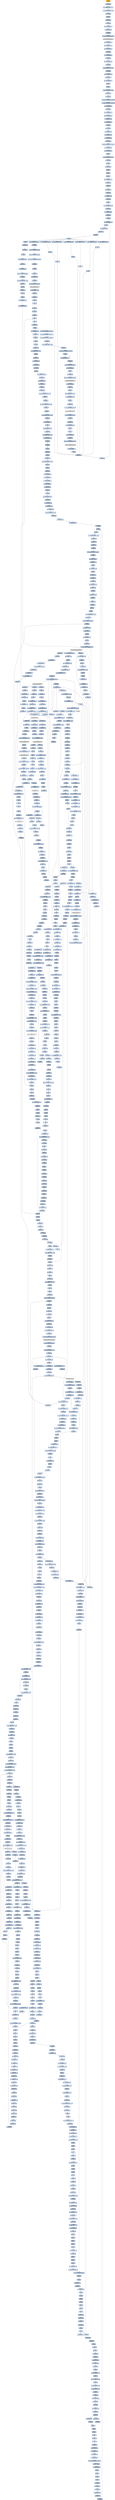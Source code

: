 digraph G {
node[shape=rectangle,style=filled,fillcolor=lightsteelblue,color=lightsteelblue]
bgcolor="transparent"
a0x004510e8pushl_ebp[label="start\npushl %ebp",color="lightgrey",fillcolor="orange"];
a0x004510e9movl_esp_ebp[label="0x004510e9\nmovl %esp, %ebp"];
a0x004510ebaddl_0xfffffff0UINT8_esp[label="0x004510eb\naddl $0xfffffff0<UINT8>, %esp"];
a0x004510eemovl_0x450f20UINT32_eax[label="0x004510ee\nmovl $0x450f20<UINT32>, %eax"];
a0x004510f3call_0x00406788[label="0x004510f3\ncall 0x00406788"];
a0x00406788pushl_ebx[label="0x00406788\npushl %ebx"];
a0x00406789movl_eax_ebx[label="0x00406789\nmovl %eax, %ebx"];
a0x0040678bxorl_eax_eax[label="0x0040678b\nxorl %eax, %eax"];
a0x0040678dmovl_eax_0x0045370c[label="0x0040678d\nmovl %eax, 0x0045370c"];
a0x00406792pushl_0x0UINT8[label="0x00406792\npushl $0x0<UINT8>"];
a0x00406794call_0x004066c4[label="0x00406794\ncall 0x004066c4"];
a0x004066c4jmp_GetModuleHandleA_kernel32_dll[label="0x004066c4\njmp GetModuleHandleA@kernel32.dll"];
GetModuleHandleA_kernel32_dll[label="GetModuleHandleA@kernel32.dll",color="lightgrey",fillcolor="lightgrey"];
a0x00406799movl_eax_0x00453714[label="0x00406799\nmovl %eax, 0x00453714"];
a0x0040679emovl_0x00453714_eax[label="0x0040679e\nmovl 0x00453714, %eax"];
a0x004067a3movl_eax_0x00452090[label="0x004067a3\nmovl %eax, 0x00452090"];
a0x004067a8xorl_eax_eax[label="0x004067a8\nxorl %eax, %eax"];
a0x004067aamovl_eax_0x00452094[label="0x004067aa\nmovl %eax, 0x00452094"];
a0x004067afxorl_eax_eax[label="0x004067af\nxorl %eax, %eax"];
a0x004067b1movl_eax_0x00452098[label="0x004067b1\nmovl %eax, 0x00452098"];
a0x004067b6call_0x0040677c[label="0x004067b6\ncall 0x0040677c"];
a0x0040677cmovl_0x45208cUINT32_eax[label="0x0040677c\nmovl $0x45208c<UINT32>, %eax"];
a0x00406781call_0x00406058[label="0x00406781\ncall 0x00406058"];
a0x00406058movl_0x00452024_edx[label="0x00406058\nmovl 0x00452024, %edx"];
a0x0040605emovl_edx_eax_[label="0x0040605e\nmovl %edx, (%eax)"];
a0x00406060movl_eax_0x00452024[label="0x00406060\nmovl %eax, 0x00452024"];
a0x00406065ret[label="0x00406065\nret"];
a0x00406786ret[label="0x00406786\nret"];
a0x004067bbmovl_0x45208cUINT32_edx[label="0x004067bb\nmovl $0x45208c<UINT32>, %edx"];
a0x004067c0movl_ebx_eax[label="0x004067c0\nmovl %ebx, %eax"];
a0x004067c2call_0x00404180[label="0x004067c2\ncall 0x00404180"];
a0x00404180movl_0x401250UINT32_0x00453014[label="0x00404180\nmovl $0x401250<UINT32>, 0x00453014"];
a0x0040418amovl_0x401260UINT32_0x00453018[label="0x0040418a\nmovl $0x401260<UINT32>, 0x00453018"];
a0x00404194movl_eax_0x00453638[label="0x00404194\nmovl %eax, 0x00453638"];
a0x00404199xorl_eax_eax[label="0x00404199\nxorl %eax, %eax"];
a0x0040419bmovl_eax_0x0045363c[label="0x0040419b\nmovl %eax, 0x0045363c"];
a0x004041a0movl_edx_0x00453640[label="0x004041a0\nmovl %edx, 0x00453640"];
a0x004041a6movl_0x4edx__eax[label="0x004041a6\nmovl 0x4(%edx), %eax"];
a0x004041a9movl_eax_0x0045302c[label="0x004041a9\nmovl %eax, 0x0045302c"];
a0x004041aecall_0x00404078[label="0x004041ae\ncall 0x00404078"];
a0x00404078xorl_edx_edx[label="0x00404078\nxorl %edx, %edx"];
a0x0040407aleal__12ebp__eax[label="0x0040407a\nleal -12(%ebp), %eax"];
a0x0040407dmovl_fs_edx__ecx[label="0x0040407d\nmovl %fs:(%edx), %ecx"];
a0x00404080movl_eax_fs_edx_[label="0x00404080\nmovl %eax, %fs:(%edx)"];
a0x00404083movl_ecx_eax_[label="0x00404083\nmovl %ecx, (%eax)"];
a0x00404085movl_0x403fd8UINT32_0x4eax_[label="0x00404085\nmovl $0x403fd8<UINT32>, 0x4(%eax)"];
a0x0040408cmovl_ebp_0x8eax_[label="0x0040408c\nmovl %ebp, 0x8(%eax)"];
a0x0040408fmovl_eax_0x00453634[label="0x0040408f\nmovl %eax, 0x00453634"];
a0x00404094ret[label="0x00404094\nret"];
a0x004041b3movb_0x0UINT8_0x00453034[label="0x004041b3\nmovb $0x0<UINT8>, 0x00453034"];
a0x004041bacall_0x00404120[label="0x004041ba\ncall 0x00404120"];
a0x00404120pushl_ebp[label="0x00404120\npushl %ebp"];
a0x00404121movl_esp_ebp[label="0x00404121\nmovl %esp, %ebp"];
a0x00404123pushl_ebx[label="0x00404123\npushl %ebx"];
a0x00404124pushl_esi[label="0x00404124\npushl %esi"];
a0x00404125pushl_edi[label="0x00404125\npushl %edi"];
a0x00404126movl_0x00453638_eax[label="0x00404126\nmovl 0x00453638, %eax"];
a0x0040412btestl_eax_eax[label="0x0040412b\ntestl %eax, %eax"];
a0x0040412dje_0x0040417a[label="0x0040412d\nje 0x0040417a"];
a0x0040412fmovl_eax__esi[label="0x0040412f\nmovl (%eax), %esi"];
a0x00404131xorl_ebx_ebx[label="0x00404131\nxorl %ebx, %ebx"];
a0x00404133movl_0x4eax__edi[label="0x00404133\nmovl 0x4(%eax), %edi"];
a0x00404136xorl_edx_edx[label="0x00404136\nxorl %edx, %edx"];
a0x00404138pushl_ebp[label="0x00404138\npushl %ebp"];
a0x00404139pushl_0x404166UINT32[label="0x00404139\npushl $0x404166<UINT32>"];
a0x0040413epushl_fs_edx_[label="0x0040413e\npushl %fs:(%edx)"];
a0x00404141movl_esp_fs_edx_[label="0x00404141\nmovl %esp, %fs:(%edx)"];
a0x00404144cmpl_ebx_esi[label="0x00404144\ncmpl %ebx, %esi"];
a0x00404146jle_0x0040415c[label="0x00404146\njle 0x0040415c"];
a0x00404148movl_ediebx8__eax[label="0x00404148\nmovl (%edi,%ebx,8), %eax"];
a0x0040414bincl_ebx[label="0x0040414b\nincl %ebx"];
a0x0040414cmovl_ebx_0x0045363c[label="0x0040414c\nmovl %ebx, 0x0045363c"];
a0x00404152testl_eax_eax[label="0x00404152\ntestl %eax, %eax"];
a0x00404154je_0x00404158[label="0x00404154\nje 0x00404158"];
a0x00404156call_eax[label="0x00404156\ncall %eax"];
a0x004067fcsubl_0x1UINT8_0x00453718[label="0x004067fc\nsubl $0x1<UINT8>, 0x00453718"];
a0x00406803ret[label="0x00406803\nret"];
a0x00404158cmpl_ebx_esi[label="0x00404158\ncmpl %ebx, %esi"];
a0x0040415ajg_0x00404148[label="0x0040415a\njg 0x00404148"];
a0x00406650subl_0x1UINT8_0x004535b8[label="0x00406650\nsubl $0x1<UINT8>, 0x004535b8"];
a0x00406657jae_0x004066c2[label="0x00406657\njae 0x004066c2"];
a0x00406659movb_0x2UINT8_0x00452008[label="0x00406659\nmovb $0x2<UINT8>, 0x00452008"];
a0x00406660movb_0x2UINT8_0x0045304a[label="0x00406660\nmovb $0x2<UINT8>, 0x0045304a"];
a0x00406667movl_0x40532cUINT32_0x00453000[label="0x00406667\nmovl $0x40532c<UINT32>, 0x00453000"];
a0x00406671call_0x00403508[label="0x00406671\ncall 0x00403508"];
a0x00403508pushl_ebx[label="0x00403508\npushl %ebx"];
a0x00403509xorl_ebx_ebx[label="0x00403509\nxorl %ebx, %ebx"];
a0x0040350bpushl_0x0UINT8[label="0x0040350b\npushl $0x0<UINT8>"];
a0x0040350dcall_0x00403500[label="0x0040350d\ncall 0x00403500"];
a0x00403500jmp_GetKeyboardType_user32_dll[label="0x00403500\njmp GetKeyboardType@user32.dll"];
GetKeyboardType_user32_dll[label="GetKeyboardType@user32.dll",color="lightgrey",fillcolor="lightgrey"];
a0x00403512cmpl_0x7UINT8_eax[label="0x00403512\ncmpl $0x7<UINT8>, %eax"];
a0x00403515jne_0x00403533[label="0x00403515\njne 0x00403533"];
a0x00403533movl_ebx_eax[label="0x00403533\nmovl %ebx, %eax"];
a0x00403535popl_ebx[label="0x00403535\npopl %ebx"];
a0x00403536ret[label="0x00403536\nret"];
a0x00406676testb_al_al[label="0x00406676\ntestb %al, %al"];
a0x00406678je_0x0040667f[label="0x00406678\nje 0x0040667f"];
a0x0040667fcall_0x004035fc[label="0x0040667f\ncall 0x004035fc"];
a0x004035fcfninit_[label="0x004035fc\nfninit "];
a0x004035fefwait_[label="0x004035fe\nfwait "];
a0x004035fffldcw_0x0045200c[label="0x004035ff\nfldcw 0x0045200c"];
a0x00403605ret[label="0x00403605\nret"];
a0x00406684movw_0xffffd7b0UINT16_0x00453050[label="0x00406684\nmovw $0xffffd7b0<UINT16>, 0x00453050"];
a0x0040668dmovw_0xffffd7b0UINT16_0x0045321c[label="0x0040668d\nmovw $0xffffd7b0<UINT16>, 0x0045321c"];
a0x00406696movw_0xffffd7b0UINT16_0x004533e8[label="0x00406696\nmovw $0xffffd7b0<UINT16>, 0x004533e8"];
a0x0040669fcall_0x00405224[label="0x0040669f\ncall 0x00405224"];
a0x00405224movl_0x45365cUINT32_edx[label="0x00405224\nmovl $0x45365c<UINT32>, %edx"];
a0x00405229xorl_eax_eax[label="0x00405229\nxorl %eax, %eax"];
a0x0040522bmovl_0x405204UINT32_edxeax4_[label="0x0040522b\nmovl $0x405204<UINT32>, (%edx,%eax,4)"];
a0x00405232incl_eax[label="0x00405232\nincl %eax"];
a0x00405233cmpl_0x2bUINT8_eax[label="0x00405233\ncmpl $0x2b<UINT8>, %eax"];
a0x00405236jne_0x0040522b[label="0x00405236\njne 0x0040522b"];
a0x00405238movl_0x40520cUINT32_eax[label="0x00405238\nmovl $0x40520c<UINT32>, %eax"];
a0x0040523dmovl_eax_0x0045365c[label="0x0040523d\nmovl %eax, 0x0045365c"];
a0x00405242ret[label="0x00405242\nret"];
a0x004066a4call_0x004012b8[label="0x004066a4\ncall 0x004012b8"];
a0x004012b8jmp_GetCommandLineA_kernel32_dll[label="0x004012b8\njmp GetCommandLineA@kernel32.dll"];
GetCommandLineA_kernel32_dll[label="GetCommandLineA@kernel32.dll",color="lightgrey",fillcolor="lightgrey"];
a0x004066a9movl_eax_0x0045303c[label="0x004066a9\nmovl %eax, 0x0045303c"];
a0x004066aecall_0x00401378[label="0x004066ae\ncall 0x00401378"];
a0x00401378pushl_ebx[label="0x00401378\npushl %ebx"];
a0x00401379addl_0xffffffbcUINT8_esp[label="0x00401379\naddl $0xffffffbc<UINT8>, %esp"];
a0x0040137cmovl_0xaUINT32_ebx[label="0x0040137c\nmovl $0xa<UINT32>, %ebx"];
a0x00401381pushl_esp[label="0x00401381\npushl %esp"];
a0x00401382call_0x004012e8[label="0x00401382\ncall 0x004012e8"];
a0x004012e8jmp_GetStartupInfoA_kernel32_dll[label="0x004012e8\njmp GetStartupInfoA@kernel32.dll"];
GetStartupInfoA_kernel32_dll[label="GetStartupInfoA@kernel32.dll",color="lightgrey",fillcolor="lightgrey"];
a0x00401387testb_0x1UINT8_0x2cesp_[label="0x00401387\ntestb $0x1<UINT8>, 0x2c(%esp)"];
a0x0040138cje_0x00401393[label="0x0040138c\nje 0x00401393"];
a0x00401393movl_ebx_eax[label="0x00401393\nmovl %ebx, %eax"];
a0x00401395addl_0x44UINT8_esp[label="0x00401395\naddl $0x44<UINT8>, %esp"];
a0x00401398popl_ebx[label="0x00401398\npopl %ebx"];
a0x00401399ret[label="0x00401399\nret"];
a0x004066b3movl_eax_0x00453038[label="0x004066b3\nmovl %eax, 0x00453038"];
a0x004066b8call_0x00401370[label="0x004066b8\ncall 0x00401370"];
a0x00401370jmp_GetCurrentThreadId_kernel32_dll[label="0x00401370\njmp GetCurrentThreadId@kernel32.dll"];
GetCurrentThreadId_kernel32_dll[label="GetCurrentThreadId@kernel32.dll",color="lightgrey",fillcolor="lightgrey"];
a0x004066bdmovl_eax_0x00453030[label="0x004066bd\nmovl %eax, 0x00453030"];
a0x004066c2ret[label="0x004066c2\nret"];
a0x00406874subl_0x1UINT8_0x00453720[label="0x00406874\nsubl $0x1<UINT8>, 0x00453720"];
a0x0040687bret[label="0x0040687b\nret"];
a0x004072f8subl_0x1UINT8_0x00453724[label="0x004072f8\nsubl $0x1<UINT8>, 0x00453724"];
a0x004072ffret[label="0x004072ff\nret"];
a0x00407330subl_0x1UINT8_0x00453728[label="0x00407330\nsubl $0x1<UINT8>, 0x00453728"];
a0x00407337ret[label="0x00407337\nret"];
a0x00410eb4subl_0x1UINT8_0x004539e0[label="0x00410eb4\nsubl $0x1<UINT8>, 0x004539e0"];
a0x00410ebbret[label="0x00410ebb\nret"];
a0x004075f8subl_0x1UINT8_0x0045372c[label="0x004075f8\nsubl $0x1<UINT8>, 0x0045372c"];
a0x004075ffret[label="0x004075ff\nret"];
a0x0040bc1cpushl_ebp[label="0x0040bc1c\npushl %ebp"];
a0x0040bc1dmovl_esp_ebp[label="0x0040bc1d\nmovl %esp, %ebp"];
a0x0040bc1fxorl_eax_eax[label="0x0040bc1f\nxorl %eax, %eax"];
a0x0040bc21pushl_ebp[label="0x0040bc21\npushl %ebp"];
a0x0040bc22pushl_0x40bc84UINT32[label="0x0040bc22\npushl $0x40bc84<UINT32>"];
a0x0040bc27pushl_fs_eax_[label="0x0040bc27\npushl %fs:(%eax)"];
a0x0040bc2amovl_esp_fs_eax_[label="0x0040bc2a\nmovl %esp, %fs:(%eax)"];
a0x0040bc2dsubl_0x1UINT8_0x00453840[label="0x0040bc2d\nsubl $0x1<UINT8>, 0x00453840"];
a0x0040bc34jae_0x0040bc76[label="0x0040bc34\njae 0x0040bc76"];
a0x0040bc36movl_0x40b7ccUINT32_eax[label="0x0040bc36\nmovl $0x40b7cc<UINT32>, %eax"];
a0x0040bc3bcall_0x004041c0[label="0x0040bc3b\ncall 0x004041c0"];
a0x004041c0pushl_ebx[label="0x004041c0\npushl %ebx"];
a0x004041c1xorl_ebx_ebx[label="0x004041c1\nxorl %ebx, %ebx"];
a0x004041c3pushl_edi[label="0x004041c3\npushl %edi"];
a0x004041c4pushl_esi[label="0x004041c4\npushl %esi"];
a0x004041c5movl_eaxebx__edi[label="0x004041c5\nmovl (%eax,%ebx), %edi"];
a0x004041c8leal_0x4eaxebx__esi[label="0x004041c8\nleal 0x4(%eax,%ebx), %esi"];
a0x004041ccmovl_0x4esi__eax[label="0x004041cc\nmovl 0x4(%esi), %eax"];
a0x004041cfmovl_esi__edx[label="0x004041cf\nmovl (%esi), %edx"];
a0x004041d1movl_eaxebx__eax[label="0x004041d1\nmovl (%eax,%ebx), %eax"];
a0x004041d4addl_ebx_edx[label="0x004041d4\naddl %ebx, %edx"];
a0x004041d6call_0x004065a4[label="0x004041d6\ncall 0x004065a4"];
a0x004065a4pushl_ebx[label="0x004065a4\npushl %ebx"];
a0x004065a5pushl_esi[label="0x004065a5\npushl %esi"];
a0x004065a6addl_0xfffffc00UINT32_esp[label="0x004065a6\naddl $0xfffffc00<UINT32>, %esp"];
a0x004065acmovl_edx_esi[label="0x004065ac\nmovl %edx, %esi"];
a0x004065aemovl_eax_ebx[label="0x004065ae\nmovl %eax, %ebx"];
a0x004065b0testl_ebx_ebx[label="0x004065b0\ntestl %ebx, %ebx"];
a0x004065b2je_0x004065f1[label="0x004065b2\nje 0x004065f1"];
a0x004065b4cmpl_0x10000UINT32_0x4ebx_[label="0x004065b4\ncmpl $0x10000<UINT32>, 0x4(%ebx)"];
a0x004065bbjnl_0x004065e7[label="0x004065bb\njnl 0x004065e7"];
a0x004065bdpushl_0x400UINT32[label="0x004065bd\npushl $0x400<UINT32>"];
a0x004065c2leal_0x4esp__eax[label="0x004065c2\nleal 0x4(%esp), %eax"];
a0x004065c6pushl_eax[label="0x004065c6\npushl %eax"];
a0x004065c7movl_0x4ebx__eax[label="0x004065c7\nmovl 0x4(%ebx), %eax"];
a0x004065capushl_eax[label="0x004065ca\npushl %eax"];
a0x004065cbmovl_ebx__eax[label="0x004065cb\nmovl (%ebx), %eax"];
a0x004065cdmovl_eax__eax[label="0x004065cd\nmovl (%eax), %eax"];
a0x004065cfcall_0x00405b08[label="0x004065cf\ncall 0x00405b08"];
a0x00405b08movl_0x00452024_edx[label="0x00405b08\nmovl 0x00452024, %edx"];
a0x00405b0etestl_edx_edx[label="0x00405b0e\ntestl %edx, %edx"];
a0x00405b10je_0x00405b2f[label="0x00405b10\nje 0x00405b2f"];
a0x00405b12cmpl_0x4edx__eax[label="0x00405b12\ncmpl 0x4(%edx), %eax"];
a0x00405b15je_0x00405b21[label="0x00405b15\nje 0x00405b21"];
a0x00405b21movl_edx_eax[label="0x00405b21\nmovl %edx, %eax"];
a0x00405b23call_0x00405ac0[label="0x00405b23\ncall 0x00405ac0"];
a0x00405ac0pushl_ebx[label="0x00405ac0\npushl %ebx"];
a0x00405ac1pushl_esi[label="0x00405ac1\npushl %esi"];
a0x00405ac2addl_0xfffffef8UINT32_esp[label="0x00405ac2\naddl $0xfffffef8<UINT32>, %esp"];
a0x00405ac8movl_eax_ebx[label="0x00405ac8\nmovl %eax, %ebx"];
a0x00405acacmpl_0x0UINT8_0x10ebx_[label="0x00405aca\ncmpl $0x0<UINT8>, 0x10(%ebx)"];
a0x00405acejne_0x00405afb[label="0x00405ace\njne 0x00405afb"];
a0x00405ad0pushl_0x105UINT32[label="0x00405ad0\npushl $0x105<UINT32>"];
a0x00405ad5leal_0x4esp__eax[label="0x00405ad5\nleal 0x4(%esp), %eax"];
a0x00405ad9pushl_eax[label="0x00405ad9\npushl %eax"];
a0x00405adamovl_0x4ebx__eax[label="0x00405ada\nmovl 0x4(%ebx), %eax"];
a0x00405addpushl_eax[label="0x00405add\npushl %eax"];
a0x00405adecall_0x004012d0[label="0x00405ade\ncall 0x004012d0"];
a0x004012d0jmp_GetModuleFileNameA_kernel32_dll[label="0x004012d0\njmp GetModuleFileNameA@kernel32.dll"];
GetModuleFileNameA_kernel32_dll[label="GetModuleFileNameA@kernel32.dll",color="lightgrey",fillcolor="lightgrey"];
a0x00405ae3movl_esp_eax[label="0x00405ae3\nmovl %esp, %eax"];
a0x00405ae5movb_0x1UINT8_dl[label="0x00405ae5\nmovb $0x1<UINT8>, %dl"];
a0x00405ae7call_0x00405cfc[label="0x00405ae7\ncall 0x00405cfc"];
a0x00405cfcpushl_ebp[label="0x00405cfc\npushl %ebp"];
a0x00405cfdmovl_esp_ebp[label="0x00405cfd\nmovl %esp, %ebp"];
a0x00405cffaddl_0xfffffee0UINT32_esp[label="0x00405cff\naddl $0xfffffee0<UINT32>, %esp"];
a0x00405d05pushl_ebx[label="0x00405d05\npushl %ebx"];
a0x00405d06pushl_esi[label="0x00405d06\npushl %esi"];
a0x00405d07movl_eax__4ebp_[label="0x00405d07\nmovl %eax, -4(%ebp)"];
a0x00405d0apushl_0x105UINT32[label="0x00405d0a\npushl $0x105<UINT32>"];
a0x00405d0fleal__285ebp__eax[label="0x00405d0f\nleal -285(%ebp), %eax"];
a0x00405d15pushl_eax[label="0x00405d15\npushl %eax"];
a0x00405d16pushl_0x0UINT8[label="0x00405d16\npushl $0x0<UINT8>"];
a0x00405d18call_0x004012d0[label="0x00405d18\ncall 0x004012d0"];
a0x00405d1dmovb_0x0UINT8__18ebp_[label="0x00405d1d\nmovb $0x0<UINT8>, -18(%ebp)"];
a0x00405d21leal__8ebp__eax[label="0x00405d21\nleal -8(%ebp), %eax"];
a0x00405d24pushl_eax[label="0x00405d24\npushl %eax"];
a0x00405d25pushl_0xf0019UINT32[label="0x00405d25\npushl $0xf0019<UINT32>"];
a0x00405d2apushl_0x0UINT8[label="0x00405d2a\npushl $0x0<UINT8>"];
a0x00405d2cpushl_0x405f2cUINT32[label="0x00405d2c\npushl $0x405f2c<UINT32>"];
a0x00405d31pushl_0x80000001UINT32[label="0x00405d31\npushl $0x80000001<UINT32>"];
a0x00405d36call_0x00401328[label="0x00405d36\ncall 0x00401328"];
a0x00401328jmp_RegOpenKeyExA_advapi32_dll[label="0x00401328\njmp RegOpenKeyExA@advapi32.dll"];
a0x0040bc84jmp_0x00403e3c[label="0x0040bc84\njmp 0x00403e3c"];
a0x00403e3cmovl_0x4esp__eax[label="0x00403e3c\nmovl 0x4(%esp), %eax"];
a0x00403e40movl_0x8esp__edx[label="0x00403e40\nmovl 0x8(%esp), %edx"];
a0x00403e44testl_0x6UINT32_0x4eax_[label="0x00403e44\ntestl $0x6<UINT32>, 0x4(%eax)"];
a0x00403e4bje_0x00403e6c[label="0x00403e4b\nje 0x00403e6c"];
a0x00403e6cmovl_0x1UINT32_eax[label="0x00403e6c\nmovl $0x1<UINT32>, %eax"];
a0x00403e71ret[label="0x00403e71\nret"];
RegOpenKeyExA_advapi32_dll[label="RegOpenKeyExA@advapi32.dll",color="lightgrey",fillcolor="lightgrey"];
a0x00405d3btestl_eax_eax[label="0x00405d3b\ntestl %eax, %eax"];
a0x00405d3dje_0x00405d7f[label="0x00405d3d\nje 0x00405d7f"];
a0x00405d3fleal__8ebp__eax[label="0x00405d3f\nleal -8(%ebp), %eax"];
a0x00405d42pushl_eax[label="0x00405d42\npushl %eax"];
a0x00405d43pushl_0xf0019UINT32[label="0x00405d43\npushl $0xf0019<UINT32>"];
a0x00405d48pushl_0x0UINT8[label="0x00405d48\npushl $0x0<UINT8>"];
a0x00405d4apushl_0x405f2cUINT32[label="0x00405d4a\npushl $0x405f2c<UINT32>"];
a0x00405d4fpushl_0x80000002UINT32[label="0x00405d4f\npushl $0x80000002<UINT32>"];
a0x00405d54call_0x00401328[label="0x00405d54\ncall 0x00401328"];
a0x00405d59testl_eax_eax[label="0x00405d59\ntestl %eax, %eax"];
a0x00405d5bje_0x00405d7f[label="0x00405d5b\nje 0x00405d7f"];
a0x00405d5dleal__8ebp__eax[label="0x00405d5d\nleal -8(%ebp), %eax"];
a0x00405d60pushl_eax[label="0x00405d60\npushl %eax"];
a0x00405d61pushl_0xf0019UINT32[label="0x00405d61\npushl $0xf0019<UINT32>"];
a0x00405d66pushl_0x0UINT8[label="0x00405d66\npushl $0x0<UINT8>"];
a0x00405d68pushl_0x405f48UINT32[label="0x00405d68\npushl $0x405f48<UINT32>"];
a0x00405d6dpushl_0x80000001UINT32[label="0x00405d6d\npushl $0x80000001<UINT32>"];
a0x00405d72call_0x00401328[label="0x00405d72\ncall 0x00401328"];
a0x00405d77testl_eax_eax[label="0x00405d77\ntestl %eax, %eax"];
a0x00405d79jne_0x00405e08[label="0x00405d79\njne 0x00405e08"];
a0x00405e08pushl_0x105UINT32[label="0x00405e08\npushl $0x105<UINT32>"];
a0x00405e0dmovl__4ebp__eax[label="0x00405e0d\nmovl -4(%ebp), %eax"];
a0x00405e10pushl_eax[label="0x00405e10\npushl %eax"];
a0x00405e11leal__285ebp__eax[label="0x00405e11\nleal -285(%ebp), %eax"];
a0x00405e17pushl_eax[label="0x00405e17\npushl %eax"];
a0x00405e18call_0x00401308[label="0x00405e18\ncall 0x00401308"];
a0x00401308jmp_lstrcpynA_kernel32_dll[label="0x00401308\njmp lstrcpynA@kernel32.dll"];
lstrcpyn_kernel32_dll[label="lstrcpyn@kernel32.dll",color="lightgrey",fillcolor="lightgrey"];
a0x00405e1dpushl_0x5UINT8[label="0x00405e1d\npushl $0x5<UINT8>"];
a0x00405e1fleal__13ebp__eax[label="0x00405e1f\nleal -13(%ebp), %eax"];
a0x00405e22pushl_eax[label="0x00405e22\npushl %eax"];
a0x00405e23pushl_0x3UINT8[label="0x00405e23\npushl $0x3<UINT8>"];
a0x00405e25call_0x004012f0[label="0x00405e25\ncall 0x004012f0"];
a0x004012f0jmp_GetThreadLocale_kernel32_dll[label="0x004012f0\njmp GetThreadLocale@kernel32.dll"];
GetThreadLocale_kernel32_dll[label="GetThreadLocale@kernel32.dll",color="lightgrey",fillcolor="lightgrey"];
a0x00405e2apushl_eax[label="0x00405e2a\npushl %eax"];
a0x00405e2bcall_0x004012c8[label="0x00405e2b\ncall 0x004012c8"];
a0x004012c8jmp_GetLocaleInfoA_kernel32_dll[label="0x004012c8\njmp GetLocaleInfoA@kernel32.dll"];
GetLocaleInfoA_kernel32_dll[label="GetLocaleInfoA@kernel32.dll",color="lightgrey",fillcolor="lightgrey"];
a0x00405e30xorl_esi_esi[label="0x00405e30\nxorl %esi, %esi"];
a0x00405e32cmpb_0x0UINT8__285ebp_[label="0x00405e32\ncmpb $0x0<UINT8>, -285(%ebp)"];
a0x00405e39je_0x00405f22[label="0x00405e39\nje 0x00405f22"];
a0x00405e3fcmpb_0x0UINT8__13ebp_[label="0x00405e3f\ncmpb $0x0<UINT8>, -13(%ebp)"];
a0x00405e43jne_0x00405e4f[label="0x00405e43\njne 0x00405e4f"];
a0x00405e4fleal__285ebp__eax[label="0x00405e4f\nleal -285(%ebp), %eax"];
a0x00405e55pushl_eax[label="0x00405e55\npushl %eax"];
a0x00405e56call_0x00401310[label="0x00405e56\ncall 0x00401310"];
a0x00401310jmp_lstrlenA_kernel32_dll[label="0x00401310\njmp lstrlenA@kernel32.dll"];
lstrlen_kernel32_dll[label="lstrlen@kernel32.dll",color="lightgrey",fillcolor="lightgrey"];
a0x00405e5bmovl_eax_ebx[label="0x00405e5b\nmovl %eax, %ebx"];
a0x00405e5dleal__285ebp__eax[label="0x00405e5d\nleal -285(%ebp), %eax"];
a0x00405e63addl_eax_ebx[label="0x00405e63\naddl %eax, %ebx"];
a0x00405e65jmp_0x00405e68[label="0x00405e65\njmp 0x00405e68"];
a0x00405e68cmpb_0x2eUINT8_ebx_[label="0x00405e68\ncmpb $0x2e<UINT8>, (%ebx)"];
a0x00405e6bje_0x00405e77[label="0x00405e6b\nje 0x00405e77"];
a0x00405e6dleal__285ebp__eax[label="0x00405e6d\nleal -285(%ebp), %eax"];
a0x00405e73cmpl_eax_ebx[label="0x00405e73\ncmpl %eax, %ebx"];
a0x00405e75jne_0x00405e67[label="0x00405e75\njne 0x00405e67"];
a0x00405e67decl_ebx[label="0x00405e67\ndecl %ebx"];
a0x00405e77leal__285ebp__eax[label="0x00405e77\nleal -285(%ebp), %eax"];
a0x00405e7dcmpl_eax_ebx[label="0x00405e7d\ncmpl %eax, %ebx"];
a0x00405e7fje_0x00405f22[label="0x00405e7f\nje 0x00405f22"];
a0x00405e85incl_ebx[label="0x00405e85\nincl %ebx"];
a0x00405e86cmpb_0x0UINT8__18ebp_[label="0x00405e86\ncmpb $0x0<UINT8>, -18(%ebp)"];
a0x00405e8aje_0x00405eb4[label="0x00405e8a\nje 0x00405eb4"];
a0x00405eb4testl_esi_esi[label="0x00405eb4\ntestl %esi, %esi"];
a0x00405eb6jne_0x00405f22[label="0x00405eb6\njne 0x00405f22"];
a0x00405eb8cmpb_0x0UINT8__13ebp_[label="0x00405eb8\ncmpb $0x0<UINT8>, -13(%ebp)"];
a0x00405ebcje_0x00405f22[label="0x00405ebc\nje 0x00405f22"];
a0x00405ebeleal__285ebp__eax[label="0x00405ebe\nleal -285(%ebp), %eax"];
a0x00405ec4movl_ebx_edx[label="0x00405ec4\nmovl %ebx, %edx"];
a0x00405ec6subl_eax_edx[label="0x00405ec6\nsubl %eax, %edx"];
a0x00405ec8movl_0x105UINT32_eax[label="0x00405ec8\nmovl $0x105<UINT32>, %eax"];
a0x00405ecdsubl_edx_eax[label="0x00405ecd\nsubl %edx, %eax"];
a0x00405ecfpushl_eax[label="0x00405ecf\npushl %eax"];
a0x00405ed0leal__13ebp__eax[label="0x00405ed0\nleal -13(%ebp), %eax"];
a0x00405ed3pushl_eax[label="0x00405ed3\npushl %eax"];
a0x00405ed4pushl_ebx[label="0x00405ed4\npushl %ebx"];
a0x00405ed5call_0x00401308[label="0x00405ed5\ncall 0x00401308"];
a0x00405edapushl_0x2UINT8[label="0x00405eda\npushl $0x2<UINT8>"];
a0x00405edcpushl_0x0UINT8[label="0x00405edc\npushl $0x0<UINT8>"];
a0x00405edeleal__285ebp__eax[label="0x00405ede\nleal -285(%ebp), %eax"];
a0x00405ee4pushl_eax[label="0x00405ee4\npushl %eax"];
a0x00405ee5call_0x004012f8[label="0x00405ee5\ncall 0x004012f8"];
a0x004012f8jmp_LoadLibraryExA_kernel32_dll[label="0x004012f8\njmp LoadLibraryExA@kernel32.dll"];
LoadLibraryExA_kernel32_dll[label="LoadLibraryExA@kernel32.dll",color="lightgrey",fillcolor="lightgrey"];
a0x00405eeamovl_eax_esi[label="0x00405eea\nmovl %eax, %esi"];
a0x00405eectestl_esi_esi[label="0x00405eec\ntestl %esi, %esi"];
a0x00405eeejne_0x00405f22[label="0x00405eee\njne 0x00405f22"];
a0x00405ef0movb_0x0UINT8__11ebp_[label="0x00405ef0\nmovb $0x0<UINT8>, -11(%ebp)"];
a0x00405ef4leal__285ebp__eax[label="0x00405ef4\nleal -285(%ebp), %eax"];
a0x00405efamovl_ebx_edx[label="0x00405efa\nmovl %ebx, %edx"];
a0x00405efcsubl_eax_edx[label="0x00405efc\nsubl %eax, %edx"];
a0x00405efemovl_0x105UINT32_eax[label="0x00405efe\nmovl $0x105<UINT32>, %eax"];
a0x00405f03subl_edx_eax[label="0x00405f03\nsubl %edx, %eax"];
a0x00405f05pushl_eax[label="0x00405f05\npushl %eax"];
a0x00405f06leal__13ebp__eax[label="0x00405f06\nleal -13(%ebp), %eax"];
a0x00405f09pushl_eax[label="0x00405f09\npushl %eax"];
a0x00405f0apushl_ebx[label="0x00405f0a\npushl %ebx"];
a0x00405f0bcall_0x00401308[label="0x00405f0b\ncall 0x00401308"];
a0x00405f10pushl_0x2UINT8[label="0x00405f10\npushl $0x2<UINT8>"];
a0x00405f12pushl_0x0UINT8[label="0x00405f12\npushl $0x0<UINT8>"];
a0x00405f14leal__285ebp__eax[label="0x00405f14\nleal -285(%ebp), %eax"];
a0x00405f1apushl_eax[label="0x00405f1a\npushl %eax"];
a0x00405f1bcall_0x004012f8[label="0x00405f1b\ncall 0x004012f8"];
a0x00405f20movl_eax_esi[label="0x00405f20\nmovl %eax, %esi"];
a0x00405f22movl_esi_eax[label="0x00405f22\nmovl %esi, %eax"];
a0x00405f24popl_esi[label="0x00405f24\npopl %esi"];
a0x00405f25popl_ebx[label="0x00405f25\npopl %ebx"];
a0x00405f26movl_ebp_esp[label="0x00405f26\nmovl %ebp, %esp"];
a0x00405f28popl_ebp[label="0x00405f28\npopl %ebp"];
a0x00405f29ret[label="0x00405f29\nret"];
a0x00405aecmovl_eax_esi[label="0x00405aec\nmovl %eax, %esi"];
a0x00405aeemovl_esi_0x10ebx_[label="0x00405aee\nmovl %esi, 0x10(%ebx)"];
a0x00405af1testl_esi_esi[label="0x00405af1\ntestl %esi, %esi"];
a0x00405af3jne_0x00405afb[label="0x00405af3\njne 0x00405afb"];
a0x00405af5movl_0x4ebx__eax[label="0x00405af5\nmovl 0x4(%ebx), %eax"];
a0x00405af8movl_eax_0x10ebx_[label="0x00405af8\nmovl %eax, 0x10(%ebx)"];
a0x00405afbmovl_0x10ebx__eax[label="0x00405afb\nmovl 0x10(%ebx), %eax"];
a0x00405afeaddl_0x108UINT32_esp[label="0x00405afe\naddl $0x108<UINT32>, %esp"];
a0x00405b04popl_esi[label="0x00405b04\npopl %esi"];
a0x00405b05popl_ebx[label="0x00405b05\npopl %ebx"];
a0x00405b06ret[label="0x00405b06\nret"];
a0x00405b28ret[label="0x00405b28\nret"];
a0x004065d4pushl_eax[label="0x004065d4\npushl %eax"];
a0x004065d5call_0x00401300[label="0x004065d5\ncall 0x00401300"];
a0x00401300jmp_LoadStringA_user32_dll[label="0x00401300\njmp LoadStringA@user32.dll"];
LoadStringA_user32_dll[label="LoadStringA@user32.dll",color="lightgrey",fillcolor="lightgrey"];
a0x004065damovl_eax_ecx[label="0x004065da\nmovl %eax, %ecx"];
a0x004065dcmovl_esp_edx[label="0x004065dc\nmovl %esp, %edx"];
a0x004065demovl_esi_eax[label="0x004065de\nmovl %esi, %eax"];
a0x004065e0call_0x00404504[label="0x004065e0\ncall 0x00404504"];
a0x00404504pushl_ebx[label="0x00404504\npushl %ebx"];
a0x00404505pushl_esi[label="0x00404505\npushl %esi"];
a0x00404506pushl_edi[label="0x00404506\npushl %edi"];
a0x00404507movl_eax_ebx[label="0x00404507\nmovl %eax, %ebx"];
a0x00404509movl_edx_esi[label="0x00404509\nmovl %edx, %esi"];
a0x0040450bmovl_ecx_edi[label="0x0040450b\nmovl %ecx, %edi"];
a0x0040450dmovl_edi_eax[label="0x0040450d\nmovl %edi, %eax"];
a0x0040450fcall_0x004044d8[label="0x0040450f\ncall 0x004044d8"];
a0x004044d8testl_eax_eax[label="0x004044d8\ntestl %eax, %eax"];
a0x004044dajle_0x00404500[label="0x004044da\njle 0x00404500"];
a0x00404500xorl_eax_eax[label="0x00404500\nxorl %eax, %eax"];
a0x00404502ret[label="0x00404502\nret"];
a0x00404514movl_edi_ecx[label="0x00404514\nmovl %edi, %ecx"];
a0x00404516movl_eax_edi[label="0x00404516\nmovl %eax, %edi"];
a0x00404518testl_esi_esi[label="0x00404518\ntestl %esi, %esi"];
a0x0040451aje_0x00404525[label="0x0040451a\nje 0x00404525"];
a0x0040451cmovl_eax_edx[label="0x0040451c\nmovl %eax, %edx"];
a0x0040451emovl_esi_eax[label="0x0040451e\nmovl %esi, %eax"];
a0x00404520call_0x004028d4[label="0x00404520\ncall 0x004028d4"];
a0x004028d4pushl_esi[label="0x004028d4\npushl %esi"];
a0x004028d5pushl_edi[label="0x004028d5\npushl %edi"];
a0x004028d6movl_eax_esi[label="0x004028d6\nmovl %eax, %esi"];
a0x004028d8movl_edx_edi[label="0x004028d8\nmovl %edx, %edi"];
a0x004028damovl_ecx_eax[label="0x004028da\nmovl %ecx, %eax"];
a0x004028dccmpl_esi_edi[label="0x004028dc\ncmpl %esi, %edi"];
a0x004028deja_0x004028f3[label="0x004028de\nja 0x004028f3"];
a0x004028e0je_0x00402911[label="0x004028e0\nje 0x00402911"];
a0x004028e2sarl_0x2UINT8_ecx[label="0x004028e2\nsarl $0x2<UINT8>, %ecx"];
a0x004028e5js_0x00402911[label="0x004028e5\njs 0x00402911"];
a0x004028e7repz_movsl_ds_esi__es_edi_[label="0x004028e7\nrepz movsl %ds:(%esi), %es:(%edi)"];
a0x004028e9movl_eax_ecx[label="0x004028e9\nmovl %eax, %ecx"];
a0x004028ebandl_0x3UINT8_ecx[label="0x004028eb\nandl $0x3<UINT8>, %ecx"];
a0x004028eerepz_movsb_ds_esi__es_edi_[label="0x004028ee\nrepz movsb %ds:(%esi), %es:(%edi)"];
a0x004028f0popl_edi[label="0x004028f0\npopl %edi"];
a0x004028f1popl_esi[label="0x004028f1\npopl %esi"];
a0x004028f2ret[label="0x004028f2\nret"];
a0x00404525movl_ebx_eax[label="0x00404525\nmovl %ebx, %eax"];
a0x00404527call_0x00404414[label="0x00404527\ncall 0x00404414"];
a0x00404414movl_eax__edx[label="0x00404414\nmovl (%eax), %edx"];
a0x00404416testl_edx_edx[label="0x00404416\ntestl %edx, %edx"];
a0x00404418je_0x00404436[label="0x00404418\nje 0x00404436"];
a0x00404436ret[label="0x00404436\nret"];
a0x0040452cmovl_edi_ebx_[label="0x0040452c\nmovl %edi, (%ebx)"];
a0x0040452epopl_edi[label="0x0040452e\npopl %edi"];
a0x0040452fpopl_esi[label="0x0040452f\npopl %esi"];
a0x00404530popl_ebx[label="0x00404530\npopl %ebx"];
a0x00404531ret[label="0x00404531\nret"];
a0x004065e5jmp_0x004065f1[label="0x004065e5\njmp 0x004065f1"];
a0x004065f1addl_0x400UINT32_esp[label="0x004065f1\naddl $0x400<UINT32>, %esp"];
a0x004065f7popl_esi[label="0x004065f7\npopl %esi"];
a0x004065f8popl_ebx[label="0x004065f8\npopl %ebx"];
a0x004065f9ret[label="0x004065f9\nret"];
a0x004041dbaddl_0x8UINT8_esi[label="0x004041db\naddl $0x8<UINT8>, %esi"];
a0x004041dedecl_edi[label="0x004041de\ndecl %edi"];
a0x004041dfjne_0x004041cc[label="0x004041df\njne 0x004041cc"];
a0x004041e1popl_esi[label="0x004041e1\npopl %esi"];
a0x004041e2popl_edi[label="0x004041e2\npopl %edi"];
a0x004041e3popl_ebx[label="0x004041e3\npopl %ebx"];
a0x004041e4ret[label="0x004041e4\nret"];
a0x0040bc40movl_0x40b8b8UINT32_eax[label="0x0040bc40\nmovl $0x40b8b8<UINT32>, %eax"];
a0x0040bc45call_0x004041e8[label="0x0040bc45\ncall 0x004041e8"];
a0x004041e8pushl_ebx[label="0x004041e8\npushl %ebx"];
a0x004041e9xorl_ebx_ebx[label="0x004041e9\nxorl %ebx, %ebx"];
a0x004041ebpushl_edi[label="0x004041eb\npushl %edi"];
a0x004041ecpushl_esi[label="0x004041ec\npushl %esi"];
a0x004041edmovl_eaxebx__edi[label="0x004041ed\nmovl (%eax,%ebx), %edi"];
a0x004041f0leal_0x4eaxebx__esi[label="0x004041f0\nleal 0x4(%eax,%ebx), %esi"];
a0x004041f4movl_0x4esi__eax[label="0x004041f4\nmovl 0x4(%esi), %eax"];
a0x004041f7movl_esi__edx[label="0x004041f7\nmovl (%esi), %edx"];
a0x004041f9movl_eaxebx__eax[label="0x004041f9\nmovl (%eax,%ebx), %eax"];
a0x004041fcaddl_0x8esi__eax[label="0x004041fc\naddl 0x8(%esi), %eax"];
a0x004041ffmovl_eax_edxebx_[label="0x004041ff\nmovl %eax, (%edx,%ebx)"];
a0x00404202addl_0xcUINT8_esi[label="0x00404202\naddl $0xc<UINT8>, %esi"];
a0x00404205decl_edi[label="0x00404205\ndecl %edi"];
a0x00404206jne_0x004041f4[label="0x00404206\njne 0x004041f4"];
a0x00404208popl_esi[label="0x00404208\npopl %esi"];
a0x00404209popl_edi[label="0x00404209\npopl %edi"];
a0x0040420apopl_ebx[label="0x0040420a\npopl %ebx"];
a0x0040420bret[label="0x0040420b\nret"];
a0x0040bc4acmpb_0x0UINT8_0x00453709[label="0x0040bc4a\ncmpb $0x0<UINT8>, 0x00453709"];
a0x0040bc51je_0x0040bc62[label="0x0040bc51\nje 0x0040bc62"];
a0x0040bc62call_0x0040a538[label="0x0040bc62\ncall 0x0040a538"];
a0x0040a538movl_0x00452d08_ecx[label="0x0040a538\nmovl 0x00452d08, %ecx"];
a0x0040a53emovb_0x1UINT8_dl[label="0x0040a53e\nmovb $0x1<UINT8>, %dl"];
a0x0040a540movl_0x00407718_eax[label="0x0040a540\nmovl 0x00407718, %eax"];
a0x0040a545call_0x00409f38[label="0x0040a545\ncall 0x00409f38"];
a0x00409f38pushl_ebx[label="0x00409f38\npushl %ebx"];
a0x00409f39pushl_esi[label="0x00409f39\npushl %esi"];
a0x00409f3apushl_edi[label="0x00409f3a\npushl %edi"];
a0x00409f3btestb_dl_dl[label="0x00409f3b\ntestb %dl, %dl"];
a0x00409f3dje_0x00409f47[label="0x00409f3d\nje 0x00409f47"];
a0x00409f3faddl_0xfffffff0UINT8_esp[label="0x00409f3f\naddl $0xfffffff0<UINT8>, %esp"];
a0x00409f42call_0x00403a0c[label="0x00409f42\ncall 0x00403a0c"];
a0x00403a0cpushl_edx[label="0x00403a0c\npushl %edx"];
a0x00403a0dpushl_ecx[label="0x00403a0d\npushl %ecx"];
a0x00403a0epushl_ebx[label="0x00403a0e\npushl %ebx"];
a0x00403a0ftestb_dl_dl[label="0x00403a0f\ntestb %dl, %dl"];
a0x00403a11jl_0x00403a16[label="0x00403a11\njl 0x00403a16"];
a0x00403a13call__12eax_[label="0x00403a13\ncall -12(%eax)"];
a0x00403658pushl_ebx[label="0x00403658\npushl %ebx"];
a0x00403659movl_eax_ebx[label="0x00403659\nmovl %eax, %ebx"];
a0x0040365bmovl_ebx_eax[label="0x0040365b\nmovl %ebx, %eax"];
a0x0040365dcall_0x00403688[label="0x0040365d\ncall 0x00403688"];
a0x00403688addl_0xffffffd8UINT8_eax[label="0x00403688\naddl $0xffffffd8<UINT8>, %eax"];
a0x0040368bmovl_eax__eax[label="0x0040368b\nmovl (%eax), %eax"];
a0x0040368dret[label="0x0040368d\nret"];
a0x00403662call_0x0040271c[label="0x00403662\ncall 0x0040271c"];
a0x0040271cpushl_ebx[label="0x0040271c\npushl %ebx"];
a0x0040271dtestl_eax_eax[label="0x0040271d\ntestl %eax, %eax"];
a0x0040271fjle_0x00402736[label="0x0040271f\njle 0x00402736"];
a0x00402721call_0x0045202c[label="0x00402721\ncall 0x0045202c"];
a0x00402154pushl_ebp[label="0x00402154\npushl %ebp"];
a0x00402155movl_esp_ebp[label="0x00402155\nmovl %esp, %ebp"];
a0x00402157addl_0xfffffff8UINT8_esp[label="0x00402157\naddl $0xfffffff8<UINT8>, %esp"];
a0x0040215apushl_ebx[label="0x0040215a\npushl %ebx"];
a0x0040215bpushl_esi[label="0x0040215b\npushl %esi"];
a0x0040215cpushl_edi[label="0x0040215c\npushl %edi"];
a0x0040215dmovl_eax_ebx[label="0x0040215d\nmovl %eax, %ebx"];
a0x0040215fcmpb_0x0UINT8_0x004535bc[label="0x0040215f\ncmpb $0x0<UINT8>, 0x004535bc"];
a0x00402166jne_0x00402171[label="0x00402166\njne 0x00402171"];
a0x00402168call_0x00401a68[label="0x00402168\ncall 0x00401a68"];
a0x00401a68pushl_ebp[label="0x00401a68\npushl %ebp"];
a0x00401a69movl_esp_ebp[label="0x00401a69\nmovl %esp, %ebp"];
a0x00401a6bxorl_edx_edx[label="0x00401a6b\nxorl %edx, %edx"];
a0x00401a6dpushl_ebp[label="0x00401a6d\npushl %ebp"];
a0x00401a6epushl_0x401b1eUINT32[label="0x00401a6e\npushl $0x401b1e<UINT32>"];
a0x00401a73pushl_fs_edx_[label="0x00401a73\npushl %fs:(%edx)"];
a0x00401a76movl_esp_fs_edx_[label="0x00401a76\nmovl %esp, %fs:(%edx)"];
a0x00401a79pushl_0x4535c4UINT32[label="0x00401a79\npushl $0x4535c4<UINT32>"];
a0x00401a7ecall_0x004013bc[label="0x00401a7e\ncall 0x004013bc"];
a0x004013bcjmp_InitializeCriticalSection_kernel32_dll[label="0x004013bc\njmp InitializeCriticalSection@kernel32.dll"];
InitializeCriticalSection_kernel32_dll[label="InitializeCriticalSection@kernel32.dll",color="lightgrey",fillcolor="lightgrey"];
a0x00401a83cmpb_0x0UINT8_0x00453049[label="0x00401a83\ncmpb $0x0<UINT8>, 0x00453049"];
a0x00401a8aje_0x00401a96[label="0x00401a8a\nje 0x00401a96"];
a0x00401a96movl_0x4535e4UINT32_eax[label="0x00401a96\nmovl $0x4535e4<UINT32>, %eax"];
a0x00401a9bcall_0x0040142c[label="0x00401a9b\ncall 0x0040142c"];
a0x0040142cmovl_eax_eax_[label="0x0040142c\nmovl %eax, (%eax)"];
a0x0040142emovl_eax_0x4eax_[label="0x0040142e\nmovl %eax, 0x4(%eax)"];
a0x00401431ret[label="0x00401431\nret"];
a0x00401aa0movl_0x4535f4UINT32_eax[label="0x00401aa0\nmovl $0x4535f4<UINT32>, %eax"];
a0x00401aa5call_0x0040142c[label="0x00401aa5\ncall 0x0040142c"];
a0x00401aaamovl_0x453620UINT32_eax[label="0x00401aaa\nmovl $0x453620<UINT32>, %eax"];
a0x00401aafcall_0x0040142c[label="0x00401aaf\ncall 0x0040142c"];
a0x00401ab4pushl_0xff8UINT32[label="0x00401ab4\npushl $0xff8<UINT32>"];
a0x00401ab9pushl_0x0UINT8[label="0x00401ab9\npushl $0x0<UINT8>"];
a0x00401abbcall_0x0040139c[label="0x00401abb\ncall 0x0040139c"];
a0x0040139cjmp_LocalAlloc_kernel32_dll[label="0x0040139c\njmp LocalAlloc@kernel32.dll"];
LocalAlloc_kernel32_dll[label="LocalAlloc@kernel32.dll",color="lightgrey",fillcolor="lightgrey"];
a0x00401ac0movl_eax_0x0045361c[label="0x00401ac0\nmovl %eax, 0x0045361c"];
a0x00401ac5cmpl_0x0UINT8_0x0045361c[label="0x00401ac5\ncmpl $0x0<UINT8>, 0x0045361c"];
a0x00401accje_0x00401afd[label="0x00401acc\nje 0x00401afd"];
a0x00401acemovl_0x3UINT32_eax[label="0x00401ace\nmovl $0x3<UINT32>, %eax"];
a0x00401ad3movl_0x0045361c_edx[label="0x00401ad3\nmovl 0x0045361c, %edx"];
a0x00401ad9xorl_ecx_ecx[label="0x00401ad9\nxorl %ecx, %ecx"];
a0x00401adbmovl_ecx__12edxeax4_[label="0x00401adb\nmovl %ecx, -12(%edx,%eax,4)"];
a0x00401b1ejmp_0x00403e3c[label="0x00401b1e\njmp 0x00403e3c"];
a0x00401adfincl_eax[label="0x00401adf\nincl %eax"];
a0x00401ae0cmpl_0x401UINT32_eax[label="0x00401ae0\ncmpl $0x401<UINT32>, %eax"];
a0x00401ae5jne_0x00401ad3[label="0x00401ae5\njne 0x00401ad3"];
a0x00401ae7movl_0x453604UINT32_eax[label="0x00401ae7\nmovl $0x453604<UINT32>, %eax"];
a0x00401aecmovl_eax_0x4eax_[label="0x00401aec\nmovl %eax, 0x4(%eax)"];
a0x00401aefmovl_eax_eax_[label="0x00401aef\nmovl %eax, (%eax)"];
a0x00401af1movl_eax_0x00453610[label="0x00401af1\nmovl %eax, 0x00453610"];
a0x00401af6movb_0x1UINT8_0x004535bc[label="0x00401af6\nmovb $0x1<UINT8>, 0x004535bc"];
a0x00401afdxorl_eax_eax[label="0x00401afd\nxorl %eax, %eax"];
a0x00401affpopl_edx[label="0x00401aff\npopl %edx"];
a0x00401b00popl_ecx[label="0x00401b00\npopl %ecx"];
a0x00401b01popl_ecx[label="0x00401b01\npopl %ecx"];
a0x00401b02movl_edx_fs_eax_[label="0x00401b02\nmovl %edx, %fs:(%eax)"];
a0x00401b05pushl_0x401b25UINT32[label="0x00401b05\npushl $0x401b25<UINT32>"];
a0x00401b0acmpb_0x0UINT8_0x00453049[label="0x00401b0a\ncmpb $0x0<UINT8>, 0x00453049"];
a0x00401b11je_0x00401b1d[label="0x00401b11\nje 0x00401b1d"];
a0x00401b1dret[label="0x00401b1d\nret"];
a0x00401b25movb_0x004535bc_al[label="0x00401b25\nmovb 0x004535bc, %al"];
a0x00401b2apopl_ebp[label="0x00401b2a\npopl %ebp"];
a0x00401b2bret[label="0x00401b2b\nret"];
a0x0040216dtestb_al_al[label="0x0040216d\ntestb %al, %al"];
a0x0040216fje_0x00402179[label="0x0040216f\nje 0x00402179"];
a0x00402171cmpl_0x7ffffff8UINT32_ebx[label="0x00402171\ncmpl $0x7ffffff8<UINT32>, %ebx"];
a0x00402177jle_0x00402183[label="0x00402177\njle 0x00402183"];
a0x00402183xorl_ecx_ecx[label="0x00402183\nxorl %ecx, %ecx"];
a0x00402185pushl_ebp[label="0x00402185\npushl %ebp"];
a0x00402186pushl_0x4022d0UINT32[label="0x00402186\npushl $0x4022d0<UINT32>"];
a0x0040218bpushl_fs_ecx_[label="0x0040218b\npushl %fs:(%ecx)"];
a0x0040218emovl_esp_fs_ecx_[label="0x0040218e\nmovl %esp, %fs:(%ecx)"];
a0x00402191cmpb_0x0UINT8_0x00453049[label="0x00402191\ncmpb $0x0<UINT8>, 0x00453049"];
a0x00402198je_0x004021a4[label="0x00402198\nje 0x004021a4"];
a0x004021a4addl_0x7UINT8_ebx[label="0x004021a4\naddl $0x7<UINT8>, %ebx"];
a0x004021a7andl_0xfffffffcUINT8_ebx[label="0x004021a7\nandl $0xfffffffc<UINT8>, %ebx"];
a0x004021aacmpl_0xcUINT8_ebx[label="0x004021aa\ncmpl $0xc<UINT8>, %ebx"];
a0x004021adjnl_0x004021b4[label="0x004021ad\njnl 0x004021b4"];
a0x004021b4cmpl_0x1000UINT32_ebx[label="0x004021b4\ncmpl $0x1000<UINT32>, %ebx"];
a0x004021bajg_0x00402253[label="0x004021ba\njg 0x00402253"];
a0x004021c0movl_ebx_eax[label="0x004021c0\nmovl %ebx, %eax"];
a0x004021c2testl_eax_eax[label="0x004021c2\ntestl %eax, %eax"];
a0x004021c4jns_0x004021c9[label="0x004021c4\njns 0x004021c9"];
a0x004021c9sarl_0x2UINT8_eax[label="0x004021c9\nsarl $0x2<UINT8>, %eax"];
a0x004021ccmovl_0x0045361c_edx[label="0x004021cc\nmovl 0x0045361c, %edx"];
a0x004021d2movl__12edxeax4__edx[label="0x004021d2\nmovl -12(%edx,%eax,4), %edx"];
a0x004021d6testl_edx_edx[label="0x004021d6\ntestl %edx, %edx"];
a0x004021d8je_0x00402253[label="0x004021d8\nje 0x00402253"];
a0x00402253cmpl_0x00453614_ebx[label="0x00402253\ncmpl 0x00453614, %ebx"];
a0x00402259jg_0x004022a5[label="0x00402259\njg 0x004022a5"];
a0x004022a5movl_ebx_eax[label="0x004022a5\nmovl %ebx, %eax"];
a0x004022a7call_0x00402060[label="0x004022a7\ncall 0x00402060"];
a0x00402060pushl_ebx[label="0x00402060\npushl %ebx"];
a0x00402061pushl_esi[label="0x00402061\npushl %esi"];
a0x00402062pushl_edi[label="0x00402062\npushl %edi"];
a0x00402063pushl_ebp[label="0x00402063\npushl %ebp"];
a0x00402064movl_eax_esi[label="0x00402064\nmovl %eax, %esi"];
a0x00402066movl_0x453610UINT32_edi[label="0x00402066\nmovl $0x453610<UINT32>, %edi"];
a0x0040206bmovl_0x453614UINT32_ebp[label="0x0040206b\nmovl $0x453614<UINT32>, %ebp"];
a0x00402070movl_0x00453608_ebx[label="0x00402070\nmovl 0x00453608, %ebx"];
a0x00402076cmpl_0x8ebx__esi[label="0x00402076\ncmpl 0x8(%ebx), %esi"];
a0x00402079jle_0x00402103[label="0x00402079\njle 0x00402103"];
a0x0040207fmovl_edi__ebx[label="0x0040207f\nmovl (%edi), %ebx"];
a0x00402081movl_0x8ebx__eax[label="0x00402081\nmovl 0x8(%ebx), %eax"];
a0x00402084cmpl_eax_esi[label="0x00402084\ncmpl %eax, %esi"];
a0x00402086jle_0x00402103[label="0x00402086\njle 0x00402103"];
a0x00402088movl_esi_0x8ebx_[label="0x00402088\nmovl %esi, 0x8(%ebx)"];
a0x0040208bmovl_0x4ebx__ebx[label="0x0040208b\nmovl 0x4(%ebx), %ebx"];
a0x0040208ecmpl_0x8ebx__esi[label="0x0040208e\ncmpl 0x8(%ebx), %esi"];
a0x00402091jg_0x0040208b[label="0x00402091\njg 0x0040208b"];
a0x00402093movl_edi__edx[label="0x00402093\nmovl (%edi), %edx"];
a0x00402095movl_eax_0x8edx_[label="0x00402095\nmovl %eax, 0x8(%edx)"];
a0x00402098cmpl_edi__ebx[label="0x00402098\ncmpl (%edi), %ebx"];
a0x0040209aje_0x004020a0[label="0x0040209a\nje 0x004020a0"];
a0x004020a0cmpl_0x1000UINT32_esi[label="0x004020a0\ncmpl $0x1000<UINT32>, %esi"];
a0x004020a6jg_0x004020b5[label="0x004020a6\njg 0x004020b5"];
a0x004020a8movl_esi_eax[label="0x004020a8\nmovl %esi, %eax"];
a0x004020aacall_0x00402034[label="0x004020aa\ncall 0x00402034"];
a0x00402034xorl_edx_edx[label="0x00402034\nxorl %edx, %edx"];
a0x00402036testl_eax_eax[label="0x00402036\ntestl %eax, %eax"];
a0x00402038jns_0x0040203d[label="0x00402038\njns 0x0040203d"];
a0x0040203dsarl_0x2UINT8_eax[label="0x0040203d\nsarl $0x2<UINT8>, %eax"];
a0x00402040cmpl_0x400UINT32_eax[label="0x00402040\ncmpl $0x400<UINT32>, %eax"];
a0x00402045jg_0x0040205d[label="0x00402045\njg 0x0040205d"];
a0x00402047movl_0x0045361c_edx[label="0x00402047\nmovl 0x0045361c, %edx"];
a0x0040204dmovl__12edxeax4__edx[label="0x0040204d\nmovl -12(%edx,%eax,4), %edx"];
a0x00402051testl_edx_edx[label="0x00402051\ntestl %edx, %edx"];
a0x00402053jne_0x0040205d[label="0x00402053\njne 0x0040205d"];
a0x00402055incl_eax[label="0x00402055\nincl %eax"];
a0x00402056cmpl_0x401UINT32_eax[label="0x00402056\ncmpl $0x401<UINT32>, %eax"];
a0x0040205bjne_0x00402047[label="0x0040205b\njne 0x00402047"];
a0x0040205dmovl_edx_eax[label="0x0040205d\nmovl %edx, %eax"];
a0x0040205fret[label="0x0040205f\nret"];
a0x004020afmovl_eax_ebx[label="0x004020af\nmovl %eax, %ebx"];
a0x004020b1testl_ebx_ebx[label="0x004020b1\ntestl %ebx, %ebx"];
a0x004020b3jne_0x00402103[label="0x004020b3\njne 0x00402103"];
a0x004020b5movl_esi_eax[label="0x004020b5\nmovl %esi, %eax"];
a0x004020b7call_0x00401fd4[label="0x004020b7\ncall 0x00401fd4"];
a0x00401fd4pushl_ebx[label="0x00401fd4\npushl %ebx"];
a0x00401fd5addl_0xfffffff8UINT8_esp[label="0x00401fd5\naddl $0xfffffff8<UINT8>, %esp"];
a0x00401fd8movl_eax_ebx[label="0x00401fd8\nmovl %eax, %ebx"];
a0x00401fdamovl_esp_edx[label="0x00401fda\nmovl %esp, %edx"];
a0x00401fdcleal_0x4ebx__eax[label="0x00401fdc\nleal 0x4(%ebx), %eax"];
a0x00401fdfcall_0x00401828[label="0x00401fdf\ncall 0x00401828"];
a0x00401828pushl_ebx[label="0x00401828\npushl %ebx"];
a0x00401829pushl_esi[label="0x00401829\npushl %esi"];
a0x0040182apushl_edi[label="0x0040182a\npushl %edi"];
a0x0040182bpushl_ebp[label="0x0040182b\npushl %ebp"];
a0x0040182caddl_0xfffffff8UINT8_esp[label="0x0040182c\naddl $0xfffffff8<UINT8>, %esp"];
a0x0040182fmovl_edx_esi[label="0x0040182f\nmovl %edx, %esi"];
a0x00401831movl_eax_edi[label="0x00401831\nmovl %eax, %edi"];
a0x00401833movl_0x4535f4UINT32_ebp[label="0x00401833\nmovl $0x4535f4<UINT32>, %ebp"];
a0x00401838addl_0x3fffUINT32_edi[label="0x00401838\naddl $0x3fff<UINT32>, %edi"];
a0x0040183eandl_0xffffc000UINT32_edi[label="0x0040183e\nandl $0xffffc000<UINT32>, %edi"];
a0x00401844movl_ebp__ebx[label="0x00401844\nmovl (%ebp), %ebx"];
a0x00401847jmp_0x0040187c[label="0x00401847\njmp 0x0040187c"];
a0x0040187ccmpl_ebp_ebx[label="0x0040187c\ncmpl %ebp, %ebx"];
a0x0040187ejne_0x00401849[label="0x0040187e\njne 0x00401849"];
a0x00401880movl_esi_edx[label="0x00401880\nmovl %esi, %edx"];
a0x00401882movl_edi_eax[label="0x00401882\nmovl %edi, %eax"];
a0x00401884call_0x00401580[label="0x00401884\ncall 0x00401580"];
a0x00401580pushl_ebx[label="0x00401580\npushl %ebx"];
a0x00401581pushl_esi[label="0x00401581\npushl %esi"];
a0x00401582pushl_edi[label="0x00401582\npushl %edi"];
a0x00401583movl_edx_ebx[label="0x00401583\nmovl %edx, %ebx"];
a0x00401585movl_eax_esi[label="0x00401585\nmovl %eax, %esi"];
a0x00401587cmpl_0x100000UINT32_esi[label="0x00401587\ncmpl $0x100000<UINT32>, %esi"];
a0x0040158djnl_0x00401596[label="0x0040158d\njnl 0x00401596"];
a0x0040158fmovl_0x100000UINT32_esi[label="0x0040158f\nmovl $0x100000<UINT32>, %esi"];
a0x00401594jmp_0x004015a2[label="0x00401594\njmp 0x004015a2"];
a0x004015a2movl_esi_0x4ebx_[label="0x004015a2\nmovl %esi, 0x4(%ebx)"];
a0x004015a5pushl_0x1UINT8[label="0x004015a5\npushl $0x1<UINT8>"];
a0x004015a7pushl_0x2000UINT32[label="0x004015a7\npushl $0x2000<UINT32>"];
a0x004015acpushl_esi[label="0x004015ac\npushl %esi"];
a0x004015adpushl_0x0UINT8[label="0x004015ad\npushl $0x0<UINT8>"];
a0x004015afcall_0x004013ac[label="0x004015af\ncall 0x004013ac"];
a0x004013acjmp_VirtualAlloc_kernel32_dll[label="0x004013ac\njmp VirtualAlloc@kernel32.dll"];
VirtualAlloc_kernel32_dll[label="VirtualAlloc@kernel32.dll",color="lightgrey",fillcolor="lightgrey"];
a0x004015b4movl_eax_edi[label="0x004015b4\nmovl %eax, %edi"];
a0x004015b6movl_edi_ebx_[label="0x004015b6\nmovl %edi, (%ebx)"];
a0x004015b8testl_edi_edi[label="0x004015b8\ntestl %edi, %edi"];
a0x004015baje_0x004015df[label="0x004015ba\nje 0x004015df"];
a0x004015bcmovl_ebx_edx[label="0x004015bc\nmovl %ebx, %edx"];
a0x004015bemovl_0x4535e4UINT32_eax[label="0x004015be\nmovl $0x4535e4<UINT32>, %eax"];
a0x004015c3call_0x00401434[label="0x004015c3\ncall 0x00401434"];
a0x00401434pushl_ebx[label="0x00401434\npushl %ebx"];
a0x00401435pushl_esi[label="0x00401435\npushl %esi"];
a0x00401436movl_edx_esi[label="0x00401436\nmovl %edx, %esi"];
a0x00401438movl_eax_ebx[label="0x00401438\nmovl %eax, %ebx"];
a0x0040143acall_0x004013dc[label="0x0040143a\ncall 0x004013dc"];
a0x004013dcpushl_ebx[label="0x004013dc\npushl %ebx"];
a0x004013ddpushl_esi[label="0x004013dd\npushl %esi"];
a0x004013demovl_0x4535e0UINT32_esi[label="0x004013de\nmovl $0x4535e0<UINT32>, %esi"];
a0x004013e3cmpl_0x0UINT8_esi_[label="0x004013e3\ncmpl $0x0<UINT8>, (%esi)"];
a0x004013e6jne_0x00401422[label="0x004013e6\njne 0x00401422"];
a0x004013e8pushl_0x644UINT32[label="0x004013e8\npushl $0x644<UINT32>"];
a0x004013edpushl_0x0UINT8[label="0x004013ed\npushl $0x0<UINT8>"];
a0x004013efcall_0x0040139c[label="0x004013ef\ncall 0x0040139c"];
a0x004013f4movl_eax_ecx[label="0x004013f4\nmovl %eax, %ecx"];
a0x004013f6testl_ecx_ecx[label="0x004013f6\ntestl %ecx, %ecx"];
a0x004013f8jne_0x004013ff[label="0x004013f8\njne 0x004013ff"];
a0x004013ffmovl_0x004535dc_eax[label="0x004013ff\nmovl 0x004535dc, %eax"];
a0x00401404movl_eax_ecx_[label="0x00401404\nmovl %eax, (%ecx)"];
a0x004022d0jmp_0x00403e3c[label="0x004022d0\njmp 0x00403e3c"];
a0x00401406movl_ecx_0x004535dc[label="0x00401406\nmovl %ecx, 0x004535dc"];
a0x0040140cxorl_edx_edx[label="0x0040140c\nxorl %edx, %edx"];
a0x0040140emovl_edx_eax[label="0x0040140e\nmovl %edx, %eax"];
a0x00401410addl_eax_eax[label="0x00401410\naddl %eax, %eax"];
a0x00401412leal_0x4ecxeax8__eax[label="0x00401412\nleal 0x4(%ecx,%eax,8), %eax"];
a0x00401416movl_esi__ebx[label="0x00401416\nmovl (%esi), %ebx"];
a0x00401418movl_ebx_eax_[label="0x00401418\nmovl %ebx, (%eax)"];
a0x0040141amovl_eax_esi_[label="0x0040141a\nmovl %eax, (%esi)"];
a0x0040141cincl_edx[label="0x0040141c\nincl %edx"];
a0x0040141dcmpl_0x64UINT8_edx[label="0x0040141d\ncmpl $0x64<UINT8>, %edx"];
a0x00401420jne_0x0040140e[label="0x00401420\njne 0x0040140e"];
a0x00401422movl_esi__eax[label="0x00401422\nmovl (%esi), %eax"];
a0x00401424movl_eax__edx[label="0x00401424\nmovl (%eax), %edx"];
a0x00401426movl_edx_esi_[label="0x00401426\nmovl %edx, (%esi)"];
a0x00401428popl_esi[label="0x00401428\npopl %esi"];
a0x00401429popl_ebx[label="0x00401429\npopl %ebx"];
a0x0040142aret[label="0x0040142a\nret"];
a0x0040143ftestl_eax_eax[label="0x0040143f\ntestl %eax, %eax"];
a0x00401441jne_0x00401448[label="0x00401441\njne 0x00401448"];
a0x00401448movl_esi__edx[label="0x00401448\nmovl (%esi), %edx"];
a0x0040144amovl_edx_0x8eax_[label="0x0040144a\nmovl %edx, 0x8(%eax)"];
a0x0040144dmovl_0x4esi__edx[label="0x0040144d\nmovl 0x4(%esi), %edx"];
a0x00401450movl_edx_0xceax_[label="0x00401450\nmovl %edx, 0xc(%eax)"];
a0x00401453movl_ebx__edx[label="0x00401453\nmovl (%ebx), %edx"];
a0x00401455movl_edx_eax_[label="0x00401455\nmovl %edx, (%eax)"];
a0x00401457movl_ebx_0x4eax_[label="0x00401457\nmovl %ebx, 0x4(%eax)"];
a0x0040145amovl_eax_0x4edx_[label="0x0040145a\nmovl %eax, 0x4(%edx)"];
a0x0040145dmovl_eax_ebx_[label="0x0040145d\nmovl %eax, (%ebx)"];
a0x0040145fmovb_0x1UINT8_al[label="0x0040145f\nmovb $0x1<UINT8>, %al"];
a0x00401461popl_esi[label="0x00401461\npopl %esi"];
a0x00401462popl_ebx[label="0x00401462\npopl %ebx"];
a0x00401463ret[label="0x00401463\nret"];
a0x004015c8testb_al_al[label="0x004015c8\ntestb %al, %al"];
a0x004015cajne_0x004015df[label="0x004015ca\njne 0x004015df"];
a0x004015dfpopl_edi[label="0x004015df\npopl %edi"];
a0x004015e0popl_esi[label="0x004015e0\npopl %esi"];
a0x004015e1popl_ebx[label="0x004015e1\npopl %ebx"];
a0x004015e2ret[label="0x004015e2\nret"];
a0x00401889cmpl_0x0UINT8_esi_[label="0x00401889\ncmpl $0x0<UINT8>, (%esi)"];
a0x0040188cje_0x004018af[label="0x0040188c\nje 0x004018af"];
a0x0040188emovl_esp_ecx[label="0x0040188e\nmovl %esp, %ecx"];
a0x00401890movl_esi_edx[label="0x00401890\nmovl %esi, %edx"];
a0x00401892movl_ebp_eax[label="0x00401892\nmovl %ebp, %eax"];
a0x00401894call_0x0040147c[label="0x00401894\ncall 0x0040147c"];
a0x0040147cpushl_ebx[label="0x0040147c\npushl %ebx"];
a0x0040147dpushl_esi[label="0x0040147d\npushl %esi"];
a0x0040147epushl_edi[label="0x0040147e\npushl %edi"];
a0x0040147fpushl_ebp[label="0x0040147f\npushl %ebp"];
a0x00401480pushl_ecx[label="0x00401480\npushl %ecx"];
a0x00401481movl_ecx_esi[label="0x00401481\nmovl %ecx, %esi"];
a0x00401483movl_edx_esp_[label="0x00401483\nmovl %edx, (%esp)"];
a0x00401486movl_eax_ebp[label="0x00401486\nmovl %eax, %ebp"];
a0x00401488movl_ebp__ebx[label="0x00401488\nmovl (%ebp), %ebx"];
a0x0040148bmovl_esp__eax[label="0x0040148b\nmovl (%esp), %eax"];
a0x0040148emovl_eax__edx[label="0x0040148e\nmovl (%eax), %edx"];
a0x00401490movl_edx_esi_[label="0x00401490\nmovl %edx, (%esi)"];
a0x00401492movl_0x4eax__edx[label="0x00401492\nmovl 0x4(%eax), %edx"];
a0x00401495movl_edx_0x4esi_[label="0x00401495\nmovl %edx, 0x4(%esi)"];
a0x00401498movl_ebx__edi[label="0x00401498\nmovl (%ebx), %edi"];
a0x0040149amovl_0x8ebx__eax[label="0x0040149a\nmovl 0x8(%ebx), %eax"];
a0x0040149dmovl_eax_edx[label="0x0040149d\nmovl %eax, %edx"];
a0x0040149faddl_0xcebx__edx[label="0x0040149f\naddl 0xc(%ebx), %edx"];
a0x004014a2cmpl_esi__edx[label="0x004014a2\ncmpl (%esi), %edx"];
a0x004014a4jne_0x004014ba[label="0x004014a4\njne 0x004014ba"];
a0x004014bamovl_esi__edx[label="0x004014ba\nmovl (%esi), %edx"];
a0x004014bcaddl_0x4esi__edx[label="0x004014bc\naddl 0x4(%esi), %edx"];
a0x004014bfcmpl_edx_eax[label="0x004014bf\ncmpl %edx, %eax"];
a0x004014c1jne_0x004014d0[label="0x004014c1\njne 0x004014d0"];
a0x004014d0movl_edi_ebx[label="0x004014d0\nmovl %edi, %ebx"];
a0x004014d2cmpl_ebx_ebp[label="0x004014d2\ncmpl %ebx, %ebp"];
a0x004014d4jne_0x00401498[label="0x004014d4\njne 0x00401498"];
a0x004014d6movl_esi_edx[label="0x004014d6\nmovl %esi, %edx"];
a0x004014d8movl_ebp_eax[label="0x004014d8\nmovl %ebp, %eax"];
a0x004014dacall_0x00401434[label="0x004014da\ncall 0x00401434"];
a0x004014dftestb_al_al[label="0x004014df\ntestb %al, %al"];
a0x004014e1jne_0x004014e7[label="0x004014e1\njne 0x004014e7"];
a0x004014e7popl_edx[label="0x004014e7\npopl %edx"];
a0x004014e8popl_ebp[label="0x004014e8\npopl %ebp"];
a0x004014e9popl_edi[label="0x004014e9\npopl %edi"];
a0x004014eapopl_esi[label="0x004014ea\npopl %esi"];
a0x004014ebpopl_ebx[label="0x004014eb\npopl %ebx"];
a0x004014ecret[label="0x004014ec\nret"];
a0x00401899cmpl_0x0UINT8_esp_[label="0x00401899\ncmpl $0x0<UINT8>, (%esp)"];
a0x0040189djne_0x00401844[label="0x0040189d\njne 0x00401844"];
a0x00401849cmpl_0xcebx__edi[label="0x00401849\ncmpl 0xc(%ebx), %edi"];
a0x0040184cjg_0x0040187a[label="0x0040184c\njg 0x0040187a"];
a0x0040184emovl_esi_ecx[label="0x0040184e\nmovl %esi, %ecx"];
a0x00401850movl_edi_edx[label="0x00401850\nmovl %edi, %edx"];
a0x00401852movl_0x8ebx__eax[label="0x00401852\nmovl 0x8(%ebx), %eax"];
a0x00401855call_0x00401714[label="0x00401855\ncall 0x00401714"];
a0x00401714pushl_ebx[label="0x00401714\npushl %ebx"];
a0x00401715pushl_esi[label="0x00401715\npushl %esi"];
a0x00401716pushl_edi[label="0x00401716\npushl %edi"];
a0x00401717pushl_ebp[label="0x00401717\npushl %ebp"];
a0x00401718addl_0xfffffff4UINT8_esp[label="0x00401718\naddl $0xfffffff4<UINT8>, %esp"];
a0x0040171bmovl_ecx_0x4esp_[label="0x0040171b\nmovl %ecx, 0x4(%esp)"];
a0x0040171fmovl_edx_esp_[label="0x0040171f\nmovl %edx, (%esp)"];
a0x00401722movl_eax_edx[label="0x00401722\nmovl %eax, %edx"];
a0x00401724movl_edx_ebp[label="0x00401724\nmovl %edx, %ebp"];
a0x00401726andl_0xfffff000UINT32_ebp[label="0x00401726\nandl $0xfffff000<UINT32>, %ebp"];
a0x0040172caddl_esp__edx[label="0x0040172c\naddl (%esp), %edx"];
a0x0040172faddl_0xfffUINT32_edx[label="0x0040172f\naddl $0xfff<UINT32>, %edx"];
a0x00401735andl_0xfffff000UINT32_edx[label="0x00401735\nandl $0xfffff000<UINT32>, %edx"];
a0x0040173bmovl_edx_0x8esp_[label="0x0040173b\nmovl %edx, 0x8(%esp)"];
a0x0040173fmovl_0x4esp__eax[label="0x0040173f\nmovl 0x4(%esp), %eax"];
a0x00401743movl_ebp_eax_[label="0x00401743\nmovl %ebp, (%eax)"];
a0x00401745movl_0x8esp__eax[label="0x00401745\nmovl 0x8(%esp), %eax"];
a0x00401749subl_ebp_eax[label="0x00401749\nsubl %ebp, %eax"];
a0x0040174bmovl_0x4esp__edx[label="0x0040174b\nmovl 0x4(%esp), %edx"];
a0x0040174fmovl_eax_0x4edx_[label="0x0040174f\nmovl %eax, 0x4(%edx)"];
a0x00401752movl_0x004535e4_esi[label="0x00401752\nmovl 0x004535e4, %esi"];
a0x00401758jmp_0x00401796[label="0x00401758\njmp 0x00401796"];
a0x00401796cmpl_0x4535e4UINT32_esi[label="0x00401796\ncmpl $0x4535e4<UINT32>, %esi"];
a0x0040179cjne_0x0040175a[label="0x0040179c\njne 0x0040175a"];
a0x0040175amovl_0x8esi__ebx[label="0x0040175a\nmovl 0x8(%esi), %ebx"];
a0x0040175dmovl_0xcesi__edi[label="0x0040175d\nmovl 0xc(%esi), %edi"];
a0x00401760addl_ebx_edi[label="0x00401760\naddl %ebx, %edi"];
a0x00401762cmpl_ebx_ebp[label="0x00401762\ncmpl %ebx, %ebp"];
a0x00401764jbe_0x00401768[label="0x00401764\njbe 0x00401768"];
a0x00401768cmpl_0x8esp__edi[label="0x00401768\ncmpl 0x8(%esp), %edi"];
a0x0040176cjbe_0x00401772[label="0x0040176c\njbe 0x00401772"];
a0x0040176emovl_0x8esp__edi[label="0x0040176e\nmovl 0x8(%esp), %edi"];
a0x00401772cmpl_ebx_edi[label="0x00401772\ncmpl %ebx, %edi"];
a0x00401774jbe_0x00401794[label="0x00401774\njbe 0x00401794"];
a0x00401776pushl_0x4UINT8[label="0x00401776\npushl $0x4<UINT8>"];
a0x00401778pushl_0x1000UINT32[label="0x00401778\npushl $0x1000<UINT32>"];
a0x0040177dsubl_ebx_edi[label="0x0040177d\nsubl %ebx, %edi"];
a0x0040177fpushl_edi[label="0x0040177f\npushl %edi"];
a0x00401780pushl_ebx[label="0x00401780\npushl %ebx"];
a0x00401781call_0x004013ac[label="0x00401781\ncall 0x004013ac"];
a0x00401786testl_eax_eax[label="0x00401786\ntestl %eax, %eax"];
a0x00401788jne_0x00401794[label="0x00401788\njne 0x00401794"];
a0x00401794movl_esi__esi[label="0x00401794\nmovl (%esi), %esi"];
a0x0040179eaddl_0xcUINT8_esp[label="0x0040179e\naddl $0xc<UINT8>, %esp"];
a0x004017a1popl_ebp[label="0x004017a1\npopl %ebp"];
a0x004017a2popl_edi[label="0x004017a2\npopl %edi"];
a0x004017a3popl_esi[label="0x004017a3\npopl %esi"];
a0x004017a4popl_ebx[label="0x004017a4\npopl %ebx"];
a0x004017a5ret[label="0x004017a5\nret"];
a0x0040185acmpl_0x0UINT8_esi_[label="0x0040185a\ncmpl $0x0<UINT8>, (%esi)"];
a0x0040185dje_0x004018af[label="0x0040185d\nje 0x004018af"];
a0x0040185fmovl_0x4esi__eax[label="0x0040185f\nmovl 0x4(%esi), %eax"];
a0x00401862addl_eax_0x8ebx_[label="0x00401862\naddl %eax, 0x8(%ebx)"];
a0x00401865movl_0x4esi__eax[label="0x00401865\nmovl 0x4(%esi), %eax"];
a0x00401868subl_eax_0xcebx_[label="0x00401868\nsubl %eax, 0xc(%ebx)"];
a0x0040186bcmpl_0x0UINT8_0xcebx_[label="0x0040186b\ncmpl $0x0<UINT8>, 0xc(%ebx)"];
a0x0040186fjne_0x004018af[label="0x0040186f\njne 0x004018af"];
a0x004018afpopl_ecx[label="0x004018af\npopl %ecx"];
a0x004018b0popl_edx[label="0x004018b0\npopl %edx"];
a0x004018b1popl_ebp[label="0x004018b1\npopl %ebp"];
a0x004018b2popl_edi[label="0x004018b2\npopl %edi"];
a0x004018b3popl_esi[label="0x004018b3\npopl %esi"];
a0x004018b4popl_ebx[label="0x004018b4\npopl %ebx"];
a0x004018b5ret[label="0x004018b5\nret"];
a0x00401fe4cmpl_0x0UINT8_esp_[label="0x00401fe4\ncmpl $0x0<UINT8>, (%esp)"];
a0x00401fe8je_0x00401ff5[label="0x00401fe8\nje 0x00401ff5"];
a0x00401feamovl_esp_eax[label="0x00401fea\nmovl %esp, %eax"];
a0x00401feccall_0x00401f48[label="0x00401fec\ncall 0x00401f48"];
a0x00401f48pushl_ebx[label="0x00401f48\npushl %ebx"];
a0x00401f49pushl_esi[label="0x00401f49\npushl %esi"];
a0x00401f4apushl_edi[label="0x00401f4a\npushl %edi"];
a0x00401f4baddl_0xfffffff0UINT8_esp[label="0x00401f4b\naddl $0xfffffff0<UINT8>, %esp"];
a0x00401f4emovl_eax_esi[label="0x00401f4e\nmovl %eax, %esi"];
a0x00401f50leal_esp__edi[label="0x00401f50\nleal (%esp), %edi"];
a0x00401f53movsl_ds_esi__es_edi_[label="0x00401f53\nmovsl %ds:(%esi), %es:(%edi)"];
a0x00401f54movsl_ds_esi__es_edi_[label="0x00401f54\nmovsl %ds:(%esi), %es:(%edi)"];
a0x00401f55movl_esp_edi[label="0x00401f55\nmovl %esp, %edi"];
a0x00401f57call_0x00401efc[label="0x00401f57\ncall 0x00401efc"];
a0x00401efccmpl_0x0UINT8_0x00453614[label="0x00401efc\ncmpl $0x0<UINT8>, 0x00453614"];
a0x00401f03jle_0x00401f45[label="0x00401f03\njle 0x00401f45"];
a0x00401f45ret[label="0x00401f45\nret"];
a0x00401f5cleal_0x8esp__ecx[label="0x00401f5c\nleal 0x8(%esp), %ecx"];
a0x00401f60movl_edi_edx[label="0x00401f60\nmovl %edi, %edx"];
a0x00401f62movl_0x453620UINT32_eax[label="0x00401f62\nmovl $0x453620<UINT32>, %eax"];
a0x00401f67call_0x0040147c[label="0x00401f67\ncall 0x0040147c"];
a0x00401f6cmovl_0x8esp__ebx[label="0x00401f6c\nmovl 0x8(%esp), %ebx"];
a0x00401f70testl_ebx_ebx[label="0x00401f70\ntestl %ebx, %ebx"];
a0x00401f72jne_0x00401f78[label="0x00401f72\njne 0x00401f78"];
a0x00401f78movl_edi__eax[label="0x00401f78\nmovl (%edi), %eax"];
a0x00401f7acmpl_eax_ebx[label="0x00401f7a\ncmpl %eax, %ebx"];
a0x00401f7cjae_0x00401f88[label="0x00401f7c\njae 0x00401f88"];
a0x00401f88movl_edi__eax[label="0x00401f88\nmovl (%edi), %eax"];
a0x00401f8aaddl_0x4edi__eax[label="0x00401f8a\naddl 0x4(%edi), %eax"];
a0x00401f8dmovl_ebx_esi[label="0x00401f8d\nmovl %ebx, %esi"];
a0x00401f8faddl_0xcesp__esi[label="0x00401f8f\naddl 0xc(%esp), %esi"];
a0x00401f93cmpl_esi_eax[label="0x00401f93\ncmpl %esi, %eax"];
a0x00401f95jae_0x00401f9f[label="0x00401f95\njae 0x00401f9f"];
a0x00401f9fmovl_edi__eax[label="0x00401f9f\nmovl (%edi), %eax"];
a0x00401fa1addl_0x4edi__eax[label="0x00401fa1\naddl 0x4(%edi), %eax"];
a0x00401fa4cmpl_eax_esi[label="0x00401fa4\ncmpl %eax, %esi"];
a0x00401fa6jne_0x00401fb9[label="0x00401fa6\njne 0x00401fb9"];
a0x00401fa8subl_0x4UINT8_eax[label="0x00401fa8\nsubl $0x4<UINT8>, %eax"];
a0x00401fabmovl_0x4UINT32_edx[label="0x00401fab\nmovl $0x4<UINT32>, %edx"];
a0x00401fb0call_0x00401ca0[label="0x00401fb0\ncall 0x00401ca0"];
a0x00401ca0pushl_ebx[label="0x00401ca0\npushl %ebx"];
a0x00401ca1movl_edx_ecx[label="0x00401ca1\nmovl %edx, %ecx"];
a0x00401ca3subl_0x4UINT8_ecx[label="0x00401ca3\nsubl $0x4<UINT8>, %ecx"];
a0x00401ca6leal_ecxeax__ebx[label="0x00401ca6\nleal (%ecx,%eax), %ebx"];
a0x00401ca9cmpl_0x10UINT8_edx[label="0x00401ca9\ncmpl $0x10<UINT8>, %edx"];
a0x00401cacjl_0x00401cbd[label="0x00401cac\njl 0x00401cbd"];
a0x00401cbdcmpl_0x4UINT8_edx[label="0x00401cbd\ncmpl $0x4<UINT8>, %edx"];
a0x00401cc0jl_0x00401cce[label="0x00401cc0\njl 0x00401cce"];
a0x00401cc2movl_edx_ecx[label="0x00401cc2\nmovl %edx, %ecx"];
a0x00401cc4orl_0x80000002UINT32_ecx[label="0x00401cc4\norl $0x80000002<UINT32>, %ecx"];
a0x00401ccamovl_ecx_eax_[label="0x00401cca\nmovl %ecx, (%eax)"];
a0x00401cccmovl_ecx_ebx_[label="0x00401ccc\nmovl %ecx, (%ebx)"];
a0x00401ccepopl_ebx[label="0x00401cce\npopl %ebx"];
a0x00401ccfret[label="0x00401ccf\nret"];
a0x00401fb5subl_0x4UINT8_0x4edi_[label="0x00401fb5\nsubl $0x4<UINT8>, 0x4(%edi)"];
a0x00401fb9movl_edi__eax[label="0x00401fb9\nmovl (%edi), %eax"];
a0x00401fbbmovl_eax_0x00453618[label="0x00401fbb\nmovl %eax, 0x00453618"];
a0x00401fc0movl_0x4edi__eax[label="0x00401fc0\nmovl 0x4(%edi), %eax"];
a0x00401fc3movl_eax_0x00453614[label="0x00401fc3\nmovl %eax, 0x00453614"];
a0x00401fc8movb_0x1UINT8_al[label="0x00401fc8\nmovb $0x1<UINT8>, %al"];
a0x00401fcaaddl_0x10UINT8_esp[label="0x00401fca\naddl $0x10<UINT8>, %esp"];
a0x00401fcdpopl_edi[label="0x00401fcd\npopl %edi"];
a0x00401fcepopl_esi[label="0x00401fce\npopl %esi"];
a0x00401fcfpopl_ebx[label="0x00401fcf\npopl %ebx"];
a0x00401fd0ret[label="0x00401fd0\nret"];
a0x00401ff1testb_al_al[label="0x00401ff1\ntestb %al, %al"];
a0x00401ff3jne_0x00401ff9[label="0x00401ff3\njne 0x00401ff9"];
a0x00401ff9movb_0x1UINT8_al[label="0x00401ff9\nmovb $0x1<UINT8>, %al"];
a0x00401ffbpopl_ecx[label="0x00401ffb\npopl %ecx"];
a0x00401ffcpopl_edx[label="0x00401ffc\npopl %edx"];
a0x00401ffdpopl_ebx[label="0x00401ffd\npopl %ebx"];
a0x00401fferet[label="0x00401ffe\nret"];
a0x004020bctestb_al_al[label="0x004020bc\ntestb %al, %al"];
a0x004020bejne_0x004020c7[label="0x004020be\njne 0x004020c7"];
a0x004020c7cmpl_ebp__esi[label="0x004020c7\ncmpl (%ebp), %esi"];
a0x004020cajg_0x00402070[label="0x004020ca\njg 0x00402070"];
a0x004020ccsubl_esi_ebp_[label="0x004020cc\nsubl %esi, (%ebp)"];
a0x004020cfcmpl_0xcUINT8_ebp_[label="0x004020cf\ncmpl $0xc<UINT8>, (%ebp)"];
a0x004020d3jnl_0x004020dd[label="0x004020d3\njnl 0x004020dd"];
a0x004020ddmovl_0x00453618_eax[label="0x004020dd\nmovl 0x00453618, %eax"];
a0x004020e2addl_esi_0x00453618[label="0x004020e2\naddl %esi, 0x00453618"];
a0x004020e8movl_esi_edx[label="0x004020e8\nmovl %esi, %edx"];
a0x004020eaorl_0x2UINT8_edx[label="0x004020ea\norl $0x2<UINT8>, %edx"];
a0x004020edmovl_edx_eax_[label="0x004020ed\nmovl %edx, (%eax)"];
a0x004020efaddl_0x4UINT8_eax[label="0x004020ef\naddl $0x4<UINT8>, %eax"];
a0x004020f2incl_0x004535b0[label="0x004020f2\nincl 0x004535b0"];
a0x004020f8subl_0x4UINT8_esi[label="0x004020f8\nsubl $0x4<UINT8>, %esi"];
a0x004020fbaddl_esi_0x004535b4[label="0x004020fb\naddl %esi, 0x004535b4"];
a0x00402101jmp_0x0040214f[label="0x00402101\njmp 0x0040214f"];
a0x0040214fpopl_ebp[label="0x0040214f\npopl %ebp"];
a0x00402150popl_edi[label="0x00402150\npopl %edi"];
a0x00402151popl_esi[label="0x00402151\npopl %esi"];
a0x00402152popl_ebx[label="0x00402152\npopl %ebx"];
a0x00402153ret[label="0x00402153\nret"];
a0x004022acmovl_eax__4ebp_[label="0x004022ac\nmovl %eax, -4(%ebp)"];
a0x004022afxorl_eax_eax[label="0x004022af\nxorl %eax, %eax"];
a0x004022b1popl_edx[label="0x004022b1\npopl %edx"];
a0x004022b2popl_ecx[label="0x004022b2\npopl %ecx"];
a0x004022b3popl_ecx[label="0x004022b3\npopl %ecx"];
a0x004022b4movl_edx_fs_eax_[label="0x004022b4\nmovl %edx, %fs:(%eax)"];
a0x004022b7pushl_0x4022d7UINT32[label="0x004022b7\npushl $0x4022d7<UINT32>"];
a0x004022bccmpb_0x0UINT8_0x00453049[label="0x004022bc\ncmpb $0x0<UINT8>, 0x00453049"];
a0x004022c3je_0x004022cf[label="0x004022c3\nje 0x004022cf"];
a0x004022cfret[label="0x004022cf\nret"];
a0x004022d7movl__4ebp__eax[label="0x004022d7\nmovl -4(%ebp), %eax"];
a0x004022dapopl_edi[label="0x004022da\npopl %edi"];
a0x004022dbpopl_esi[label="0x004022db\npopl %esi"];
a0x004022dcpopl_ebx[label="0x004022dc\npopl %ebx"];
a0x004022ddpopl_ecx[label="0x004022dd\npopl %ecx"];
a0x004022depopl_ecx[label="0x004022de\npopl %ecx"];
a0x004022dfpopl_ebp[label="0x004022df\npopl %ebp"];
a0x004022e0ret[label="0x004022e0\nret"];
a0x00402727movl_eax_ebx[label="0x00402727\nmovl %eax, %ebx"];
a0x00402729testl_ebx_ebx[label="0x00402729\ntestl %ebx, %ebx"];
a0x0040272bjne_0x00402738[label="0x0040272b\njne 0x00402738"];
a0x00402738movl_ebx_eax[label="0x00402738\nmovl %ebx, %eax"];
a0x0040273apopl_ebx[label="0x0040273a\npopl %ebx"];
a0x0040273bret[label="0x0040273b\nret"];
a0x00403667movl_eax_edx[label="0x00403667\nmovl %eax, %edx"];
a0x00403669movl_ebx_eax[label="0x00403669\nmovl %ebx, %eax"];
a0x0040366bcall_0x004036cc[label="0x0040366b\ncall 0x004036cc"];
a0x004036ccpushl_ebx[label="0x004036cc\npushl %ebx"];
a0x004036cdpushl_esi[label="0x004036cd\npushl %esi"];
a0x004036cepushl_edi[label="0x004036ce\npushl %edi"];
a0x004036cfmovl_eax_ebx[label="0x004036cf\nmovl %eax, %ebx"];
a0x004036d1movl_edx_edi[label="0x004036d1\nmovl %edx, %edi"];
a0x004036d3stosl_eax_es_edi_[label="0x004036d3\nstosl %eax, %es:(%edi)"];
a0x004036d4movl__40ebx__ecx[label="0x004036d4\nmovl -40(%ebx), %ecx"];
a0x004036d7xorl_eax_eax[label="0x004036d7\nxorl %eax, %eax"];
a0x004036d9pushl_ecx[label="0x004036d9\npushl %ecx"];
a0x004036dashrl_0x2UINT8_ecx[label="0x004036da\nshrl $0x2<UINT8>, %ecx"];
a0x004036dddecl_ecx[label="0x004036dd\ndecl %ecx"];
a0x004036derepz_stosl_eax_es_edi_[label="0x004036de\nrepz stosl %eax, %es:(%edi)"];
a0x004036e0popl_ecx[label="0x004036e0\npopl %ecx"];
a0x004036e1andl_0x3UINT8_ecx[label="0x004036e1\nandl $0x3<UINT8>, %ecx"];
a0x004036e4repz_stosb_al_es_edi_[label="0x004036e4\nrepz stosb %al, %es:(%edi)"];
a0x004036e6movl_edx_eax[label="0x004036e6\nmovl %edx, %eax"];
a0x004036e8movl_esp_edx[label="0x004036e8\nmovl %esp, %edx"];
a0x004036eamovl__72ebx__ecx[label="0x004036ea\nmovl -72(%ebx), %ecx"];
a0x004036edtestl_ecx_ecx[label="0x004036ed\ntestl %ecx, %ecx"];
a0x004036efje_0x004036f2[label="0x004036ef\nje 0x004036f2"];
a0x004036f2movl__36ebx__ebx[label="0x004036f2\nmovl -36(%ebx), %ebx"];
a0x004036f5testl_ebx_ebx[label="0x004036f5\ntestl %ebx, %ebx"];
a0x004036f7je_0x004036fd[label="0x004036f7\nje 0x004036fd"];
a0x004036f9movl_ebx__ebx[label="0x004036f9\nmovl (%ebx), %ebx"];
a0x004036fbjmp_0x004036ea[label="0x004036fb\njmp 0x004036ea"];
a0x004036fdcmpl_edx_esp[label="0x004036fd\ncmpl %edx, %esp"];
a0x004036ffje_0x0040371e[label="0x004036ff\nje 0x0040371e"];
a0x0040371epopl_edi[label="0x0040371e\npopl %edi"];
a0x0040371fpopl_esi[label="0x0040371f\npopl %esi"];
a0x00403720popl_ebx[label="0x00403720\npopl %ebx"];
a0x00403721ret[label="0x00403721\nret"];
a0x00403670popl_ebx[label="0x00403670\npopl %ebx"];
a0x00403671ret[label="0x00403671\nret"];
a0x00403a16xorl_edx_edx[label="0x00403a16\nxorl %edx, %edx"];
a0x00403a18leal_0x10esp__ecx[label="0x00403a18\nleal 0x10(%esp), %ecx"];
a0x00403a1cmovl_fs_edx__ebx[label="0x00403a1c\nmovl %fs:(%edx), %ebx"];
a0x00403a1fmovl_ebx_ecx_[label="0x00403a1f\nmovl %ebx, (%ecx)"];
a0x00403a21movl_ebp_0x8ecx_[label="0x00403a21\nmovl %ebp, 0x8(%ecx)"];
a0x00403a24movl_0x403a35UINT32_0x4ecx_[label="0x00403a24\nmovl $0x403a35<UINT32>, 0x4(%ecx)"];
a0x00403a2bmovl_eax_0xcecx_[label="0x00403a2b\nmovl %eax, 0xc(%ecx)"];
a0x00403a2emovl_ecx_fs_edx_[label="0x00403a2e\nmovl %ecx, %fs:(%edx)"];
a0x00403a31popl_ebx[label="0x00403a31\npopl %ebx"];
a0x00403a32popl_ecx[label="0x00403a32\npopl %ecx"];
a0x00403a33popl_edx[label="0x00403a33\npopl %edx"];
a0x00403a34ret[label="0x00403a34\nret"];
a0x00409f47movl_ecx_esi[label="0x00409f47\nmovl %ecx, %esi"];
a0x00409f49movl_edx_ebx[label="0x00409f49\nmovl %edx, %ebx"];
a0x00409f4bmovl_eax_edi[label="0x00409f4b\nmovl %eax, %edi"];
a0x00409f4dleal_0x4edi__edx[label="0x00409f4d\nleal 0x4(%edi), %edx"];
a0x00409f50movl_esi_eax[label="0x00409f50\nmovl %esi, %eax"];
a0x00409f52call_0x004065a4[label="0x00409f52\ncall 0x004065a4"];
a0x00409f57movl_edi_eax[label="0x00409f57\nmovl %edi, %eax"];
a0x00409f59testb_bl_bl[label="0x00409f59\ntestb %bl, %bl"];
a0x00409f5bje_0x00409f6c[label="0x00409f5b\nje 0x00409f6c"];
a0x00409f5dcall_0x00403a64[label="0x00409f5d\ncall 0x00403a64"];
a0x00403a64pushl_ebx[label="0x00403a64\npushl %ebx"];
a0x00403a65movl_eax_ebx[label="0x00403a65\nmovl %eax, %ebx"];
a0x00403a67movl_ebx_eax[label="0x00403a67\nmovl %ebx, %eax"];
a0x00403a69movl_eax__edx[label="0x00403a69\nmovl (%eax), %edx"];
a0x00403a6bcall__28edx_[label="0x00403a6b\ncall -28(%edx)"];
a0x004038fcret[label="0x004038fc\nret"];
a0x00403a6emovl_ebx_eax[label="0x00403a6e\nmovl %ebx, %eax"];
a0x00403a70popl_ebx[label="0x00403a70\npopl %ebx"];
a0x00403a71ret[label="0x00403a71\nret"];
a0x00409f62popl_fs_0[label="0x00409f62\npopl %fs:0"];
a0x00409f69addl_0xcUINT8_esp[label="0x00409f69\naddl $0xc<UINT8>, %esp"];
a0x00409f6cmovl_edi_eax[label="0x00409f6c\nmovl %edi, %eax"];
a0x00409f6epopl_edi[label="0x00409f6e\npopl %edi"];
a0x00409f6fpopl_esi[label="0x00409f6f\npopl %esi"];
a0x00409f70popl_ebx[label="0x00409f70\npopl %ebx"];
a0x00409f71ret[label="0x00409f71\nret"];
a0x0040a54amovl_eax_0x00453844[label="0x0040a54a\nmovl %eax, 0x00453844"];
a0x0040a54fmovl_0x00452e70_ecx[label="0x0040a54f\nmovl 0x00452e70, %ecx"];
a0x0040a555movb_0x1UINT8_dl[label="0x0040a555\nmovb $0x1<UINT8>, %dl"];
a0x0040a557movl_0x00407ba0_eax[label="0x0040a557\nmovl 0x00407ba0, %eax"];
a0x0040a55ccall_0x00409f38[label="0x0040a55c\ncall 0x00409f38"];
a0x0040225bsubl_ebx_0x00453614[label="0x0040225b\nsubl %ebx, 0x00453614"];
a0x00402261cmpl_0xcUINT8_0x00453614[label="0x00402261\ncmpl $0xc<UINT8>, 0x00453614"];
a0x00402268jnl_0x00402277[label="0x00402268\njnl 0x00402277"];
a0x00402277movl_0x00453618_eax[label="0x00402277\nmovl 0x00453618, %eax"];
a0x0040227caddl_ebx_0x00453618[label="0x0040227c\naddl %ebx, 0x00453618"];
a0x00402282movl_ebx_edx[label="0x00402282\nmovl %ebx, %edx"];
a0x00402284orl_0x2UINT8_edx[label="0x00402284\norl $0x2<UINT8>, %edx"];
a0x00402287movl_edx_eax_[label="0x00402287\nmovl %edx, (%eax)"];
a0x00402289addl_0x4UINT8_eax[label="0x00402289\naddl $0x4<UINT8>, %eax"];
a0x0040228cmovl_eax__4ebp_[label="0x0040228c\nmovl %eax, -4(%ebp)"];
a0x0040228fincl_0x004535b0[label="0x0040228f\nincl 0x004535b0"];
a0x00402295subl_0x4UINT8_ebx[label="0x00402295\nsubl $0x4<UINT8>, %ebx"];
a0x00402298addl_ebx_0x004535b4[label="0x00402298\naddl %ebx, 0x004535b4"];
a0x0040229ecall_0x00403f20[label="0x0040229e\ncall 0x00403f20"];
a0x00403f20xorl_edx_edx[label="0x00403f20\nxorl %edx, %edx"];
a0x00403f22movl_0x8esp__ecx[label="0x00403f22\nmovl 0x8(%esp), %ecx"];
a0x00403f26movl_0x4esp__eax[label="0x00403f26\nmovl 0x4(%esp), %eax"];
a0x00403f2aaddl_0x5UINT8_ecx[label="0x00403f2a\naddl $0x5<UINT8>, %ecx"];
a0x00403f2dmovl_eax_fs_edx_[label="0x00403f2d\nmovl %eax, %fs:(%edx)"];
a0x00403f30call_ecx[label="0x00403f30\ncall %ecx"];
a0x004022d5jmp_0x004022bc[label="0x004022d5\njmp 0x004022bc"];
a0x00403f32ret_0xcUINT16[label="0x00403f32\nret $0xc<UINT16>"];
a0x004022a3jmp_0x004022d7[label="0x004022a3\njmp 0x004022d7"];
a0x0040a561movl_eax_0x00453848[label="0x0040a561\nmovl %eax, 0x00453848"];
a0x0040a566movl_0x00452ca8_eax[label="0x0040a566\nmovl 0x00452ca8, %eax"];
a0x0040a56bmovl_0x40a0b4UINT32_eax_[label="0x0040a56b\nmovl $0x40a0b4<UINT32>, (%eax)"];
a0x0040a571movl_0x00452d7c_eax[label="0x0040a571\nmovl 0x00452d7c, %eax"];
a0x0040a576movl_0x40a528UINT32_eax_[label="0x0040a576\nmovl $0x40a528<UINT32>, (%eax)"];
a0x0040a57cmovl_0x00452cf8_eax[label="0x0040a57c\nmovl 0x00452cf8, %eax"];
a0x0040a581movl_0x00407600_edx[label="0x0040a581\nmovl 0x00407600, %edx"];
a0x0040a587movl_edx_eax_[label="0x0040a587\nmovl %edx, (%eax)"];
a0x0040a589movl_0x00452d60_eax[label="0x0040a589\nmovl 0x00452d60, %eax"];
a0x0040a58emovl_0x40a278UINT32_eax_[label="0x0040a58e\nmovl $0x40a278<UINT32>, (%eax)"];
a0x0040a594movl_0x00452d84_eax[label="0x0040a594\nmovl 0x00452d84, %eax"];
a0x0040a599movl_0x40a45cUINT32_eax_[label="0x0040a599\nmovl $0x40a45c<UINT32>, (%eax)"];
a0x0040a59fmovl_0x40a1c4UINT32_eax[label="0x0040a59f\nmovl $0x40a1c4<UINT32>, %eax"];
a0x0040a5a4movl_0x00452e94_edx[label="0x0040a5a4\nmovl 0x00452e94, %edx"];
a0x0040a5aamovl_eax_edx_[label="0x0040a5aa\nmovl %eax, (%edx)"];
a0x0040a5acmovl_0x40a1e0UINT32_eax[label="0x0040a5ac\nmovl $0x40a1e0<UINT32>, %eax"];
a0x0040a5b1movl_0x00452c94_edx[label="0x0040a5b1\nmovl 0x00452c94, %edx"];
a0x0040a5b7movl_eax_edx_[label="0x0040a5b7\nmovl %eax, (%edx)"];
a0x0040a5b9ret[label="0x0040a5b9\nret"];
a0x0040bc67call_0x0040a628[label="0x0040bc67\ncall 0x0040a628"];
a0x0040a628addl_0xffffff6cUINT32_esp[label="0x0040a628\naddl $0xffffff6c<UINT32>, %esp"];
a0x0040a62emovl_0x94UINT32_esp_[label="0x0040a62e\nmovl $0x94<UINT32>, (%esp)"];
a0x0040a635pushl_esp[label="0x0040a635\npushl %esp"];
a0x0040a636call_0x00406994[label="0x0040a636\ncall 0x00406994"];
a0x00406994jmp_GetVersionExA_kernel32_dll[label="0x00406994\njmp GetVersionExA@kernel32.dll"];
GetVersionExA_kernel32_dll[label="GetVersionExA@kernel32.dll",color="lightgrey",fillcolor="lightgrey"];
a0x0040a63btestl_eax_eax[label="0x0040a63b\ntestl %eax, %eax"];
a0x0040a63dje_0x0040a676[label="0x0040a63d\nje 0x0040a676"];
a0x0040a63fmovl_0x10esp__eax[label="0x0040a63f\nmovl 0x10(%esp), %eax"];
a0x0040a643movl_eax_0x004520ac[label="0x0040a643\nmovl %eax, 0x004520ac"];
a0x0040a648movl_0x4esp__eax[label="0x0040a648\nmovl 0x4(%esp), %eax"];
a0x0040a64cmovl_eax_0x004520b0[label="0x0040a64c\nmovl %eax, 0x004520b0"];
a0x0040a651movl_0x8esp__eax[label="0x0040a651\nmovl 0x8(%esp), %eax"];
a0x0040a655movl_eax_0x004520b4[label="0x0040a655\nmovl %eax, 0x004520b4"];
a0x0040a65amovl_0xcesp__eax[label="0x0040a65a\nmovl 0xc(%esp), %eax"];
a0x0040a65emovl_eax_0x004520b8[label="0x0040a65e\nmovl %eax, 0x004520b8"];
a0x0040a663movl_0x4520bcUINT32_eax[label="0x0040a663\nmovl $0x4520bc<UINT32>, %eax"];
a0x0040a668leal_0x14esp__edx[label="0x0040a668\nleal 0x14(%esp), %edx"];
a0x0040a66cmovl_0x80UINT32_ecx[label="0x0040a66c\nmovl $0x80<UINT32>, %ecx"];
a0x0040a671call_0x0040467c[label="0x0040a671\ncall 0x0040467c"];
a0x0040467cpushl_edi[label="0x0040467c\npushl %edi"];
a0x0040467dpushl_eax[label="0x0040467d\npushl %eax"];
a0x0040467epushl_ecx[label="0x0040467e\npushl %ecx"];
a0x0040467fmovl_edx_edi[label="0x0040467f\nmovl %edx, %edi"];
a0x00404681xorl_eax_eax[label="0x00404681\nxorl %eax, %eax"];
a0x00404683repnz_scasb_es_edi__al[label="0x00404683\nrepnz scasb %es:(%edi), %al"];
a0x00404685jne_0x00404689[label="0x00404685\njne 0x00404689"];
a0x00404687notl_ecx[label="0x00404687\nnotl %ecx"];
a0x00404689popl_eax[label="0x00404689\npopl %eax"];
a0x0040468aaddl_eax_ecx[label="0x0040468a\naddl %eax, %ecx"];
a0x0040468cpopl_eax[label="0x0040468c\npopl %eax"];
a0x0040468dpopl_edi[label="0x0040468d\npopl %edi"];
a0x0040468ejmp_0x00404504[label="0x0040468e\njmp 0x00404504"];
a0x004044dcpushl_eax[label="0x004044dc\npushl %eax"];
a0x004044ddaddl_0xaUINT8_eax[label="0x004044dd\naddl $0xa<UINT8>, %eax"];
a0x004044e0andl_0xfffffffeUINT8_eax[label="0x004044e0\nandl $0xfffffffe<UINT8>, %eax"];
a0x004044e3pushl_eax[label="0x004044e3\npushl %eax"];
a0x004044e4call_0x0040271c[label="0x004044e4\ncall 0x0040271c"];
a0x004044e9popl_edx[label="0x004044e9\npopl %edx"];
a0x004044eamovw_0x0UINT16__2edxeax_[label="0x004044ea\nmovw $0x0<UINT16>, -2(%edx,%eax)"];
a0x00403a35jmp_0x00403b88[label="0x00403a35\njmp 0x00403b88"];
a0x00403b88movl_0x4esp__eax[label="0x00403b88\nmovl 0x4(%esp), %eax"];
a0x00403b8ctestl_0x6UINT32_0x4eax_[label="0x00403b8c\ntestl $0x6<UINT32>, 0x4(%eax)"];
a0x00403b93jne_0x00403cac[label="0x00403b93\njne 0x00403cac"];
a0x00403b99cmpl_0xeedfadeUINT32_eax_[label="0x00403b99\ncmpl $0xeedfade<UINT32>, (%eax)"];
a0x00403b9fmovl_0x18eax__edx[label="0x00403b9f\nmovl 0x18(%eax), %edx"];
a0x00403ba2movl_0x14eax__ecx[label="0x00403ba2\nmovl 0x14(%eax), %ecx"];
a0x00403ba5je_0x00403c15[label="0x00403ba5\nje 0x00403c15"];
a0x00403ba7cld_[label="0x00403ba7\ncld "];
a0x00403ba8call_0x004035fc[label="0x00403ba8\ncall 0x004035fc"];
a0x00403badmovl_0x00453010_edx[label="0x00403bad\nmovl 0x00453010, %edx"];
a0x00403bb3testl_edx_edx[label="0x00403bb3\ntestl %edx, %edx"];
a0x00403bb5je_0x00403cac[label="0x00403bb5\nje 0x00403cac"];
a0x00403bbbcall_edx[label="0x00403bbb\ncall %edx"];
a0x0040a45cpushl_ebp[label="0x0040a45c\npushl %ebp"];
a0x0040a45dmovl_esp_ebp[label="0x0040a45d\nmovl %esp, %ebp"];
a0x0040a45faddl_0xfffffff0UINT8_esp[label="0x0040a45f\naddl $0xfffffff0<UINT8>, %esp"];
a0x0040a462pushl_ebx[label="0x0040a462\npushl %ebx"];
a0x0040a463xorl_edx_edx[label="0x0040a463\nxorl %edx, %edx"];
a0x0040a465movl_edx__16ebp_[label="0x0040a465\nmovl %edx, -16(%ebp)"];
a0x0040a468movl_eax__4ebp_[label="0x0040a468\nmovl %eax, -4(%ebp)"];
a0x0040a46bxorl_eax_eax[label="0x0040a46b\nxorl %eax, %eax"];
a0x0040a46dpushl_ebp[label="0x0040a46d\npushl %ebp"];
a0x0040a46epushl_0x40a517UINT32[label="0x0040a46e\npushl $0x40a517<UINT32>"];
a0x0040a473pushl_fs_eax_[label="0x0040a473\npushl %fs:(%eax)"];
a0x0040a476movl_esp_fs_eax_[label="0x0040a476\nmovl %esp, %fs:(%eax)"];
a0x0040a479movl__4ebp__eax[label="0x0040a479\nmovl -4(%ebp), %eax"];
a0x0040a47ccall_0x0040a1f8[label="0x0040a47c\ncall 0x0040a1f8"];
a0x0040a1f8movl_eax__eax[label="0x0040a1f8\nmovl (%eax), %eax"];
a0x0040a1facmpl_0xc0000092UINT32_eax[label="0x0040a1fa\ncmpl $0xc0000092<UINT32>, %eax"];
a0x0040a1ffjg_0x0040a22d[label="0x0040a1ff\njg 0x0040a22d"];
a0x0040a201je_0x0040a25c[label="0x0040a201\nje 0x0040a25c"];
a0x0040a203cmpl_0xc000008eUINT32_eax[label="0x0040a203\ncmpl $0xc000008e<UINT32>, %eax"];
a0x0040a208jg_0x0040a21f[label="0x0040a208\njg 0x0040a21f"];
a0x0040a20aje_0x0040a25f[label="0x0040a20a\nje 0x0040a25f"];
a0x0040a20csubl_0xc0000005UINT32_eax[label="0x0040a20c\nsubl $0xc0000005<UINT32>, %eax"];
a0x0040a211je_0x0040a268[label="0x0040a211\nje 0x0040a268"];
a0x0040a268movb_0xbUINT8_al[label="0x0040a268\nmovb $0xb<UINT8>, %al"];
a0x0040a26aret[label="0x0040a26a\nret"];
a0x0040a481andl_0xffUINT32_eax[label="0x0040a481\nandl $0xff<UINT32>, %eax"];
a0x0040a486movl_eax_edx[label="0x0040a486\nmovl %eax, %edx"];
a0x0040a488addl_0xfffffffdUINT8_edx[label="0x0040a488\naddl $0xfffffffd<UINT8>, %edx"];
a0x0040a48bsubl_0x8UINT8_edx[label="0x0040a48b\nsubl $0x8<UINT8>, %edx"];
a0x0040a48ejb_0x0040a498[label="0x0040a48e\njb 0x0040a498"];
a0x0040a490je_0x0040a4af[label="0x0040a490\nje 0x0040a4af"];
a0x0040a4afpushl_ebp[label="0x0040a4af\npushl %ebp"];
a0x0040a4b0call_0x0040a290[label="0x0040a4b0\ncall 0x0040a290"];
a0x0040a290pushl_ebp[label="0x0040a290\npushl %ebp"];
a0x0040a291movl_esp_ebp[label="0x0040a291\nmovl %esp, %ebp"];
a0x0040a293addl_0xfffffe90UINT32_esp[label="0x0040a293\naddl $0xfffffe90<UINT32>, %esp"];
a0x0040a299pushl_ebx[label="0x0040a299\npushl %ebx"];
a0x0040a29apushl_esi[label="0x0040a29a\npushl %esi"];
a0x0040a29bxorl_eax_eax[label="0x0040a29b\nxorl %eax, %eax"];
a0x0040a29dmovl_eax__368ebp_[label="0x0040a29d\nmovl %eax, -368(%ebp)"];
a0x0040a2a3movl_eax__332ebp_[label="0x0040a2a3\nmovl %eax, -332(%ebp)"];
a0x0040a2a9movl_eax__340ebp_[label="0x0040a2a9\nmovl %eax, -340(%ebp)"];
a0x0040a2afmovl_eax__336ebp_[label="0x0040a2af\nmovl %eax, -336(%ebp)"];
a0x0040a2b5movl_eax__4ebp_[label="0x0040a2b5\nmovl %eax, -4(%ebp)"];
a0x0040a2b8xorl_eax_eax[label="0x0040a2b8\nxorl %eax, %eax"];
a0x0040a2bapushl_ebp[label="0x0040a2ba\npushl %ebp"];
a0x0040a2bbpushl_0x40a44bUINT32[label="0x0040a2bb\npushl $0x40a44b<UINT32>"];
a0x0040a2c0pushl_fs_eax_[label="0x0040a2c0\npushl %fs:(%eax)"];
a0x0040a2c3movl_esp_fs_eax_[label="0x0040a2c3\nmovl %esp, %fs:(%eax)"];
a0x0040a2c6movl_0x8ebp__eax[label="0x0040a2c6\nmovl 0x8(%ebp), %eax"];
a0x0040a2c9movl__4eax__ebx[label="0x0040a2c9\nmovl -4(%eax), %ebx"];
a0x0040a2cccmpl_0x0UINT8_0x14ebx_[label="0x0040a2cc\ncmpl $0x0<UINT8>, 0x14(%ebx)"];
a0x0040a2d0jne_0x0040a2e1[label="0x0040a2d0\njne 0x0040a2e1"];
a0x0040a2d2leal__4ebp__edx[label="0x0040a2d2\nleal -4(%ebp), %edx"];
a0x0040a2d5movl_0x00452ff0_eax[label="0x0040a2d5\nmovl 0x00452ff0, %eax"];
a0x0040a2dacall_0x004065a4[label="0x0040a2da\ncall 0x004065a4"];
a0x0040a2dfjmp_0x0040a2ee[label="0x0040a2df\njmp 0x0040a2ee"];
a0x0040a2eemovl_0x18ebx__esi[label="0x0040a2ee\nmovl 0x18(%ebx), %esi"];
a0x0040a2f1pushl_0x1cUINT8[label="0x0040a2f1\npushl $0x1c<UINT8>"];
a0x0040a2f3leal__32ebp__eax[label="0x0040a2f3\nleal -32(%ebp), %eax"];
a0x0040a2f6pushl_eax[label="0x0040a2f6\npushl %eax"];
a0x0040a2f7movl_0xcebx__eax[label="0x0040a2f7\nmovl 0xc(%ebx), %eax"];
a0x0040a2fapushl_eax[label="0x0040a2fa\npushl %eax"];
a0x0040a2fbcall_0x00406a64[label="0x0040a2fb\ncall 0x00406a64"];
a0x00406a64jmp_VirtualQuery_kernel32_dll[label="0x00406a64\njmp VirtualQuery@kernel32.dll"];
VirtualQuery_kernel32_dll[label="VirtualQuery@kernel32.dll",color="lightgrey",fillcolor="lightgrey"];
a0x0040a300cmpl_0x1000UINT32__16ebp_[label="0x0040a300\ncmpl $0x1000<UINT32>, -16(%ebp)"];
a0x0040a307jne_0x0040a3c0[label="0x0040a307\njne 0x0040a3c0"];
a0x0040a30dpushl_0x105UINT32[label="0x0040a30d\npushl $0x105<UINT32>"];
a0x0040a312leal__293ebp__eax[label="0x0040a312\nleal -293(%ebp), %eax"];
a0x0040a318pushl_eax[label="0x0040a318\npushl %eax"];
a0x0040a319movl__28ebp__eax[label="0x0040a319\nmovl -28(%ebp), %eax"];
a0x0040a31cpushl_eax[label="0x0040a31c\npushl %eax"];
a0x0040a31dcall_0x0040694c[label="0x0040a31d\ncall 0x0040694c"];
a0x0040694cjmp_GetModuleFileNameA_kernel32_dll[label="0x0040694c\njmp GetModuleFileNameA@kernel32.dll"];
a0x0040a322testl_eax_eax[label="0x0040a322\ntestl %eax, %eax"];
a0x0040a324je_0x0040a3c0[label="0x0040a324\nje 0x0040a3c0"];
a0x0040a32amovl_0xcebx__eax[label="0x0040a32a\nmovl 0xc(%ebx), %eax"];
a0x0040a32dmovl_eax__328ebp_[label="0x0040a32d\nmovl %eax, -328(%ebp)"];
a0x0040a333movb_0x5UINT8__324ebp_[label="0x0040a333\nmovb $0x5<UINT8>, -324(%ebp)"];
a0x0040a33aleal__336ebp__eax[label="0x0040a33a\nleal -336(%ebp), %eax"];
a0x0040a340leal__293ebp__edx[label="0x0040a340\nleal -293(%ebp), %edx"];
a0x0040a346movl_0x105UINT32_ecx[label="0x0040a346\nmovl $0x105<UINT32>, %ecx"];
a0x0040a34bcall_0x0040467c[label="0x0040a34b\ncall 0x0040467c"];
a0x0040a44bjmp_0x00403e3c[label="0x0040a44b\njmp 0x00403e3c"];
a0x004044f1addl_0x8UINT8_eax[label="0x004044f1\naddl $0x8<UINT8>, %eax"];
a0x004044f4popl_edx[label="0x004044f4\npopl %edx"];
a0x004044f5movl_edx__4eax_[label="0x004044f5\nmovl %edx, -4(%eax)"];
a0x004044f8movl_0x1UINT32__8eax_[label="0x004044f8\nmovl $0x1<UINT32>, -8(%eax)"];
a0x004044ffret[label="0x004044ff\nret"];
a0x004028f3leal__4ecxesi__esi[label="0x004028f3\nleal -4(%ecx,%esi), %esi"];
a0x004028f7leal__4ecxedi__edi[label="0x004028f7\nleal -4(%ecx,%edi), %edi"];
a0x004028fbsarl_0x2UINT8_ecx[label="0x004028fb\nsarl $0x2<UINT8>, %ecx"];
a0x004028fejs_0x00402911[label="0x004028fe\njs 0x00402911"];
a0x00402900std_[label="0x00402900\nstd "];
a0x00402901repz_movsl_ds_esi__es_edi_[label="0x00402901\nrepz movsl %ds:(%esi), %es:(%edi)"];
a0x00402903movl_eax_ecx[label="0x00402903\nmovl %eax, %ecx"];
a0x00402905andl_0x3UINT8_ecx[label="0x00402905\nandl $0x3<UINT8>, %ecx"];
a0x00402908addl_0x3UINT8_esi[label="0x00402908\naddl $0x3<UINT8>, %esi"];
a0x0040290baddl_0x3UINT8_edi[label="0x0040290b\naddl $0x3<UINT8>, %edi"];
a0x0040290erepz_movsb_ds_esi__es_edi_[label="0x0040290e\nrepz movsb %ds:(%esi), %es:(%edi)"];
a0x00402910cld_[label="0x00402910\ncld "];
a0x00402911popl_edi[label="0x00402911\npopl %edi"];
a0x00402912popl_esi[label="0x00402912\npopl %esi"];
a0x00402913ret[label="0x00402913\nret"];
a0x0040a350movl__336ebp__eax[label="0x0040a350\nmovl -336(%ebp), %eax"];
a0x0040a356leal__332ebp__edx[label="0x0040a356\nleal -332(%ebp), %edx"];
a0x0040a35ccall_0x00408860[label="0x0040a35c\ncall 0x00408860"];
a0x00408860pushl_ebx[label="0x00408860\npushl %ebx"];
a0x00408861pushl_esi[label="0x00408861\npushl %esi"];
a0x00408862pushl_edi[label="0x00408862\npushl %edi"];
a0x00408863movl_edx_edi[label="0x00408863\nmovl %edx, %edi"];
a0x00408865movl_eax_ebx[label="0x00408865\nmovl %eax, %ebx"];
a0x00408867movl_ebx_edx[label="0x00408867\nmovl %ebx, %edx"];
a0x00408869movl_0x408894UINT32_eax[label="0x00408869\nmovl $0x408894<UINT32>, %eax"];
a0x0040886ecall_0x00408810[label="0x0040886e\ncall 0x00408810"];
a0x00408810pushl_ebx[label="0x00408810\npushl %ebx"];
a0x00408811pushl_esi[label="0x00408811\npushl %esi"];
a0x00408812pushl_edi[label="0x00408812\npushl %edi"];
a0x00408813pushl_ebp[label="0x00408813\npushl %ebp"];
a0x00408814movl_edx_esi[label="0x00408814\nmovl %edx, %esi"];
a0x00408816movl_eax_ebx[label="0x00408816\nmovl %eax, %ebx"];
a0x00408818movl_esi_eax[label="0x00408818\nmovl %esi, %eax"];
a0x0040881acall_0x004046cc[label="0x0040881a\ncall 0x004046cc"];
a0x004046cctestl_eax_eax[label="0x004046cc\ntestl %eax, %eax"];
a0x004046ceje_0x004046d3[label="0x004046ce\nje 0x004046d3"];
a0x004046d0movl__4eax__eax[label="0x004046d0\nmovl -4(%eax), %eax"];
a0x004046d3ret[label="0x004046d3\nret"];
a0x0040881fmovl_eax_edi[label="0x0040881f\nmovl %eax, %edi"];
a0x00408821movl_ebx_eax[label="0x00408821\nmovl %ebx, %eax"];
a0x00408823call_0x004048c4[label="0x00408823\ncall 0x004048c4"];
a0x004048c4testl_eax_eax[label="0x004048c4\ntestl %eax, %eax"];
a0x004048c6je_0x004048ca[label="0x004048c6\nje 0x004048ca"];
a0x004048c8ret[label="0x004048c8\nret"];
a0x00408828movl_eax_ebp[label="0x00408828\nmovl %eax, %ebp"];
a0x0040882atestl_edi_edi[label="0x0040882a\ntestl %edi, %edi"];
a0x0040882cjle_0x00408856[label="0x0040882c\njle 0x00408856"];
a0x0040882emovb__1esiedi__bl[label="0x0040882e\nmovb -1(%esi,%edi), %bl"];
a0x00408832testb_bl_bl[label="0x00408832\ntestb %bl, %bl"];
a0x00408834je_0x00408851[label="0x00408834\nje 0x00408851"];
a0x00408836movl_ebx_edx[label="0x00408836\nmovl %ebx, %edx"];
a0x00408838movl_ebp_eax[label="0x00408838\nmovl %ebp, %eax"];
a0x0040883acall_0x00408a90[label="0x0040883a\ncall 0x00408a90"];
a0x00408a90pushl_edi[label="0x00408a90\npushl %edi"];
a0x00408a91pushl_eax[label="0x00408a91\npushl %eax"];
a0x00408a92movl_eax_edi[label="0x00408a92\nmovl %eax, %edi"];
a0x00408a94movl_0xffffffffUINT32_ecx[label="0x00408a94\nmovl $0xffffffff<UINT32>, %ecx"];
a0x00408a99xorb_al_al[label="0x00408a99\nxorb %al, %al"];
a0x00408a9brepnz_scasb_es_edi__al[label="0x00408a9b\nrepnz scasb %es:(%edi), %al"];
a0x00408a9dnotl_ecx[label="0x00408a9d\nnotl %ecx"];
a0x00408a9fpopl_edi[label="0x00408a9f\npopl %edi"];
a0x00408aa0movb_dl_al[label="0x00408aa0\nmovb %dl, %al"];
a0x00408aa2repnz_scasb_es_edi__al[label="0x00408aa2\nrepnz scasb %es:(%edi), %al"];
a0x00408aa4movl_0x0UINT32_eax[label="0x00408aa4\nmovl $0x0<UINT32>, %eax"];
a0x00408aa9jne_0x00408aae[label="0x00408aa9\njne 0x00408aae"];
a0x00408aaepopl_edi[label="0x00408aae\npopl %edi"];
a0x00408aafret[label="0x00408aaf\nret"];
a0x0040883ftestl_eax_eax[label="0x0040883f\ntestl %eax, %eax"];
a0x00408841je_0x00408851[label="0x00408841\nje 0x00408851"];
a0x00408851decl_edi[label="0x00408851\ndecl %edi"];
a0x00408852testl_edi_edi[label="0x00408852\ntestl %edi, %edi"];
a0x00408854jg_0x0040882e[label="0x00408854\njg 0x0040882e"];
a0x00408aabmovl_edi_eax[label="0x00408aab\nmovl %edi, %eax"];
a0x00408aaddecl_eax[label="0x00408aad\ndecl %eax"];
a0x00408843movl_edi_edx[label="0x00408843\nmovl %edi, %edx"];
a0x00408845movl_esi_eax[label="0x00408845\nmovl %esi, %eax"];
a0x00408847call_0x0040a6f8[label="0x00408847\ncall 0x0040a6f8"];
a0x0040a6f8pushl_ebx[label="0x0040a6f8\npushl %ebx"];
a0x0040a6f9pushl_esi[label="0x0040a6f9\npushl %esi"];
a0x0040a6famovl_edx_esi[label="0x0040a6fa\nmovl %edx, %esi"];
a0x0040a6fcmovl_eax_ebx[label="0x0040a6fc\nmovl %eax, %ebx"];
a0x0040a6fexorl_eax_eax[label="0x0040a6fe\nxorl %eax, %eax"];
a0x0040a700cmpb_0x0UINT8_0x004537fc[label="0x0040a700\ncmpb $0x0<UINT8>, 0x004537fc"];
a0x0040a707je_0x0040a718[label="0x0040a707\nje 0x0040a718"];
a0x0040a718popl_esi[label="0x0040a718\npopl %esi"];
a0x0040a719popl_ebx[label="0x0040a719\npopl %ebx"];
a0x0040a71aret[label="0x0040a71a\nret"];
a0x0040884ccmpb_0x2UINT8_al[label="0x0040884c\ncmpb $0x2<UINT8>, %al"];
a0x0040884ejne_0x00408856[label="0x0040884e\njne 0x00408856"];
a0x00408856movl_edi_eax[label="0x00408856\nmovl %edi, %eax"];
a0x00408858popl_ebp[label="0x00408858\npopl %ebp"];
a0x00408859popl_edi[label="0x00408859\npopl %edi"];
a0x0040885apopl_esi[label="0x0040885a\npopl %esi"];
a0x0040885bpopl_ebx[label="0x0040885b\npopl %ebx"];
a0x0040885cret[label="0x0040885c\nret"];
a0x00408873movl_eax_esi[label="0x00408873\nmovl %eax, %esi"];
a0x00408875pushl_edi[label="0x00408875\npushl %edi"];
a0x00408876leal_0x1esi__edx[label="0x00408876\nleal 0x1(%esi), %edx"];
a0x00408879movl_0x7fffffffUINT32_ecx[label="0x00408879\nmovl $0x7fffffff<UINT32>, %ecx"];
a0x0040887emovl_ebx_eax[label="0x0040887e\nmovl %ebx, %eax"];
a0x00408880call_0x00404924[label="0x00408880\ncall 0x00404924"];
a0x00404924pushl_ebx[label="0x00404924\npushl %ebx"];
a0x00404925testl_eax_eax[label="0x00404925\ntestl %eax, %eax"];
a0x00404927je_0x00404956[label="0x00404927\nje 0x00404956"];
a0x00404929movl__4eax__ebx[label="0x00404929\nmovl -4(%eax), %ebx"];
a0x0040492ctestl_ebx_ebx[label="0x0040492c\ntestl %ebx, %ebx"];
a0x0040492eje_0x00404956[label="0x0040492e\nje 0x00404956"];
a0x00404930decl_edx[label="0x00404930\ndecl %edx"];
a0x00404931jl_0x0040494e[label="0x00404931\njl 0x0040494e"];
a0x00404933cmpl_ebx_edx[label="0x00404933\ncmpl %ebx, %edx"];
a0x00404935jnl_0x00404956[label="0x00404935\njnl 0x00404956"];
a0x00404937subl_edx_ebx[label="0x00404937\nsubl %edx, %ebx"];
a0x00404939testl_ecx_ecx[label="0x00404939\ntestl %ecx, %ecx"];
a0x0040493bjl_0x00404956[label="0x0040493b\njl 0x00404956"];
a0x0040493dcmpl_ebx_ecx[label="0x0040493d\ncmpl %ebx, %ecx"];
a0x0040493fjg_0x00404952[label="0x0040493f\njg 0x00404952"];
a0x00404952movl_ebx_ecx[label="0x00404952\nmovl %ebx, %ecx"];
a0x00404954jmp_0x00404941[label="0x00404954\njmp 0x00404941"];
a0x00404941addl_eax_edx[label="0x00404941\naddl %eax, %edx"];
a0x00404943movl_0x8esp__eax[label="0x00404943\nmovl 0x8(%esp), %eax"];
a0x00404947call_0x00404504[label="0x00404947\ncall 0x00404504"];
a0x00000000[label="0x00000000",color="lightgrey",fillcolor="lightgrey"];
a0x004510e8pushl_ebp -> a0x004510e9movl_esp_ebp [color="#000000"];
a0x004510e9movl_esp_ebp -> a0x004510ebaddl_0xfffffff0UINT8_esp [color="#000000"];
a0x004510ebaddl_0xfffffff0UINT8_esp -> a0x004510eemovl_0x450f20UINT32_eax [color="#000000"];
a0x004510eemovl_0x450f20UINT32_eax -> a0x004510f3call_0x00406788 [color="#000000"];
a0x004510f3call_0x00406788 -> a0x00406788pushl_ebx [color="#000000"];
a0x00406788pushl_ebx -> a0x00406789movl_eax_ebx [color="#000000"];
a0x00406789movl_eax_ebx -> a0x0040678bxorl_eax_eax [color="#000000"];
a0x0040678bxorl_eax_eax -> a0x0040678dmovl_eax_0x0045370c [color="#000000"];
a0x0040678dmovl_eax_0x0045370c -> a0x00406792pushl_0x0UINT8 [color="#000000"];
a0x00406792pushl_0x0UINT8 -> a0x00406794call_0x004066c4 [color="#000000"];
a0x00406794call_0x004066c4 -> a0x004066c4jmp_GetModuleHandleA_kernel32_dll [color="#000000"];
a0x004066c4jmp_GetModuleHandleA_kernel32_dll -> GetModuleHandleA_kernel32_dll [color="#000000"];
GetModuleHandleA_kernel32_dll -> a0x00406799movl_eax_0x00453714 [color="#000000"];
a0x00406799movl_eax_0x00453714 -> a0x0040679emovl_0x00453714_eax [color="#000000"];
a0x0040679emovl_0x00453714_eax -> a0x004067a3movl_eax_0x00452090 [color="#000000"];
a0x004067a3movl_eax_0x00452090 -> a0x004067a8xorl_eax_eax [color="#000000"];
a0x004067a8xorl_eax_eax -> a0x004067aamovl_eax_0x00452094 [color="#000000"];
a0x004067aamovl_eax_0x00452094 -> a0x004067afxorl_eax_eax [color="#000000"];
a0x004067afxorl_eax_eax -> a0x004067b1movl_eax_0x00452098 [color="#000000"];
a0x004067b1movl_eax_0x00452098 -> a0x004067b6call_0x0040677c [color="#000000"];
a0x004067b6call_0x0040677c -> a0x0040677cmovl_0x45208cUINT32_eax [color="#000000"];
a0x0040677cmovl_0x45208cUINT32_eax -> a0x00406781call_0x00406058 [color="#000000"];
a0x00406781call_0x00406058 -> a0x00406058movl_0x00452024_edx [color="#000000"];
a0x00406058movl_0x00452024_edx -> a0x0040605emovl_edx_eax_ [color="#000000"];
a0x0040605emovl_edx_eax_ -> a0x00406060movl_eax_0x00452024 [color="#000000"];
a0x00406060movl_eax_0x00452024 -> a0x00406065ret [color="#000000"];
a0x00406065ret -> a0x00406786ret [color="#000000"];
a0x00406786ret -> a0x004067bbmovl_0x45208cUINT32_edx [color="#000000"];
a0x004067bbmovl_0x45208cUINT32_edx -> a0x004067c0movl_ebx_eax [color="#000000"];
a0x004067c0movl_ebx_eax -> a0x004067c2call_0x00404180 [color="#000000"];
a0x004067c2call_0x00404180 -> a0x00404180movl_0x401250UINT32_0x00453014 [color="#000000"];
a0x00404180movl_0x401250UINT32_0x00453014 -> a0x0040418amovl_0x401260UINT32_0x00453018 [color="#000000"];
a0x0040418amovl_0x401260UINT32_0x00453018 -> a0x00404194movl_eax_0x00453638 [color="#000000"];
a0x00404194movl_eax_0x00453638 -> a0x00404199xorl_eax_eax [color="#000000"];
a0x00404199xorl_eax_eax -> a0x0040419bmovl_eax_0x0045363c [color="#000000"];
a0x0040419bmovl_eax_0x0045363c -> a0x004041a0movl_edx_0x00453640 [color="#000000"];
a0x004041a0movl_edx_0x00453640 -> a0x004041a6movl_0x4edx__eax [color="#000000"];
a0x004041a6movl_0x4edx__eax -> a0x004041a9movl_eax_0x0045302c [color="#000000"];
a0x004041a9movl_eax_0x0045302c -> a0x004041aecall_0x00404078 [color="#000000"];
a0x004041aecall_0x00404078 -> a0x00404078xorl_edx_edx [color="#000000"];
a0x00404078xorl_edx_edx -> a0x0040407aleal__12ebp__eax [color="#000000"];
a0x0040407aleal__12ebp__eax -> a0x0040407dmovl_fs_edx__ecx [color="#000000"];
a0x0040407dmovl_fs_edx__ecx -> a0x00404080movl_eax_fs_edx_ [color="#000000"];
a0x00404080movl_eax_fs_edx_ -> a0x00404083movl_ecx_eax_ [color="#000000"];
a0x00404083movl_ecx_eax_ -> a0x00404085movl_0x403fd8UINT32_0x4eax_ [color="#000000"];
a0x00404085movl_0x403fd8UINT32_0x4eax_ -> a0x0040408cmovl_ebp_0x8eax_ [color="#000000"];
a0x0040408cmovl_ebp_0x8eax_ -> a0x0040408fmovl_eax_0x00453634 [color="#000000"];
a0x0040408fmovl_eax_0x00453634 -> a0x00404094ret [color="#000000"];
a0x00404094ret -> a0x004041b3movb_0x0UINT8_0x00453034 [color="#000000"];
a0x004041b3movb_0x0UINT8_0x00453034 -> a0x004041bacall_0x00404120 [color="#000000"];
a0x004041bacall_0x00404120 -> a0x00404120pushl_ebp [color="#000000"];
a0x00404120pushl_ebp -> a0x00404121movl_esp_ebp [color="#000000"];
a0x00404121movl_esp_ebp -> a0x00404123pushl_ebx [color="#000000"];
a0x00404123pushl_ebx -> a0x00404124pushl_esi [color="#000000"];
a0x00404124pushl_esi -> a0x00404125pushl_edi [color="#000000"];
a0x00404125pushl_edi -> a0x00404126movl_0x00453638_eax [color="#000000"];
a0x00404126movl_0x00453638_eax -> a0x0040412btestl_eax_eax [color="#000000"];
a0x0040412btestl_eax_eax -> a0x0040412dje_0x0040417a [color="#000000"];
a0x0040412dje_0x0040417a -> a0x0040412fmovl_eax__esi [color="#000000",label="F"];
a0x0040412fmovl_eax__esi -> a0x00404131xorl_ebx_ebx [color="#000000"];
a0x00404131xorl_ebx_ebx -> a0x00404133movl_0x4eax__edi [color="#000000"];
a0x00404133movl_0x4eax__edi -> a0x00404136xorl_edx_edx [color="#000000"];
a0x00404136xorl_edx_edx -> a0x00404138pushl_ebp [color="#000000"];
a0x00404138pushl_ebp -> a0x00404139pushl_0x404166UINT32 [color="#000000"];
a0x00404139pushl_0x404166UINT32 -> a0x0040413epushl_fs_edx_ [color="#000000"];
a0x0040413epushl_fs_edx_ -> a0x00404141movl_esp_fs_edx_ [color="#000000"];
a0x00404141movl_esp_fs_edx_ -> a0x00404144cmpl_ebx_esi [color="#000000"];
a0x00404144cmpl_ebx_esi -> a0x00404146jle_0x0040415c [color="#000000"];
a0x00404146jle_0x0040415c -> a0x00404148movl_ediebx8__eax [color="#000000",label="F"];
a0x00404148movl_ediebx8__eax -> a0x0040414bincl_ebx [color="#000000"];
a0x0040414bincl_ebx -> a0x0040414cmovl_ebx_0x0045363c [color="#000000"];
a0x0040414cmovl_ebx_0x0045363c -> a0x00404152testl_eax_eax [color="#000000"];
a0x00404152testl_eax_eax -> a0x00404154je_0x00404158 [color="#000000"];
a0x00404154je_0x00404158 -> a0x00404156call_eax [color="#000000",label="F"];
a0x00404156call_eax -> a0x004067fcsubl_0x1UINT8_0x00453718 [color="#000000"];
a0x004067fcsubl_0x1UINT8_0x00453718 -> a0x00406803ret [color="#000000"];
a0x00406803ret -> a0x00404158cmpl_ebx_esi [color="#000000"];
a0x00404158cmpl_ebx_esi -> a0x0040415ajg_0x00404148 [color="#000000"];
a0x0040415ajg_0x00404148 -> a0x00404148movl_ediebx8__eax [color="#000000",label="T"];
a0x00404156call_eax -> a0x00406650subl_0x1UINT8_0x004535b8 [color="#000000"];
a0x00406650subl_0x1UINT8_0x004535b8 -> a0x00406657jae_0x004066c2 [color="#000000"];
a0x00406657jae_0x004066c2 -> a0x00406659movb_0x2UINT8_0x00452008 [color="#000000",label="F"];
a0x00406659movb_0x2UINT8_0x00452008 -> a0x00406660movb_0x2UINT8_0x0045304a [color="#000000"];
a0x00406660movb_0x2UINT8_0x0045304a -> a0x00406667movl_0x40532cUINT32_0x00453000 [color="#000000"];
a0x00406667movl_0x40532cUINT32_0x00453000 -> a0x00406671call_0x00403508 [color="#000000"];
a0x00406671call_0x00403508 -> a0x00403508pushl_ebx [color="#000000"];
a0x00403508pushl_ebx -> a0x00403509xorl_ebx_ebx [color="#000000"];
a0x00403509xorl_ebx_ebx -> a0x0040350bpushl_0x0UINT8 [color="#000000"];
a0x0040350bpushl_0x0UINT8 -> a0x0040350dcall_0x00403500 [color="#000000"];
a0x0040350dcall_0x00403500 -> a0x00403500jmp_GetKeyboardType_user32_dll [color="#000000"];
a0x00403500jmp_GetKeyboardType_user32_dll -> GetKeyboardType_user32_dll [color="#000000"];
GetKeyboardType_user32_dll -> a0x00403512cmpl_0x7UINT8_eax [color="#000000"];
a0x00403512cmpl_0x7UINT8_eax -> a0x00403515jne_0x00403533 [color="#000000"];
a0x00403515jne_0x00403533 -> a0x00403533movl_ebx_eax [color="#000000",label="T"];
a0x00403533movl_ebx_eax -> a0x00403535popl_ebx [color="#000000"];
a0x00403535popl_ebx -> a0x00403536ret [color="#000000"];
a0x00403536ret -> a0x00406676testb_al_al [color="#000000"];
a0x00406676testb_al_al -> a0x00406678je_0x0040667f [color="#000000"];
a0x00406678je_0x0040667f -> a0x0040667fcall_0x004035fc [color="#000000",label="T"];
a0x0040667fcall_0x004035fc -> a0x004035fcfninit_ [color="#000000"];
a0x004035fcfninit_ -> a0x004035fefwait_ [color="#000000"];
a0x004035fefwait_ -> a0x004035fffldcw_0x0045200c [color="#000000"];
a0x004035fffldcw_0x0045200c -> a0x00403605ret [color="#000000"];
a0x00403605ret -> a0x00406684movw_0xffffd7b0UINT16_0x00453050 [color="#000000"];
a0x00406684movw_0xffffd7b0UINT16_0x00453050 -> a0x0040668dmovw_0xffffd7b0UINT16_0x0045321c [color="#000000"];
a0x0040668dmovw_0xffffd7b0UINT16_0x0045321c -> a0x00406696movw_0xffffd7b0UINT16_0x004533e8 [color="#000000"];
a0x00406696movw_0xffffd7b0UINT16_0x004533e8 -> a0x0040669fcall_0x00405224 [color="#000000"];
a0x0040669fcall_0x00405224 -> a0x00405224movl_0x45365cUINT32_edx [color="#000000"];
a0x00405224movl_0x45365cUINT32_edx -> a0x00405229xorl_eax_eax [color="#000000"];
a0x00405229xorl_eax_eax -> a0x0040522bmovl_0x405204UINT32_edxeax4_ [color="#000000"];
a0x0040522bmovl_0x405204UINT32_edxeax4_ -> a0x00405232incl_eax [color="#000000"];
a0x00405232incl_eax -> a0x00405233cmpl_0x2bUINT8_eax [color="#000000"];
a0x00405233cmpl_0x2bUINT8_eax -> a0x00405236jne_0x0040522b [color="#000000"];
a0x00405236jne_0x0040522b -> a0x0040522bmovl_0x405204UINT32_edxeax4_ [color="#000000",label="T"];
a0x00405236jne_0x0040522b -> a0x00405238movl_0x40520cUINT32_eax [color="#000000",label="F"];
a0x00405238movl_0x40520cUINT32_eax -> a0x0040523dmovl_eax_0x0045365c [color="#000000"];
a0x0040523dmovl_eax_0x0045365c -> a0x00405242ret [color="#000000"];
a0x00405242ret -> a0x004066a4call_0x004012b8 [color="#000000"];
a0x004066a4call_0x004012b8 -> a0x004012b8jmp_GetCommandLineA_kernel32_dll [color="#000000"];
a0x004012b8jmp_GetCommandLineA_kernel32_dll -> GetCommandLineA_kernel32_dll [color="#000000"];
GetCommandLineA_kernel32_dll -> a0x004066a9movl_eax_0x0045303c [color="#000000"];
a0x004066a9movl_eax_0x0045303c -> a0x004066aecall_0x00401378 [color="#000000"];
a0x004066aecall_0x00401378 -> a0x00401378pushl_ebx [color="#000000"];
a0x00401378pushl_ebx -> a0x00401379addl_0xffffffbcUINT8_esp [color="#000000"];
a0x00401379addl_0xffffffbcUINT8_esp -> a0x0040137cmovl_0xaUINT32_ebx [color="#000000"];
a0x0040137cmovl_0xaUINT32_ebx -> a0x00401381pushl_esp [color="#000000"];
a0x00401381pushl_esp -> a0x00401382call_0x004012e8 [color="#000000"];
a0x00401382call_0x004012e8 -> a0x004012e8jmp_GetStartupInfoA_kernel32_dll [color="#000000"];
a0x004012e8jmp_GetStartupInfoA_kernel32_dll -> GetStartupInfoA_kernel32_dll [color="#000000"];
GetStartupInfoA_kernel32_dll -> a0x00401387testb_0x1UINT8_0x2cesp_ [color="#000000"];
a0x00401387testb_0x1UINT8_0x2cesp_ -> a0x0040138cje_0x00401393 [color="#000000"];
a0x0040138cje_0x00401393 -> a0x00401393movl_ebx_eax [color="#000000",label="T"];
a0x00401393movl_ebx_eax -> a0x00401395addl_0x44UINT8_esp [color="#000000"];
a0x00401395addl_0x44UINT8_esp -> a0x00401398popl_ebx [color="#000000"];
a0x00401398popl_ebx -> a0x00401399ret [color="#000000"];
a0x00401399ret -> a0x004066b3movl_eax_0x00453038 [color="#000000"];
a0x004066b3movl_eax_0x00453038 -> a0x004066b8call_0x00401370 [color="#000000"];
a0x004066b8call_0x00401370 -> a0x00401370jmp_GetCurrentThreadId_kernel32_dll [color="#000000"];
a0x00401370jmp_GetCurrentThreadId_kernel32_dll -> GetCurrentThreadId_kernel32_dll [color="#000000"];
GetCurrentThreadId_kernel32_dll -> a0x004066bdmovl_eax_0x00453030 [color="#000000"];
a0x004066bdmovl_eax_0x00453030 -> a0x004066c2ret [color="#000000"];
a0x004066c2ret -> a0x00404158cmpl_ebx_esi [color="#000000"];
a0x00404156call_eax -> a0x00406874subl_0x1UINT8_0x00453720 [color="#000000"];
a0x00406874subl_0x1UINT8_0x00453720 -> a0x0040687bret [color="#000000"];
a0x0040687bret -> a0x00404158cmpl_ebx_esi [color="#000000"];
a0x00404156call_eax -> a0x004072f8subl_0x1UINT8_0x00453724 [color="#000000"];
a0x004072f8subl_0x1UINT8_0x00453724 -> a0x004072ffret [color="#000000"];
a0x004072ffret -> a0x00404158cmpl_ebx_esi [color="#000000"];
a0x00404156call_eax -> a0x00407330subl_0x1UINT8_0x00453728 [color="#000000"];
a0x00407330subl_0x1UINT8_0x00453728 -> a0x00407337ret [color="#000000"];
a0x00407337ret -> a0x00404158cmpl_ebx_esi [color="#000000"];
a0x00404156call_eax -> a0x00410eb4subl_0x1UINT8_0x004539e0 [color="#000000"];
a0x00410eb4subl_0x1UINT8_0x004539e0 -> a0x00410ebbret [color="#000000"];
a0x00410ebbret -> a0x00404158cmpl_ebx_esi [color="#000000"];
a0x00404156call_eax -> a0x004075f8subl_0x1UINT8_0x0045372c [color="#000000"];
a0x004075f8subl_0x1UINT8_0x0045372c -> a0x004075ffret [color="#000000"];
a0x004075ffret -> a0x00404158cmpl_ebx_esi [color="#000000"];
a0x00404156call_eax -> a0x0040bc1cpushl_ebp [color="#000000"];
a0x0040bc1cpushl_ebp -> a0x0040bc1dmovl_esp_ebp [color="#000000"];
a0x0040bc1dmovl_esp_ebp -> a0x0040bc1fxorl_eax_eax [color="#000000"];
a0x0040bc1fxorl_eax_eax -> a0x0040bc21pushl_ebp [color="#000000"];
a0x0040bc21pushl_ebp -> a0x0040bc22pushl_0x40bc84UINT32 [color="#000000"];
a0x0040bc22pushl_0x40bc84UINT32 -> a0x0040bc27pushl_fs_eax_ [color="#000000"];
a0x0040bc27pushl_fs_eax_ -> a0x0040bc2amovl_esp_fs_eax_ [color="#000000"];
a0x0040bc2amovl_esp_fs_eax_ -> a0x0040bc2dsubl_0x1UINT8_0x00453840 [color="#000000"];
a0x0040bc2dsubl_0x1UINT8_0x00453840 -> a0x0040bc34jae_0x0040bc76 [color="#000000"];
a0x0040bc34jae_0x0040bc76 -> a0x0040bc36movl_0x40b7ccUINT32_eax [color="#000000",label="F"];
a0x0040bc36movl_0x40b7ccUINT32_eax -> a0x0040bc3bcall_0x004041c0 [color="#000000"];
a0x0040bc3bcall_0x004041c0 -> a0x004041c0pushl_ebx [color="#000000"];
a0x004041c0pushl_ebx -> a0x004041c1xorl_ebx_ebx [color="#000000"];
a0x004041c1xorl_ebx_ebx -> a0x004041c3pushl_edi [color="#000000"];
a0x004041c3pushl_edi -> a0x004041c4pushl_esi [color="#000000"];
a0x004041c4pushl_esi -> a0x004041c5movl_eaxebx__edi [color="#000000"];
a0x004041c5movl_eaxebx__edi -> a0x004041c8leal_0x4eaxebx__esi [color="#000000"];
a0x004041c8leal_0x4eaxebx__esi -> a0x004041ccmovl_0x4esi__eax [color="#000000"];
a0x004041ccmovl_0x4esi__eax -> a0x004041cfmovl_esi__edx [color="#000000"];
a0x004041cfmovl_esi__edx -> a0x004041d1movl_eaxebx__eax [color="#000000"];
a0x004041d1movl_eaxebx__eax -> a0x004041d4addl_ebx_edx [color="#000000"];
a0x004041d4addl_ebx_edx -> a0x004041d6call_0x004065a4 [color="#000000"];
a0x004041d6call_0x004065a4 -> a0x004065a4pushl_ebx [color="#000000"];
a0x004065a4pushl_ebx -> a0x004065a5pushl_esi [color="#000000"];
a0x004065a5pushl_esi -> a0x004065a6addl_0xfffffc00UINT32_esp [color="#000000"];
a0x004065a6addl_0xfffffc00UINT32_esp -> a0x004065acmovl_edx_esi [color="#000000"];
a0x004065acmovl_edx_esi -> a0x004065aemovl_eax_ebx [color="#000000"];
a0x004065aemovl_eax_ebx -> a0x004065b0testl_ebx_ebx [color="#000000"];
a0x004065b0testl_ebx_ebx -> a0x004065b2je_0x004065f1 [color="#000000"];
a0x004065b2je_0x004065f1 -> a0x004065b4cmpl_0x10000UINT32_0x4ebx_ [color="#000000",label="F"];
a0x004065b4cmpl_0x10000UINT32_0x4ebx_ -> a0x004065bbjnl_0x004065e7 [color="#000000"];
a0x004065bbjnl_0x004065e7 -> a0x004065bdpushl_0x400UINT32 [color="#000000",label="F"];
a0x004065bdpushl_0x400UINT32 -> a0x004065c2leal_0x4esp__eax [color="#000000"];
a0x004065c2leal_0x4esp__eax -> a0x004065c6pushl_eax [color="#000000"];
a0x004065c6pushl_eax -> a0x004065c7movl_0x4ebx__eax [color="#000000"];
a0x004065c7movl_0x4ebx__eax -> a0x004065capushl_eax [color="#000000"];
a0x004065capushl_eax -> a0x004065cbmovl_ebx__eax [color="#000000"];
a0x004065cbmovl_ebx__eax -> a0x004065cdmovl_eax__eax [color="#000000"];
a0x004065cdmovl_eax__eax -> a0x004065cfcall_0x00405b08 [color="#000000"];
a0x004065cfcall_0x00405b08 -> a0x00405b08movl_0x00452024_edx [color="#000000"];
a0x00405b08movl_0x00452024_edx -> a0x00405b0etestl_edx_edx [color="#000000"];
a0x00405b0etestl_edx_edx -> a0x00405b10je_0x00405b2f [color="#000000"];
a0x00405b10je_0x00405b2f -> a0x00405b12cmpl_0x4edx__eax [color="#000000",label="F"];
a0x00405b12cmpl_0x4edx__eax -> a0x00405b15je_0x00405b21 [color="#000000"];
a0x00405b15je_0x00405b21 -> a0x00405b21movl_edx_eax [color="#000000",label="T"];
a0x00405b21movl_edx_eax -> a0x00405b23call_0x00405ac0 [color="#000000"];
a0x00405b23call_0x00405ac0 -> a0x00405ac0pushl_ebx [color="#000000"];
a0x00405ac0pushl_ebx -> a0x00405ac1pushl_esi [color="#000000"];
a0x00405ac1pushl_esi -> a0x00405ac2addl_0xfffffef8UINT32_esp [color="#000000"];
a0x00405ac2addl_0xfffffef8UINT32_esp -> a0x00405ac8movl_eax_ebx [color="#000000"];
a0x00405ac8movl_eax_ebx -> a0x00405acacmpl_0x0UINT8_0x10ebx_ [color="#000000"];
a0x00405acacmpl_0x0UINT8_0x10ebx_ -> a0x00405acejne_0x00405afb [color="#000000"];
a0x00405acejne_0x00405afb -> a0x00405ad0pushl_0x105UINT32 [color="#000000",label="F"];
a0x00405ad0pushl_0x105UINT32 -> a0x00405ad5leal_0x4esp__eax [color="#000000"];
a0x00405ad5leal_0x4esp__eax -> a0x00405ad9pushl_eax [color="#000000"];
a0x00405ad9pushl_eax -> a0x00405adamovl_0x4ebx__eax [color="#000000"];
a0x00405adamovl_0x4ebx__eax -> a0x00405addpushl_eax [color="#000000"];
a0x00405addpushl_eax -> a0x00405adecall_0x004012d0 [color="#000000"];
a0x00405adecall_0x004012d0 -> a0x004012d0jmp_GetModuleFileNameA_kernel32_dll [color="#000000"];
a0x004012d0jmp_GetModuleFileNameA_kernel32_dll -> GetModuleFileNameA_kernel32_dll [color="#000000"];
GetModuleFileNameA_kernel32_dll -> a0x00405ae3movl_esp_eax [color="#000000"];
a0x00405ae3movl_esp_eax -> a0x00405ae5movb_0x1UINT8_dl [color="#000000"];
a0x00405ae5movb_0x1UINT8_dl -> a0x00405ae7call_0x00405cfc [color="#000000"];
a0x00405ae7call_0x00405cfc -> a0x00405cfcpushl_ebp [color="#000000"];
a0x00405cfcpushl_ebp -> a0x00405cfdmovl_esp_ebp [color="#000000"];
a0x00405cfdmovl_esp_ebp -> a0x00405cffaddl_0xfffffee0UINT32_esp [color="#000000"];
a0x00405cffaddl_0xfffffee0UINT32_esp -> a0x00405d05pushl_ebx [color="#000000"];
a0x00405d05pushl_ebx -> a0x00405d06pushl_esi [color="#000000"];
a0x00405d06pushl_esi -> a0x00405d07movl_eax__4ebp_ [color="#000000"];
a0x00405d07movl_eax__4ebp_ -> a0x00405d0apushl_0x105UINT32 [color="#000000"];
a0x00405d0apushl_0x105UINT32 -> a0x00405d0fleal__285ebp__eax [color="#000000"];
a0x00405d0fleal__285ebp__eax -> a0x00405d15pushl_eax [color="#000000"];
a0x00405d15pushl_eax -> a0x00405d16pushl_0x0UINT8 [color="#000000"];
a0x00405d16pushl_0x0UINT8 -> a0x00405d18call_0x004012d0 [color="#000000"];
a0x00405d18call_0x004012d0 -> a0x004012d0jmp_GetModuleFileNameA_kernel32_dll [color="#000000"];
GetModuleFileNameA_kernel32_dll -> a0x00405d1dmovb_0x0UINT8__18ebp_ [color="#000000"];
a0x00405d1dmovb_0x0UINT8__18ebp_ -> a0x00405d21leal__8ebp__eax [color="#000000"];
a0x00405d21leal__8ebp__eax -> a0x00405d24pushl_eax [color="#000000"];
a0x00405d24pushl_eax -> a0x00405d25pushl_0xf0019UINT32 [color="#000000"];
a0x00405d25pushl_0xf0019UINT32 -> a0x00405d2apushl_0x0UINT8 [color="#000000"];
a0x00405d2apushl_0x0UINT8 -> a0x00405d2cpushl_0x405f2cUINT32 [color="#000000"];
a0x00405d2cpushl_0x405f2cUINT32 -> a0x00405d31pushl_0x80000001UINT32 [color="#000000"];
a0x00405d31pushl_0x80000001UINT32 -> a0x00405d36call_0x00401328 [color="#000000"];
a0x00405d36call_0x00401328 -> a0x00401328jmp_RegOpenKeyExA_advapi32_dll [color="#000000"];
a0x00401328jmp_RegOpenKeyExA_advapi32_dll -> a0x0040bc84jmp_0x00403e3c [color="#000000"];
a0x0040bc84jmp_0x00403e3c -> a0x00403e3cmovl_0x4esp__eax [color="#000000"];
a0x00403e3cmovl_0x4esp__eax -> a0x00403e40movl_0x8esp__edx [color="#000000"];
a0x00403e40movl_0x8esp__edx -> a0x00403e44testl_0x6UINT32_0x4eax_ [color="#000000"];
a0x00403e44testl_0x6UINT32_0x4eax_ -> a0x00403e4bje_0x00403e6c [color="#000000"];
a0x00403e4bje_0x00403e6c -> a0x00403e6cmovl_0x1UINT32_eax [color="#000000",label="T"];
a0x00403e6cmovl_0x1UINT32_eax -> a0x00403e71ret [color="#000000"];
a0x00403e71ret -> a0x00401328jmp_RegOpenKeyExA_advapi32_dll [color="#000000"];
a0x00401328jmp_RegOpenKeyExA_advapi32_dll -> RegOpenKeyExA_advapi32_dll [color="#000000"];
RegOpenKeyExA_advapi32_dll -> a0x00405d3btestl_eax_eax [color="#000000"];
a0x00405d3btestl_eax_eax -> a0x00405d3dje_0x00405d7f [color="#000000"];
a0x00405d3dje_0x00405d7f -> a0x00405d3fleal__8ebp__eax [color="#000000",label="F"];
a0x00405d3fleal__8ebp__eax -> a0x00405d42pushl_eax [color="#000000"];
a0x00405d42pushl_eax -> a0x00405d43pushl_0xf0019UINT32 [color="#000000"];
a0x00405d43pushl_0xf0019UINT32 -> a0x00405d48pushl_0x0UINT8 [color="#000000"];
a0x00405d48pushl_0x0UINT8 -> a0x00405d4apushl_0x405f2cUINT32 [color="#000000"];
a0x00405d4apushl_0x405f2cUINT32 -> a0x00405d4fpushl_0x80000002UINT32 [color="#000000"];
a0x00405d4fpushl_0x80000002UINT32 -> a0x00405d54call_0x00401328 [color="#000000"];
a0x00405d54call_0x00401328 -> a0x00401328jmp_RegOpenKeyExA_advapi32_dll [color="#000000"];
RegOpenKeyExA_advapi32_dll -> a0x00405d59testl_eax_eax [color="#000000"];
a0x00405d59testl_eax_eax -> a0x00405d5bje_0x00405d7f [color="#000000"];
a0x00405d5bje_0x00405d7f -> a0x00405d5dleal__8ebp__eax [color="#000000",label="F"];
a0x00405d5dleal__8ebp__eax -> a0x00405d60pushl_eax [color="#000000"];
a0x00405d60pushl_eax -> a0x00405d61pushl_0xf0019UINT32 [color="#000000"];
a0x00405d61pushl_0xf0019UINT32 -> a0x00405d66pushl_0x0UINT8 [color="#000000"];
a0x00405d66pushl_0x0UINT8 -> a0x00405d68pushl_0x405f48UINT32 [color="#000000"];
a0x00405d68pushl_0x405f48UINT32 -> a0x00405d6dpushl_0x80000001UINT32 [color="#000000"];
a0x00405d6dpushl_0x80000001UINT32 -> a0x00405d72call_0x00401328 [color="#000000"];
a0x00405d72call_0x00401328 -> a0x00401328jmp_RegOpenKeyExA_advapi32_dll [color="#000000"];
RegOpenKeyExA_advapi32_dll -> a0x00405d77testl_eax_eax [color="#000000"];
a0x00405d77testl_eax_eax -> a0x00405d79jne_0x00405e08 [color="#000000"];
a0x00405d79jne_0x00405e08 -> a0x00405e08pushl_0x105UINT32 [color="#000000",label="T"];
a0x00405e08pushl_0x105UINT32 -> a0x00405e0dmovl__4ebp__eax [color="#000000"];
a0x00405e0dmovl__4ebp__eax -> a0x00405e10pushl_eax [color="#000000"];
a0x00405e10pushl_eax -> a0x00405e11leal__285ebp__eax [color="#000000"];
a0x00405e11leal__285ebp__eax -> a0x00405e17pushl_eax [color="#000000"];
a0x00405e17pushl_eax -> a0x00405e18call_0x00401308 [color="#000000"];
a0x00405e18call_0x00401308 -> a0x00401308jmp_lstrcpynA_kernel32_dll [color="#000000"];
a0x00401308jmp_lstrcpynA_kernel32_dll -> lstrcpyn_kernel32_dll [color="#000000"];
lstrcpyn_kernel32_dll -> a0x00405e1dpushl_0x5UINT8 [color="#000000"];
a0x00405e1dpushl_0x5UINT8 -> a0x00405e1fleal__13ebp__eax [color="#000000"];
a0x00405e1fleal__13ebp__eax -> a0x00405e22pushl_eax [color="#000000"];
a0x00405e22pushl_eax -> a0x00405e23pushl_0x3UINT8 [color="#000000"];
a0x00405e23pushl_0x3UINT8 -> a0x00405e25call_0x004012f0 [color="#000000"];
a0x00405e25call_0x004012f0 -> a0x004012f0jmp_GetThreadLocale_kernel32_dll [color="#000000"];
a0x004012f0jmp_GetThreadLocale_kernel32_dll -> GetThreadLocale_kernel32_dll [color="#000000"];
GetThreadLocale_kernel32_dll -> a0x00405e2apushl_eax [color="#000000"];
a0x00405e2apushl_eax -> a0x00405e2bcall_0x004012c8 [color="#000000"];
a0x00405e2bcall_0x004012c8 -> a0x004012c8jmp_GetLocaleInfoA_kernel32_dll [color="#000000"];
a0x004012c8jmp_GetLocaleInfoA_kernel32_dll -> GetLocaleInfoA_kernel32_dll [color="#000000"];
GetLocaleInfoA_kernel32_dll -> a0x00405e30xorl_esi_esi [color="#000000"];
a0x00405e30xorl_esi_esi -> a0x00405e32cmpb_0x0UINT8__285ebp_ [color="#000000"];
a0x00405e32cmpb_0x0UINT8__285ebp_ -> a0x00405e39je_0x00405f22 [color="#000000"];
a0x00405e39je_0x00405f22 -> a0x00405e3fcmpb_0x0UINT8__13ebp_ [color="#000000",label="F"];
a0x00405e3fcmpb_0x0UINT8__13ebp_ -> a0x00405e43jne_0x00405e4f [color="#000000"];
a0x00405e43jne_0x00405e4f -> a0x00405e4fleal__285ebp__eax [color="#000000",label="T"];
a0x00405e4fleal__285ebp__eax -> a0x00405e55pushl_eax [color="#000000"];
a0x00405e55pushl_eax -> a0x00405e56call_0x00401310 [color="#000000"];
a0x00405e56call_0x00401310 -> a0x00401310jmp_lstrlenA_kernel32_dll [color="#000000"];
a0x00401310jmp_lstrlenA_kernel32_dll -> lstrlen_kernel32_dll [color="#000000"];
lstrlen_kernel32_dll -> a0x00405e5bmovl_eax_ebx [color="#000000"];
a0x00405e5bmovl_eax_ebx -> a0x00405e5dleal__285ebp__eax [color="#000000"];
a0x00405e5dleal__285ebp__eax -> a0x00405e63addl_eax_ebx [color="#000000"];
a0x00405e63addl_eax_ebx -> a0x00405e65jmp_0x00405e68 [color="#000000"];
a0x00405e65jmp_0x00405e68 -> a0x00405e68cmpb_0x2eUINT8_ebx_ [color="#000000"];
a0x00405e68cmpb_0x2eUINT8_ebx_ -> a0x00405e6bje_0x00405e77 [color="#000000"];
a0x00405e6bje_0x00405e77 -> a0x00405e6dleal__285ebp__eax [color="#000000",label="F"];
a0x00405e6dleal__285ebp__eax -> a0x00405e73cmpl_eax_ebx [color="#000000"];
a0x00405e73cmpl_eax_ebx -> a0x00405e75jne_0x00405e67 [color="#000000"];
a0x00405e75jne_0x00405e67 -> a0x00405e67decl_ebx [color="#000000",label="T"];
a0x00405e67decl_ebx -> a0x00405e68cmpb_0x2eUINT8_ebx_ [color="#000000"];
a0x00405e6bje_0x00405e77 -> a0x00405e77leal__285ebp__eax [color="#000000",label="T"];
a0x00405e77leal__285ebp__eax -> a0x00405e7dcmpl_eax_ebx [color="#000000"];
a0x00405e7dcmpl_eax_ebx -> a0x00405e7fje_0x00405f22 [color="#000000"];
a0x00405e7fje_0x00405f22 -> a0x00405e85incl_ebx [color="#000000",label="F"];
a0x00405e85incl_ebx -> a0x00405e86cmpb_0x0UINT8__18ebp_ [color="#000000"];
a0x00405e86cmpb_0x0UINT8__18ebp_ -> a0x00405e8aje_0x00405eb4 [color="#000000"];
a0x00405e8aje_0x00405eb4 -> a0x00405eb4testl_esi_esi [color="#000000",label="T"];
a0x00405eb4testl_esi_esi -> a0x00405eb6jne_0x00405f22 [color="#000000"];
a0x00405eb6jne_0x00405f22 -> a0x00405eb8cmpb_0x0UINT8__13ebp_ [color="#000000",label="F"];
a0x00405eb8cmpb_0x0UINT8__13ebp_ -> a0x00405ebcje_0x00405f22 [color="#000000"];
a0x00405ebcje_0x00405f22 -> a0x00405ebeleal__285ebp__eax [color="#000000",label="F"];
a0x00405ebeleal__285ebp__eax -> a0x00405ec4movl_ebx_edx [color="#000000"];
a0x00405ec4movl_ebx_edx -> a0x00405ec6subl_eax_edx [color="#000000"];
a0x00405ec6subl_eax_edx -> a0x00405ec8movl_0x105UINT32_eax [color="#000000"];
a0x00405ec8movl_0x105UINT32_eax -> a0x00405ecdsubl_edx_eax [color="#000000"];
a0x00405ecdsubl_edx_eax -> a0x00405ecfpushl_eax [color="#000000"];
a0x00405ecfpushl_eax -> a0x00405ed0leal__13ebp__eax [color="#000000"];
a0x00405ed0leal__13ebp__eax -> a0x00405ed3pushl_eax [color="#000000"];
a0x00405ed3pushl_eax -> a0x00405ed4pushl_ebx [color="#000000"];
a0x00405ed4pushl_ebx -> a0x00405ed5call_0x00401308 [color="#000000"];
a0x00405ed5call_0x00401308 -> a0x00401308jmp_lstrcpynA_kernel32_dll [color="#000000"];
lstrcpyn_kernel32_dll -> a0x00405edapushl_0x2UINT8 [color="#000000"];
a0x00405edapushl_0x2UINT8 -> a0x00405edcpushl_0x0UINT8 [color="#000000"];
a0x00405edcpushl_0x0UINT8 -> a0x00405edeleal__285ebp__eax [color="#000000"];
a0x00405edeleal__285ebp__eax -> a0x00405ee4pushl_eax [color="#000000"];
a0x00405ee4pushl_eax -> a0x00405ee5call_0x004012f8 [color="#000000"];
a0x00405ee5call_0x004012f8 -> a0x004012f8jmp_LoadLibraryExA_kernel32_dll [color="#000000"];
a0x004012f8jmp_LoadLibraryExA_kernel32_dll -> LoadLibraryExA_kernel32_dll [color="#000000"];
LoadLibraryExA_kernel32_dll -> a0x00405eeamovl_eax_esi [color="#000000"];
a0x00405eeamovl_eax_esi -> a0x00405eectestl_esi_esi [color="#000000"];
a0x00405eectestl_esi_esi -> a0x00405eeejne_0x00405f22 [color="#000000"];
a0x00405eeejne_0x00405f22 -> a0x00405ef0movb_0x0UINT8__11ebp_ [color="#000000",label="F"];
a0x00405ef0movb_0x0UINT8__11ebp_ -> a0x00405ef4leal__285ebp__eax [color="#000000"];
a0x00405ef4leal__285ebp__eax -> a0x00405efamovl_ebx_edx [color="#000000"];
a0x00405efamovl_ebx_edx -> a0x00405efcsubl_eax_edx [color="#000000"];
a0x00405efcsubl_eax_edx -> a0x00405efemovl_0x105UINT32_eax [color="#000000"];
a0x00405efemovl_0x105UINT32_eax -> a0x00405f03subl_edx_eax [color="#000000"];
a0x00405f03subl_edx_eax -> a0x00405f05pushl_eax [color="#000000"];
a0x00405f05pushl_eax -> a0x00405f06leal__13ebp__eax [color="#000000"];
a0x00405f06leal__13ebp__eax -> a0x00405f09pushl_eax [color="#000000"];
a0x00405f09pushl_eax -> a0x00405f0apushl_ebx [color="#000000"];
a0x00405f0apushl_ebx -> a0x00405f0bcall_0x00401308 [color="#000000"];
a0x00405f0bcall_0x00401308 -> a0x00401308jmp_lstrcpynA_kernel32_dll [color="#000000"];
lstrcpyn_kernel32_dll -> a0x00405f10pushl_0x2UINT8 [color="#000000"];
a0x00405f10pushl_0x2UINT8 -> a0x00405f12pushl_0x0UINT8 [color="#000000"];
a0x00405f12pushl_0x0UINT8 -> a0x00405f14leal__285ebp__eax [color="#000000"];
a0x00405f14leal__285ebp__eax -> a0x00405f1apushl_eax [color="#000000"];
a0x00405f1apushl_eax -> a0x00405f1bcall_0x004012f8 [color="#000000"];
a0x00405f1bcall_0x004012f8 -> a0x004012f8jmp_LoadLibraryExA_kernel32_dll [color="#000000"];
LoadLibraryExA_kernel32_dll -> a0x00405f20movl_eax_esi [color="#000000"];
a0x00405f20movl_eax_esi -> a0x00405f22movl_esi_eax [color="#000000"];
a0x00405f22movl_esi_eax -> a0x00405f24popl_esi [color="#000000"];
a0x00405f24popl_esi -> a0x00405f25popl_ebx [color="#000000"];
a0x00405f25popl_ebx -> a0x00405f26movl_ebp_esp [color="#000000"];
a0x00405f26movl_ebp_esp -> a0x00405f28popl_ebp [color="#000000"];
a0x00405f28popl_ebp -> a0x00405f29ret [color="#000000"];
a0x00405f29ret -> a0x00405aecmovl_eax_esi [color="#000000"];
a0x00405aecmovl_eax_esi -> a0x00405aeemovl_esi_0x10ebx_ [color="#000000"];
a0x00405aeemovl_esi_0x10ebx_ -> a0x00405af1testl_esi_esi [color="#000000"];
a0x00405af1testl_esi_esi -> a0x00405af3jne_0x00405afb [color="#000000"];
a0x00405af3jne_0x00405afb -> a0x00405af5movl_0x4ebx__eax [color="#000000",label="F"];
a0x00405af5movl_0x4ebx__eax -> a0x00405af8movl_eax_0x10ebx_ [color="#000000"];
a0x00405af8movl_eax_0x10ebx_ -> a0x00405afbmovl_0x10ebx__eax [color="#000000"];
a0x00405afbmovl_0x10ebx__eax -> a0x00405afeaddl_0x108UINT32_esp [color="#000000"];
a0x00405afeaddl_0x108UINT32_esp -> a0x00405b04popl_esi [color="#000000"];
a0x00405b04popl_esi -> a0x00405b05popl_ebx [color="#000000"];
a0x00405b05popl_ebx -> a0x00405b06ret [color="#000000"];
a0x00405b06ret -> a0x00405b28ret [color="#000000"];
a0x00405b28ret -> a0x004065d4pushl_eax [color="#000000"];
a0x004065d4pushl_eax -> a0x004065d5call_0x00401300 [color="#000000"];
a0x004065d5call_0x00401300 -> a0x00401300jmp_LoadStringA_user32_dll [color="#000000"];
a0x00401300jmp_LoadStringA_user32_dll -> LoadStringA_user32_dll [color="#000000"];
LoadStringA_user32_dll -> a0x004065damovl_eax_ecx [color="#000000"];
a0x004065damovl_eax_ecx -> a0x004065dcmovl_esp_edx [color="#000000"];
a0x004065dcmovl_esp_edx -> a0x004065demovl_esi_eax [color="#000000"];
a0x004065demovl_esi_eax -> a0x004065e0call_0x00404504 [color="#000000"];
a0x004065e0call_0x00404504 -> a0x00404504pushl_ebx [color="#000000"];
a0x00404504pushl_ebx -> a0x00404505pushl_esi [color="#000000"];
a0x00404505pushl_esi -> a0x00404506pushl_edi [color="#000000"];
a0x00404506pushl_edi -> a0x00404507movl_eax_ebx [color="#000000"];
a0x00404507movl_eax_ebx -> a0x00404509movl_edx_esi [color="#000000"];
a0x00404509movl_edx_esi -> a0x0040450bmovl_ecx_edi [color="#000000"];
a0x0040450bmovl_ecx_edi -> a0x0040450dmovl_edi_eax [color="#000000"];
a0x0040450dmovl_edi_eax -> a0x0040450fcall_0x004044d8 [color="#000000"];
a0x0040450fcall_0x004044d8 -> a0x004044d8testl_eax_eax [color="#000000"];
a0x004044d8testl_eax_eax -> a0x004044dajle_0x00404500 [color="#000000"];
a0x004044dajle_0x00404500 -> a0x00404500xorl_eax_eax [color="#000000",label="T"];
a0x00404500xorl_eax_eax -> a0x00404502ret [color="#000000"];
a0x00404502ret -> a0x00404514movl_edi_ecx [color="#000000"];
a0x00404514movl_edi_ecx -> a0x00404516movl_eax_edi [color="#000000"];
a0x00404516movl_eax_edi -> a0x00404518testl_esi_esi [color="#000000"];
a0x00404518testl_esi_esi -> a0x0040451aje_0x00404525 [color="#000000"];
a0x0040451aje_0x00404525 -> a0x0040451cmovl_eax_edx [color="#000000",label="F"];
a0x0040451cmovl_eax_edx -> a0x0040451emovl_esi_eax [color="#000000"];
a0x0040451emovl_esi_eax -> a0x00404520call_0x004028d4 [color="#000000"];
a0x00404520call_0x004028d4 -> a0x004028d4pushl_esi [color="#000000"];
a0x004028d4pushl_esi -> a0x004028d5pushl_edi [color="#000000"];
a0x004028d5pushl_edi -> a0x004028d6movl_eax_esi [color="#000000"];
a0x004028d6movl_eax_esi -> a0x004028d8movl_edx_edi [color="#000000"];
a0x004028d8movl_edx_edi -> a0x004028damovl_ecx_eax [color="#000000"];
a0x004028damovl_ecx_eax -> a0x004028dccmpl_esi_edi [color="#000000"];
a0x004028dccmpl_esi_edi -> a0x004028deja_0x004028f3 [color="#000000"];
a0x004028deja_0x004028f3 -> a0x004028e0je_0x00402911 [color="#000000",label="F"];
a0x004028e0je_0x00402911 -> a0x004028e2sarl_0x2UINT8_ecx [color="#000000",label="F"];
a0x004028e2sarl_0x2UINT8_ecx -> a0x004028e5js_0x00402911 [color="#000000"];
a0x004028e5js_0x00402911 -> a0x004028e7repz_movsl_ds_esi__es_edi_ [color="#000000",label="F"];
a0x004028e7repz_movsl_ds_esi__es_edi_ -> a0x004028e9movl_eax_ecx [color="#000000"];
a0x004028e9movl_eax_ecx -> a0x004028ebandl_0x3UINT8_ecx [color="#000000"];
a0x004028ebandl_0x3UINT8_ecx -> a0x004028eerepz_movsb_ds_esi__es_edi_ [color="#000000"];
a0x004028eerepz_movsb_ds_esi__es_edi_ -> a0x004028f0popl_edi [color="#000000"];
a0x004028f0popl_edi -> a0x004028f1popl_esi [color="#000000"];
a0x004028f1popl_esi -> a0x004028f2ret [color="#000000"];
a0x004028f2ret -> a0x00404525movl_ebx_eax [color="#000000"];
a0x00404525movl_ebx_eax -> a0x00404527call_0x00404414 [color="#000000"];
a0x00404527call_0x00404414 -> a0x00404414movl_eax__edx [color="#000000"];
a0x00404414movl_eax__edx -> a0x00404416testl_edx_edx [color="#000000"];
a0x00404416testl_edx_edx -> a0x00404418je_0x00404436 [color="#000000"];
a0x00404418je_0x00404436 -> a0x00404436ret [color="#000000",label="T"];
a0x00404436ret -> a0x0040452cmovl_edi_ebx_ [color="#000000"];
a0x0040452cmovl_edi_ebx_ -> a0x0040452epopl_edi [color="#000000"];
a0x0040452epopl_edi -> a0x0040452fpopl_esi [color="#000000"];
a0x0040452fpopl_esi -> a0x00404530popl_ebx [color="#000000"];
a0x00404530popl_ebx -> a0x00404531ret [color="#000000"];
a0x00404531ret -> a0x004065e5jmp_0x004065f1 [color="#000000"];
a0x004065e5jmp_0x004065f1 -> a0x004065f1addl_0x400UINT32_esp [color="#000000"];
a0x004065f1addl_0x400UINT32_esp -> a0x004065f7popl_esi [color="#000000"];
a0x004065f7popl_esi -> a0x004065f8popl_ebx [color="#000000"];
a0x004065f8popl_ebx -> a0x004065f9ret [color="#000000"];
a0x004065f9ret -> a0x004041dbaddl_0x8UINT8_esi [color="#000000"];
a0x004041dbaddl_0x8UINT8_esi -> a0x004041dedecl_edi [color="#000000"];
a0x004041dedecl_edi -> a0x004041dfjne_0x004041cc [color="#000000"];
a0x004041dfjne_0x004041cc -> a0x004041ccmovl_0x4esi__eax [color="#000000",label="T"];
a0x00405acejne_0x00405afb -> a0x00405afbmovl_0x10ebx__eax [color="#000000",label="T"];
a0x004041dfjne_0x004041cc -> a0x004041e1popl_esi [color="#000000",label="F"];
a0x004041e1popl_esi -> a0x004041e2popl_edi [color="#000000"];
a0x004041e2popl_edi -> a0x004041e3popl_ebx [color="#000000"];
a0x004041e3popl_ebx -> a0x004041e4ret [color="#000000"];
a0x004041e4ret -> a0x0040bc40movl_0x40b8b8UINT32_eax [color="#000000"];
a0x0040bc40movl_0x40b8b8UINT32_eax -> a0x0040bc45call_0x004041e8 [color="#000000"];
a0x0040bc45call_0x004041e8 -> a0x004041e8pushl_ebx [color="#000000"];
a0x004041e8pushl_ebx -> a0x004041e9xorl_ebx_ebx [color="#000000"];
a0x004041e9xorl_ebx_ebx -> a0x004041ebpushl_edi [color="#000000"];
a0x004041ebpushl_edi -> a0x004041ecpushl_esi [color="#000000"];
a0x004041ecpushl_esi -> a0x004041edmovl_eaxebx__edi [color="#000000"];
a0x004041edmovl_eaxebx__edi -> a0x004041f0leal_0x4eaxebx__esi [color="#000000"];
a0x004041f0leal_0x4eaxebx__esi -> a0x004041f4movl_0x4esi__eax [color="#000000"];
a0x004041f4movl_0x4esi__eax -> a0x004041f7movl_esi__edx [color="#000000"];
a0x004041f7movl_esi__edx -> a0x004041f9movl_eaxebx__eax [color="#000000"];
a0x004041f9movl_eaxebx__eax -> a0x004041fcaddl_0x8esi__eax [color="#000000"];
a0x004041fcaddl_0x8esi__eax -> a0x004041ffmovl_eax_edxebx_ [color="#000000"];
a0x004041ffmovl_eax_edxebx_ -> a0x00404202addl_0xcUINT8_esi [color="#000000"];
a0x00404202addl_0xcUINT8_esi -> a0x00404205decl_edi [color="#000000"];
a0x00404205decl_edi -> a0x00404206jne_0x004041f4 [color="#000000"];
a0x00404206jne_0x004041f4 -> a0x004041f4movl_0x4esi__eax [color="#000000",label="T"];
a0x00404206jne_0x004041f4 -> a0x00404208popl_esi [color="#000000",label="F"];
a0x00404208popl_esi -> a0x00404209popl_edi [color="#000000"];
a0x00404209popl_edi -> a0x0040420apopl_ebx [color="#000000"];
a0x0040420apopl_ebx -> a0x0040420bret [color="#000000"];
a0x0040420bret -> a0x0040bc4acmpb_0x0UINT8_0x00453709 [color="#000000"];
a0x0040bc4acmpb_0x0UINT8_0x00453709 -> a0x0040bc51je_0x0040bc62 [color="#000000"];
a0x0040bc51je_0x0040bc62 -> a0x0040bc62call_0x0040a538 [color="#000000",label="T"];
a0x0040bc62call_0x0040a538 -> a0x0040a538movl_0x00452d08_ecx [color="#000000"];
a0x0040a538movl_0x00452d08_ecx -> a0x0040a53emovb_0x1UINT8_dl [color="#000000"];
a0x0040a53emovb_0x1UINT8_dl -> a0x0040a540movl_0x00407718_eax [color="#000000"];
a0x0040a540movl_0x00407718_eax -> a0x0040a545call_0x00409f38 [color="#000000"];
a0x0040a545call_0x00409f38 -> a0x00409f38pushl_ebx [color="#000000"];
a0x00409f38pushl_ebx -> a0x00409f39pushl_esi [color="#000000"];
a0x00409f39pushl_esi -> a0x00409f3apushl_edi [color="#000000"];
a0x00409f3apushl_edi -> a0x00409f3btestb_dl_dl [color="#000000"];
a0x00409f3btestb_dl_dl -> a0x00409f3dje_0x00409f47 [color="#000000"];
a0x00409f3dje_0x00409f47 -> a0x00409f3faddl_0xfffffff0UINT8_esp [color="#000000",label="F"];
a0x00409f3faddl_0xfffffff0UINT8_esp -> a0x00409f42call_0x00403a0c [color="#000000"];
a0x00409f42call_0x00403a0c -> a0x00403a0cpushl_edx [color="#000000"];
a0x00403a0cpushl_edx -> a0x00403a0dpushl_ecx [color="#000000"];
a0x00403a0dpushl_ecx -> a0x00403a0epushl_ebx [color="#000000"];
a0x00403a0epushl_ebx -> a0x00403a0ftestb_dl_dl [color="#000000"];
a0x00403a0ftestb_dl_dl -> a0x00403a11jl_0x00403a16 [color="#000000"];
a0x00403a11jl_0x00403a16 -> a0x00403a13call__12eax_ [color="#000000",label="F"];
a0x00403a13call__12eax_ -> a0x00403658pushl_ebx [color="#000000"];
a0x00403658pushl_ebx -> a0x00403659movl_eax_ebx [color="#000000"];
a0x00403659movl_eax_ebx -> a0x0040365bmovl_ebx_eax [color="#000000"];
a0x0040365bmovl_ebx_eax -> a0x0040365dcall_0x00403688 [color="#000000"];
a0x0040365dcall_0x00403688 -> a0x00403688addl_0xffffffd8UINT8_eax [color="#000000"];
a0x00403688addl_0xffffffd8UINT8_eax -> a0x0040368bmovl_eax__eax [color="#000000"];
a0x0040368bmovl_eax__eax -> a0x0040368dret [color="#000000"];
a0x0040368dret -> a0x00403662call_0x0040271c [color="#000000"];
a0x00403662call_0x0040271c -> a0x0040271cpushl_ebx [color="#000000"];
a0x0040271cpushl_ebx -> a0x0040271dtestl_eax_eax [color="#000000"];
a0x0040271dtestl_eax_eax -> a0x0040271fjle_0x00402736 [color="#000000"];
a0x0040271fjle_0x00402736 -> a0x00402721call_0x0045202c [color="#000000",label="F"];
a0x00402721call_0x0045202c -> a0x00402154pushl_ebp [color="#000000"];
a0x00402154pushl_ebp -> a0x00402155movl_esp_ebp [color="#000000"];
a0x00402155movl_esp_ebp -> a0x00402157addl_0xfffffff8UINT8_esp [color="#000000"];
a0x00402157addl_0xfffffff8UINT8_esp -> a0x0040215apushl_ebx [color="#000000"];
a0x0040215apushl_ebx -> a0x0040215bpushl_esi [color="#000000"];
a0x0040215bpushl_esi -> a0x0040215cpushl_edi [color="#000000"];
a0x0040215cpushl_edi -> a0x0040215dmovl_eax_ebx [color="#000000"];
a0x0040215dmovl_eax_ebx -> a0x0040215fcmpb_0x0UINT8_0x004535bc [color="#000000"];
a0x0040215fcmpb_0x0UINT8_0x004535bc -> a0x00402166jne_0x00402171 [color="#000000"];
a0x00402166jne_0x00402171 -> a0x00402168call_0x00401a68 [color="#000000",label="F"];
a0x00402168call_0x00401a68 -> a0x00401a68pushl_ebp [color="#000000"];
a0x00401a68pushl_ebp -> a0x00401a69movl_esp_ebp [color="#000000"];
a0x00401a69movl_esp_ebp -> a0x00401a6bxorl_edx_edx [color="#000000"];
a0x00401a6bxorl_edx_edx -> a0x00401a6dpushl_ebp [color="#000000"];
a0x00401a6dpushl_ebp -> a0x00401a6epushl_0x401b1eUINT32 [color="#000000"];
a0x00401a6epushl_0x401b1eUINT32 -> a0x00401a73pushl_fs_edx_ [color="#000000"];
a0x00401a73pushl_fs_edx_ -> a0x00401a76movl_esp_fs_edx_ [color="#000000"];
a0x00401a76movl_esp_fs_edx_ -> a0x00401a79pushl_0x4535c4UINT32 [color="#000000"];
a0x00401a79pushl_0x4535c4UINT32 -> a0x00401a7ecall_0x004013bc [color="#000000"];
a0x00401a7ecall_0x004013bc -> a0x004013bcjmp_InitializeCriticalSection_kernel32_dll [color="#000000"];
a0x004013bcjmp_InitializeCriticalSection_kernel32_dll -> InitializeCriticalSection_kernel32_dll [color="#000000"];
InitializeCriticalSection_kernel32_dll -> a0x00401a83cmpb_0x0UINT8_0x00453049 [color="#000000"];
a0x00401a83cmpb_0x0UINT8_0x00453049 -> a0x00401a8aje_0x00401a96 [color="#000000"];
a0x00401a8aje_0x00401a96 -> a0x00401a96movl_0x4535e4UINT32_eax [color="#000000",label="T"];
a0x00401a96movl_0x4535e4UINT32_eax -> a0x00401a9bcall_0x0040142c [color="#000000"];
a0x00401a9bcall_0x0040142c -> a0x0040142cmovl_eax_eax_ [color="#000000"];
a0x0040142cmovl_eax_eax_ -> a0x0040142emovl_eax_0x4eax_ [color="#000000"];
a0x0040142emovl_eax_0x4eax_ -> a0x00401431ret [color="#000000"];
a0x00401431ret -> a0x00401aa0movl_0x4535f4UINT32_eax [color="#000000"];
a0x00401aa0movl_0x4535f4UINT32_eax -> a0x00401aa5call_0x0040142c [color="#000000"];
a0x00401aa5call_0x0040142c -> a0x0040142cmovl_eax_eax_ [color="#000000"];
a0x00401431ret -> a0x00401aaamovl_0x453620UINT32_eax [color="#000000"];
a0x00401aaamovl_0x453620UINT32_eax -> a0x00401aafcall_0x0040142c [color="#000000"];
a0x00401aafcall_0x0040142c -> a0x0040142cmovl_eax_eax_ [color="#000000"];
a0x00401431ret -> a0x00401ab4pushl_0xff8UINT32 [color="#000000"];
a0x00401ab4pushl_0xff8UINT32 -> a0x00401ab9pushl_0x0UINT8 [color="#000000"];
a0x00401ab9pushl_0x0UINT8 -> a0x00401abbcall_0x0040139c [color="#000000"];
a0x00401abbcall_0x0040139c -> a0x0040139cjmp_LocalAlloc_kernel32_dll [color="#000000"];
a0x0040139cjmp_LocalAlloc_kernel32_dll -> LocalAlloc_kernel32_dll [color="#000000"];
LocalAlloc_kernel32_dll -> a0x00401ac0movl_eax_0x0045361c [color="#000000"];
a0x00401ac0movl_eax_0x0045361c -> a0x00401ac5cmpl_0x0UINT8_0x0045361c [color="#000000"];
a0x00401ac5cmpl_0x0UINT8_0x0045361c -> a0x00401accje_0x00401afd [color="#000000"];
a0x00401accje_0x00401afd -> a0x00401acemovl_0x3UINT32_eax [color="#000000",label="F"];
a0x00401acemovl_0x3UINT32_eax -> a0x00401ad3movl_0x0045361c_edx [color="#000000"];
a0x00401ad3movl_0x0045361c_edx -> a0x00401ad9xorl_ecx_ecx [color="#000000"];
a0x00401ad9xorl_ecx_ecx -> a0x00401adbmovl_ecx__12edxeax4_ [color="#000000"];
a0x00401adbmovl_ecx__12edxeax4_ -> a0x00401b1ejmp_0x00403e3c [color="#000000"];
a0x00401b1ejmp_0x00403e3c -> a0x00403e3cmovl_0x4esp__eax [color="#000000"];
a0x00403e71ret -> a0x00401adbmovl_ecx__12edxeax4_ [color="#000000"];
a0x00401adbmovl_ecx__12edxeax4_ -> a0x00401adfincl_eax [color="#000000"];
a0x00401adfincl_eax -> a0x00401ae0cmpl_0x401UINT32_eax [color="#000000"];
a0x00401ae0cmpl_0x401UINT32_eax -> a0x00401ae5jne_0x00401ad3 [color="#000000"];
a0x00401ae5jne_0x00401ad3 -> a0x00401ad3movl_0x0045361c_edx [color="#000000",label="T"];
a0x00401ae5jne_0x00401ad3 -> a0x00401ae7movl_0x453604UINT32_eax [color="#000000",label="F"];
a0x00401ae7movl_0x453604UINT32_eax -> a0x00401aecmovl_eax_0x4eax_ [color="#000000"];
a0x00401aecmovl_eax_0x4eax_ -> a0x00401aefmovl_eax_eax_ [color="#000000"];
a0x00401aefmovl_eax_eax_ -> a0x00401af1movl_eax_0x00453610 [color="#000000"];
a0x00401af1movl_eax_0x00453610 -> a0x00401af6movb_0x1UINT8_0x004535bc [color="#000000"];
a0x00401af6movb_0x1UINT8_0x004535bc -> a0x00401afdxorl_eax_eax [color="#000000"];
a0x00401afdxorl_eax_eax -> a0x00401affpopl_edx [color="#000000"];
a0x00401affpopl_edx -> a0x00401b00popl_ecx [color="#000000"];
a0x00401b00popl_ecx -> a0x00401b01popl_ecx [color="#000000"];
a0x00401b01popl_ecx -> a0x00401b02movl_edx_fs_eax_ [color="#000000"];
a0x00401b02movl_edx_fs_eax_ -> a0x00401b05pushl_0x401b25UINT32 [color="#000000"];
a0x00401b05pushl_0x401b25UINT32 -> a0x00401b0acmpb_0x0UINT8_0x00453049 [color="#000000"];
a0x00401b0acmpb_0x0UINT8_0x00453049 -> a0x00401b11je_0x00401b1d [color="#000000"];
a0x00401b11je_0x00401b1d -> a0x00401b1dret [color="#000000",label="T"];
a0x00401b1dret -> a0x00401b25movb_0x004535bc_al [color="#000000"];
a0x00401b25movb_0x004535bc_al -> a0x00401b2apopl_ebp [color="#000000"];
a0x00401b2apopl_ebp -> a0x00401b2bret [color="#000000"];
a0x00401b2bret -> a0x0040216dtestb_al_al [color="#000000"];
a0x0040216dtestb_al_al -> a0x0040216fje_0x00402179 [color="#000000"];
a0x0040216fje_0x00402179 -> a0x00402171cmpl_0x7ffffff8UINT32_ebx [color="#000000",label="F"];
a0x00402171cmpl_0x7ffffff8UINT32_ebx -> a0x00402177jle_0x00402183 [color="#000000"];
a0x00402177jle_0x00402183 -> a0x00402183xorl_ecx_ecx [color="#000000",label="T"];
a0x00402183xorl_ecx_ecx -> a0x00402185pushl_ebp [color="#000000"];
a0x00402185pushl_ebp -> a0x00402186pushl_0x4022d0UINT32 [color="#000000"];
a0x00402186pushl_0x4022d0UINT32 -> a0x0040218bpushl_fs_ecx_ [color="#000000"];
a0x0040218bpushl_fs_ecx_ -> a0x0040218emovl_esp_fs_ecx_ [color="#000000"];
a0x0040218emovl_esp_fs_ecx_ -> a0x00402191cmpb_0x0UINT8_0x00453049 [color="#000000"];
a0x00402191cmpb_0x0UINT8_0x00453049 -> a0x00402198je_0x004021a4 [color="#000000"];
a0x00402198je_0x004021a4 -> a0x004021a4addl_0x7UINT8_ebx [color="#000000",label="T"];
a0x004021a4addl_0x7UINT8_ebx -> a0x004021a7andl_0xfffffffcUINT8_ebx [color="#000000"];
a0x004021a7andl_0xfffffffcUINT8_ebx -> a0x004021aacmpl_0xcUINT8_ebx [color="#000000"];
a0x004021aacmpl_0xcUINT8_ebx -> a0x004021adjnl_0x004021b4 [color="#000000"];
a0x004021adjnl_0x004021b4 -> a0x004021b4cmpl_0x1000UINT32_ebx [color="#000000",label="T"];
a0x004021b4cmpl_0x1000UINT32_ebx -> a0x004021bajg_0x00402253 [color="#000000"];
a0x004021bajg_0x00402253 -> a0x004021c0movl_ebx_eax [color="#000000",label="F"];
a0x004021c0movl_ebx_eax -> a0x004021c2testl_eax_eax [color="#000000"];
a0x004021c2testl_eax_eax -> a0x004021c4jns_0x004021c9 [color="#000000"];
a0x004021c4jns_0x004021c9 -> a0x004021c9sarl_0x2UINT8_eax [color="#000000",label="T"];
a0x004021c9sarl_0x2UINT8_eax -> a0x004021ccmovl_0x0045361c_edx [color="#000000"];
a0x004021ccmovl_0x0045361c_edx -> a0x004021d2movl__12edxeax4__edx [color="#000000"];
a0x004021d2movl__12edxeax4__edx -> a0x004021d6testl_edx_edx [color="#000000"];
a0x004021d6testl_edx_edx -> a0x004021d8je_0x00402253 [color="#000000"];
a0x004021d8je_0x00402253 -> a0x00402253cmpl_0x00453614_ebx [color="#000000",label="T"];
a0x00402253cmpl_0x00453614_ebx -> a0x00402259jg_0x004022a5 [color="#000000"];
a0x00402259jg_0x004022a5 -> a0x004022a5movl_ebx_eax [color="#000000",label="T"];
a0x004022a5movl_ebx_eax -> a0x004022a7call_0x00402060 [color="#000000"];
a0x004022a7call_0x00402060 -> a0x00402060pushl_ebx [color="#000000"];
a0x00402060pushl_ebx -> a0x00402061pushl_esi [color="#000000"];
a0x00402061pushl_esi -> a0x00402062pushl_edi [color="#000000"];
a0x00402062pushl_edi -> a0x00402063pushl_ebp [color="#000000"];
a0x00402063pushl_ebp -> a0x00402064movl_eax_esi [color="#000000"];
a0x00402064movl_eax_esi -> a0x00402066movl_0x453610UINT32_edi [color="#000000"];
a0x00402066movl_0x453610UINT32_edi -> a0x0040206bmovl_0x453614UINT32_ebp [color="#000000"];
a0x0040206bmovl_0x453614UINT32_ebp -> a0x00402070movl_0x00453608_ebx [color="#000000"];
a0x00402070movl_0x00453608_ebx -> a0x00402076cmpl_0x8ebx__esi [color="#000000"];
a0x00402076cmpl_0x8ebx__esi -> a0x00402079jle_0x00402103 [color="#000000"];
a0x00402079jle_0x00402103 -> a0x0040207fmovl_edi__ebx [color="#000000",label="F"];
a0x0040207fmovl_edi__ebx -> a0x00402081movl_0x8ebx__eax [color="#000000"];
a0x00402081movl_0x8ebx__eax -> a0x00402084cmpl_eax_esi [color="#000000"];
a0x00402084cmpl_eax_esi -> a0x00402086jle_0x00402103 [color="#000000"];
a0x00402086jle_0x00402103 -> a0x00402088movl_esi_0x8ebx_ [color="#000000",label="F"];
a0x00402088movl_esi_0x8ebx_ -> a0x0040208bmovl_0x4ebx__ebx [color="#000000"];
a0x0040208bmovl_0x4ebx__ebx -> a0x0040208ecmpl_0x8ebx__esi [color="#000000"];
a0x0040208ecmpl_0x8ebx__esi -> a0x00402091jg_0x0040208b [color="#000000"];
a0x00402091jg_0x0040208b -> a0x00402093movl_edi__edx [color="#000000",label="F"];
a0x00402093movl_edi__edx -> a0x00402095movl_eax_0x8edx_ [color="#000000"];
a0x00402095movl_eax_0x8edx_ -> a0x00402098cmpl_edi__ebx [color="#000000"];
a0x00402098cmpl_edi__ebx -> a0x0040209aje_0x004020a0 [color="#000000"];
a0x0040209aje_0x004020a0 -> a0x004020a0cmpl_0x1000UINT32_esi [color="#000000",label="T"];
a0x004020a0cmpl_0x1000UINT32_esi -> a0x004020a6jg_0x004020b5 [color="#000000"];
a0x004020a6jg_0x004020b5 -> a0x004020a8movl_esi_eax [color="#000000",label="F"];
a0x004020a8movl_esi_eax -> a0x004020aacall_0x00402034 [color="#000000"];
a0x004020aacall_0x00402034 -> a0x00402034xorl_edx_edx [color="#000000"];
a0x00402034xorl_edx_edx -> a0x00402036testl_eax_eax [color="#000000"];
a0x00402036testl_eax_eax -> a0x00402038jns_0x0040203d [color="#000000"];
a0x00402038jns_0x0040203d -> a0x0040203dsarl_0x2UINT8_eax [color="#000000",label="T"];
a0x0040203dsarl_0x2UINT8_eax -> a0x00402040cmpl_0x400UINT32_eax [color="#000000"];
a0x00402040cmpl_0x400UINT32_eax -> a0x00402045jg_0x0040205d [color="#000000"];
a0x00402045jg_0x0040205d -> a0x00402047movl_0x0045361c_edx [color="#000000",label="F"];
a0x00402047movl_0x0045361c_edx -> a0x0040204dmovl__12edxeax4__edx [color="#000000"];
a0x0040204dmovl__12edxeax4__edx -> a0x00402051testl_edx_edx [color="#000000"];
a0x00402051testl_edx_edx -> a0x00402053jne_0x0040205d [color="#000000"];
a0x00402053jne_0x0040205d -> a0x00402055incl_eax [color="#000000",label="F"];
a0x00402055incl_eax -> a0x00402056cmpl_0x401UINT32_eax [color="#000000"];
a0x00402056cmpl_0x401UINT32_eax -> a0x0040205bjne_0x00402047 [color="#000000"];
a0x0040205bjne_0x00402047 -> a0x00402047movl_0x0045361c_edx [color="#000000",label="T"];
a0x0040205bjne_0x00402047 -> a0x0040205dmovl_edx_eax [color="#000000",label="F"];
a0x0040205dmovl_edx_eax -> a0x0040205fret [color="#000000"];
a0x0040205fret -> a0x004020afmovl_eax_ebx [color="#000000"];
a0x004020afmovl_eax_ebx -> a0x004020b1testl_ebx_ebx [color="#000000"];
a0x004020b1testl_ebx_ebx -> a0x004020b3jne_0x00402103 [color="#000000"];
a0x004020b3jne_0x00402103 -> a0x004020b5movl_esi_eax [color="#000000",label="F"];
a0x004020b5movl_esi_eax -> a0x004020b7call_0x00401fd4 [color="#000000"];
a0x004020b7call_0x00401fd4 -> a0x00401fd4pushl_ebx [color="#000000"];
a0x00401fd4pushl_ebx -> a0x00401fd5addl_0xfffffff8UINT8_esp [color="#000000"];
a0x00401fd5addl_0xfffffff8UINT8_esp -> a0x00401fd8movl_eax_ebx [color="#000000"];
a0x00401fd8movl_eax_ebx -> a0x00401fdamovl_esp_edx [color="#000000"];
a0x00401fdamovl_esp_edx -> a0x00401fdcleal_0x4ebx__eax [color="#000000"];
a0x00401fdcleal_0x4ebx__eax -> a0x00401fdfcall_0x00401828 [color="#000000"];
a0x00401fdfcall_0x00401828 -> a0x00401828pushl_ebx [color="#000000"];
a0x00401828pushl_ebx -> a0x00401829pushl_esi [color="#000000"];
a0x00401829pushl_esi -> a0x0040182apushl_edi [color="#000000"];
a0x0040182apushl_edi -> a0x0040182bpushl_ebp [color="#000000"];
a0x0040182bpushl_ebp -> a0x0040182caddl_0xfffffff8UINT8_esp [color="#000000"];
a0x0040182caddl_0xfffffff8UINT8_esp -> a0x0040182fmovl_edx_esi [color="#000000"];
a0x0040182fmovl_edx_esi -> a0x00401831movl_eax_edi [color="#000000"];
a0x00401831movl_eax_edi -> a0x00401833movl_0x4535f4UINT32_ebp [color="#000000"];
a0x00401833movl_0x4535f4UINT32_ebp -> a0x00401838addl_0x3fffUINT32_edi [color="#000000"];
a0x00401838addl_0x3fffUINT32_edi -> a0x0040183eandl_0xffffc000UINT32_edi [color="#000000"];
a0x0040183eandl_0xffffc000UINT32_edi -> a0x00401844movl_ebp__ebx [color="#000000"];
a0x00401844movl_ebp__ebx -> a0x00401847jmp_0x0040187c [color="#000000"];
a0x00401847jmp_0x0040187c -> a0x0040187ccmpl_ebp_ebx [color="#000000"];
a0x0040187ccmpl_ebp_ebx -> a0x0040187ejne_0x00401849 [color="#000000"];
a0x0040187ejne_0x00401849 -> a0x00401880movl_esi_edx [color="#000000",label="F"];
a0x00401880movl_esi_edx -> a0x00401882movl_edi_eax [color="#000000"];
a0x00401882movl_edi_eax -> a0x00401884call_0x00401580 [color="#000000"];
a0x00401884call_0x00401580 -> a0x00401580pushl_ebx [color="#000000"];
a0x00401580pushl_ebx -> a0x00401581pushl_esi [color="#000000"];
a0x00401581pushl_esi -> a0x00401582pushl_edi [color="#000000"];
a0x00401582pushl_edi -> a0x00401583movl_edx_ebx [color="#000000"];
a0x00401583movl_edx_ebx -> a0x00401585movl_eax_esi [color="#000000"];
a0x00401585movl_eax_esi -> a0x00401587cmpl_0x100000UINT32_esi [color="#000000"];
a0x00401587cmpl_0x100000UINT32_esi -> a0x0040158djnl_0x00401596 [color="#000000"];
a0x0040158djnl_0x00401596 -> a0x0040158fmovl_0x100000UINT32_esi [color="#000000",label="F"];
a0x0040158fmovl_0x100000UINT32_esi -> a0x00401594jmp_0x004015a2 [color="#000000"];
a0x00401594jmp_0x004015a2 -> a0x004015a2movl_esi_0x4ebx_ [color="#000000"];
a0x004015a2movl_esi_0x4ebx_ -> a0x004015a5pushl_0x1UINT8 [color="#000000"];
a0x004015a5pushl_0x1UINT8 -> a0x004015a7pushl_0x2000UINT32 [color="#000000"];
a0x004015a7pushl_0x2000UINT32 -> a0x004015acpushl_esi [color="#000000"];
a0x004015acpushl_esi -> a0x004015adpushl_0x0UINT8 [color="#000000"];
a0x004015adpushl_0x0UINT8 -> a0x004015afcall_0x004013ac [color="#000000"];
a0x004015afcall_0x004013ac -> a0x004013acjmp_VirtualAlloc_kernel32_dll [color="#000000"];
a0x004013acjmp_VirtualAlloc_kernel32_dll -> VirtualAlloc_kernel32_dll [color="#000000"];
VirtualAlloc_kernel32_dll -> a0x004015b4movl_eax_edi [color="#000000"];
a0x004015b4movl_eax_edi -> a0x004015b6movl_edi_ebx_ [color="#000000"];
a0x004015b6movl_edi_ebx_ -> a0x004015b8testl_edi_edi [color="#000000"];
a0x004015b8testl_edi_edi -> a0x004015baje_0x004015df [color="#000000"];
a0x004015baje_0x004015df -> a0x004015bcmovl_ebx_edx [color="#000000",label="F"];
a0x004015bcmovl_ebx_edx -> a0x004015bemovl_0x4535e4UINT32_eax [color="#000000"];
a0x004015bemovl_0x4535e4UINT32_eax -> a0x004015c3call_0x00401434 [color="#000000"];
a0x004015c3call_0x00401434 -> a0x00401434pushl_ebx [color="#000000"];
a0x00401434pushl_ebx -> a0x00401435pushl_esi [color="#000000"];
a0x00401435pushl_esi -> a0x00401436movl_edx_esi [color="#000000"];
a0x00401436movl_edx_esi -> a0x00401438movl_eax_ebx [color="#000000"];
a0x00401438movl_eax_ebx -> a0x0040143acall_0x004013dc [color="#000000"];
a0x0040143acall_0x004013dc -> a0x004013dcpushl_ebx [color="#000000"];
a0x004013dcpushl_ebx -> a0x004013ddpushl_esi [color="#000000"];
a0x004013ddpushl_esi -> a0x004013demovl_0x4535e0UINT32_esi [color="#000000"];
a0x004013demovl_0x4535e0UINT32_esi -> a0x004013e3cmpl_0x0UINT8_esi_ [color="#000000"];
a0x004013e3cmpl_0x0UINT8_esi_ -> a0x004013e6jne_0x00401422 [color="#000000"];
a0x004013e6jne_0x00401422 -> a0x004013e8pushl_0x644UINT32 [color="#000000",label="F"];
a0x004013e8pushl_0x644UINT32 -> a0x004013edpushl_0x0UINT8 [color="#000000"];
a0x004013edpushl_0x0UINT8 -> a0x004013efcall_0x0040139c [color="#000000"];
a0x004013efcall_0x0040139c -> a0x0040139cjmp_LocalAlloc_kernel32_dll [color="#000000"];
LocalAlloc_kernel32_dll -> a0x004013f4movl_eax_ecx [color="#000000"];
a0x004013f4movl_eax_ecx -> a0x004013f6testl_ecx_ecx [color="#000000"];
a0x004013f6testl_ecx_ecx -> a0x004013f8jne_0x004013ff [color="#000000"];
a0x004013f8jne_0x004013ff -> a0x004013ffmovl_0x004535dc_eax [color="#000000",label="T"];
a0x004013ffmovl_0x004535dc_eax -> a0x00401404movl_eax_ecx_ [color="#000000"];
a0x00401404movl_eax_ecx_ -> a0x004022d0jmp_0x00403e3c [color="#000000"];
a0x004022d0jmp_0x00403e3c -> a0x00403e3cmovl_0x4esp__eax [color="#000000"];
a0x00403e71ret -> a0x00401404movl_eax_ecx_ [color="#000000"];
a0x00401404movl_eax_ecx_ -> a0x00401406movl_ecx_0x004535dc [color="#000000"];
a0x00401406movl_ecx_0x004535dc -> a0x0040140cxorl_edx_edx [color="#000000"];
a0x0040140cxorl_edx_edx -> a0x0040140emovl_edx_eax [color="#000000"];
a0x0040140emovl_edx_eax -> a0x00401410addl_eax_eax [color="#000000"];
a0x00401410addl_eax_eax -> a0x00401412leal_0x4ecxeax8__eax [color="#000000"];
a0x00401412leal_0x4ecxeax8__eax -> a0x00401416movl_esi__ebx [color="#000000"];
a0x00401416movl_esi__ebx -> a0x00401418movl_ebx_eax_ [color="#000000"];
a0x00401418movl_ebx_eax_ -> a0x0040141amovl_eax_esi_ [color="#000000"];
a0x0040141amovl_eax_esi_ -> a0x0040141cincl_edx [color="#000000"];
a0x0040141cincl_edx -> a0x0040141dcmpl_0x64UINT8_edx [color="#000000"];
a0x0040141dcmpl_0x64UINT8_edx -> a0x00401420jne_0x0040140e [color="#000000"];
a0x00401420jne_0x0040140e -> a0x0040140emovl_edx_eax [color="#000000",label="T"];
a0x00401420jne_0x0040140e -> a0x00401422movl_esi__eax [color="#000000",label="F"];
a0x00401422movl_esi__eax -> a0x00401424movl_eax__edx [color="#000000"];
a0x00401424movl_eax__edx -> a0x00401426movl_edx_esi_ [color="#000000"];
a0x00401426movl_edx_esi_ -> a0x00401428popl_esi [color="#000000"];
a0x00401428popl_esi -> a0x00401429popl_ebx [color="#000000"];
a0x00401429popl_ebx -> a0x0040142aret [color="#000000"];
a0x0040142aret -> a0x0040143ftestl_eax_eax [color="#000000"];
a0x0040143ftestl_eax_eax -> a0x00401441jne_0x00401448 [color="#000000"];
a0x00401441jne_0x00401448 -> a0x00401448movl_esi__edx [color="#000000",label="T"];
a0x00401448movl_esi__edx -> a0x0040144amovl_edx_0x8eax_ [color="#000000"];
a0x0040144amovl_edx_0x8eax_ -> a0x0040144dmovl_0x4esi__edx [color="#000000"];
a0x0040144dmovl_0x4esi__edx -> a0x00401450movl_edx_0xceax_ [color="#000000"];
a0x00401450movl_edx_0xceax_ -> a0x00401453movl_ebx__edx [color="#000000"];
a0x00401453movl_ebx__edx -> a0x00401455movl_edx_eax_ [color="#000000"];
a0x00401455movl_edx_eax_ -> a0x00401457movl_ebx_0x4eax_ [color="#000000"];
a0x00401457movl_ebx_0x4eax_ -> a0x0040145amovl_eax_0x4edx_ [color="#000000"];
a0x0040145amovl_eax_0x4edx_ -> a0x0040145dmovl_eax_ebx_ [color="#000000"];
a0x0040145dmovl_eax_ebx_ -> a0x0040145fmovb_0x1UINT8_al [color="#000000"];
a0x0040145fmovb_0x1UINT8_al -> a0x00401461popl_esi [color="#000000"];
a0x00401461popl_esi -> a0x00401462popl_ebx [color="#000000"];
a0x00401462popl_ebx -> a0x00401463ret [color="#000000"];
a0x00401463ret -> a0x004015c8testb_al_al [color="#000000"];
a0x004015c8testb_al_al -> a0x004015cajne_0x004015df [color="#000000"];
a0x004015cajne_0x004015df -> a0x004015dfpopl_edi [color="#000000",label="T"];
a0x004015dfpopl_edi -> a0x004015e0popl_esi [color="#000000"];
a0x004015e0popl_esi -> a0x004015e1popl_ebx [color="#000000"];
a0x004015e1popl_ebx -> a0x004015e2ret [color="#000000"];
a0x004015e2ret -> a0x00401889cmpl_0x0UINT8_esi_ [color="#000000"];
a0x00401889cmpl_0x0UINT8_esi_ -> a0x0040188cje_0x004018af [color="#000000"];
a0x0040188cje_0x004018af -> a0x0040188emovl_esp_ecx [color="#000000",label="F"];
a0x0040188emovl_esp_ecx -> a0x00401890movl_esi_edx [color="#000000"];
a0x00401890movl_esi_edx -> a0x00401892movl_ebp_eax [color="#000000"];
a0x00401892movl_ebp_eax -> a0x00401894call_0x0040147c [color="#000000"];
a0x00401894call_0x0040147c -> a0x0040147cpushl_ebx [color="#000000"];
a0x0040147cpushl_ebx -> a0x0040147dpushl_esi [color="#000000"];
a0x0040147dpushl_esi -> a0x0040147epushl_edi [color="#000000"];
a0x0040147epushl_edi -> a0x0040147fpushl_ebp [color="#000000"];
a0x0040147fpushl_ebp -> a0x00401480pushl_ecx [color="#000000"];
a0x00401480pushl_ecx -> a0x00401481movl_ecx_esi [color="#000000"];
a0x00401481movl_ecx_esi -> a0x00401483movl_edx_esp_ [color="#000000"];
a0x00401483movl_edx_esp_ -> a0x00401486movl_eax_ebp [color="#000000"];
a0x00401486movl_eax_ebp -> a0x00401488movl_ebp__ebx [color="#000000"];
a0x00401488movl_ebp__ebx -> a0x0040148bmovl_esp__eax [color="#000000"];
a0x0040148bmovl_esp__eax -> a0x0040148emovl_eax__edx [color="#000000"];
a0x0040148emovl_eax__edx -> a0x00401490movl_edx_esi_ [color="#000000"];
a0x00401490movl_edx_esi_ -> a0x00401492movl_0x4eax__edx [color="#000000"];
a0x00401492movl_0x4eax__edx -> a0x00401495movl_edx_0x4esi_ [color="#000000"];
a0x00401495movl_edx_0x4esi_ -> a0x00401498movl_ebx__edi [color="#000000"];
a0x00401498movl_ebx__edi -> a0x0040149amovl_0x8ebx__eax [color="#000000"];
a0x0040149amovl_0x8ebx__eax -> a0x0040149dmovl_eax_edx [color="#000000"];
a0x0040149dmovl_eax_edx -> a0x0040149faddl_0xcebx__edx [color="#000000"];
a0x0040149faddl_0xcebx__edx -> a0x004014a2cmpl_esi__edx [color="#000000"];
a0x004014a2cmpl_esi__edx -> a0x004014a4jne_0x004014ba [color="#000000"];
a0x004014a4jne_0x004014ba -> a0x004014bamovl_esi__edx [color="#000000",label="T"];
a0x004014bamovl_esi__edx -> a0x004014bcaddl_0x4esi__edx [color="#000000"];
a0x004014bcaddl_0x4esi__edx -> a0x004014bfcmpl_edx_eax [color="#000000"];
a0x004014bfcmpl_edx_eax -> a0x004014c1jne_0x004014d0 [color="#000000"];
a0x004014c1jne_0x004014d0 -> a0x004014d0movl_edi_ebx [color="#000000",label="T"];
a0x004014d0movl_edi_ebx -> a0x004014d2cmpl_ebx_ebp [color="#000000"];
a0x004014d2cmpl_ebx_ebp -> a0x004014d4jne_0x00401498 [color="#000000"];
a0x004014d4jne_0x00401498 -> a0x004014d6movl_esi_edx [color="#000000",label="F"];
a0x004014d6movl_esi_edx -> a0x004014d8movl_ebp_eax [color="#000000"];
a0x004014d8movl_ebp_eax -> a0x004014dacall_0x00401434 [color="#000000"];
a0x004014dacall_0x00401434 -> a0x00401434pushl_ebx [color="#000000"];
a0x004013e6jne_0x00401422 -> a0x00401422movl_esi__eax [color="#000000",label="T"];
a0x00401463ret -> a0x004014dftestb_al_al [color="#000000"];
a0x004014dftestb_al_al -> a0x004014e1jne_0x004014e7 [color="#000000"];
a0x004014e1jne_0x004014e7 -> a0x004014e7popl_edx [color="#000000",label="T"];
a0x004014e7popl_edx -> a0x004014e8popl_ebp [color="#000000"];
a0x004014e8popl_ebp -> a0x004014e9popl_edi [color="#000000"];
a0x004014e9popl_edi -> a0x004014eapopl_esi [color="#000000"];
a0x004014eapopl_esi -> a0x004014ebpopl_ebx [color="#000000"];
a0x004014ebpopl_ebx -> a0x004014ecret [color="#000000"];
a0x004014ecret -> a0x00401899cmpl_0x0UINT8_esp_ [color="#000000"];
a0x00401899cmpl_0x0UINT8_esp_ -> a0x0040189djne_0x00401844 [color="#000000"];
a0x0040189djne_0x00401844 -> a0x00401844movl_ebp__ebx [color="#000000",label="T"];
a0x0040187ejne_0x00401849 -> a0x00401849cmpl_0xcebx__edi [color="#000000",label="T"];
a0x00401849cmpl_0xcebx__edi -> a0x0040184cjg_0x0040187a [color="#000000"];
a0x0040184cjg_0x0040187a -> a0x0040184emovl_esi_ecx [color="#000000",label="F"];
a0x0040184emovl_esi_ecx -> a0x00401850movl_edi_edx [color="#000000"];
a0x00401850movl_edi_edx -> a0x00401852movl_0x8ebx__eax [color="#000000"];
a0x00401852movl_0x8ebx__eax -> a0x00401855call_0x00401714 [color="#000000"];
a0x00401855call_0x00401714 -> a0x00401714pushl_ebx [color="#000000"];
a0x00401714pushl_ebx -> a0x00401715pushl_esi [color="#000000"];
a0x00401715pushl_esi -> a0x00401716pushl_edi [color="#000000"];
a0x00401716pushl_edi -> a0x00401717pushl_ebp [color="#000000"];
a0x00401717pushl_ebp -> a0x00401718addl_0xfffffff4UINT8_esp [color="#000000"];
a0x00401718addl_0xfffffff4UINT8_esp -> a0x0040171bmovl_ecx_0x4esp_ [color="#000000"];
a0x0040171bmovl_ecx_0x4esp_ -> a0x0040171fmovl_edx_esp_ [color="#000000"];
a0x0040171fmovl_edx_esp_ -> a0x00401722movl_eax_edx [color="#000000"];
a0x00401722movl_eax_edx -> a0x00401724movl_edx_ebp [color="#000000"];
a0x00401724movl_edx_ebp -> a0x00401726andl_0xfffff000UINT32_ebp [color="#000000"];
a0x00401726andl_0xfffff000UINT32_ebp -> a0x0040172caddl_esp__edx [color="#000000"];
a0x0040172caddl_esp__edx -> a0x0040172faddl_0xfffUINT32_edx [color="#000000"];
a0x0040172faddl_0xfffUINT32_edx -> a0x00401735andl_0xfffff000UINT32_edx [color="#000000"];
a0x00401735andl_0xfffff000UINT32_edx -> a0x0040173bmovl_edx_0x8esp_ [color="#000000"];
a0x0040173bmovl_edx_0x8esp_ -> a0x0040173fmovl_0x4esp__eax [color="#000000"];
a0x0040173fmovl_0x4esp__eax -> a0x00401743movl_ebp_eax_ [color="#000000"];
a0x00401743movl_ebp_eax_ -> a0x00401745movl_0x8esp__eax [color="#000000"];
a0x00401745movl_0x8esp__eax -> a0x00401749subl_ebp_eax [color="#000000"];
a0x00401749subl_ebp_eax -> a0x0040174bmovl_0x4esp__edx [color="#000000"];
a0x0040174bmovl_0x4esp__edx -> a0x0040174fmovl_eax_0x4edx_ [color="#000000"];
a0x0040174fmovl_eax_0x4edx_ -> a0x00401752movl_0x004535e4_esi [color="#000000"];
a0x00401752movl_0x004535e4_esi -> a0x00401758jmp_0x00401796 [color="#000000"];
a0x00401758jmp_0x00401796 -> a0x00401796cmpl_0x4535e4UINT32_esi [color="#000000"];
a0x00401796cmpl_0x4535e4UINT32_esi -> a0x0040179cjne_0x0040175a [color="#000000"];
a0x0040179cjne_0x0040175a -> a0x0040175amovl_0x8esi__ebx [color="#000000",label="T"];
a0x0040175amovl_0x8esi__ebx -> a0x0040175dmovl_0xcesi__edi [color="#000000"];
a0x0040175dmovl_0xcesi__edi -> a0x00401760addl_ebx_edi [color="#000000"];
a0x00401760addl_ebx_edi -> a0x00401762cmpl_ebx_ebp [color="#000000"];
a0x00401762cmpl_ebx_ebp -> a0x00401764jbe_0x00401768 [color="#000000"];
a0x00401764jbe_0x00401768 -> a0x00401768cmpl_0x8esp__edi [color="#000000",label="T"];
a0x00401768cmpl_0x8esp__edi -> a0x0040176cjbe_0x00401772 [color="#000000"];
a0x0040176cjbe_0x00401772 -> a0x0040176emovl_0x8esp__edi [color="#000000",label="F"];
a0x0040176emovl_0x8esp__edi -> a0x00401772cmpl_ebx_edi [color="#000000"];
a0x00401772cmpl_ebx_edi -> a0x00401774jbe_0x00401794 [color="#000000"];
a0x00401774jbe_0x00401794 -> a0x00401776pushl_0x4UINT8 [color="#000000",label="F"];
a0x00401776pushl_0x4UINT8 -> a0x00401778pushl_0x1000UINT32 [color="#000000"];
a0x00401778pushl_0x1000UINT32 -> a0x0040177dsubl_ebx_edi [color="#000000"];
a0x0040177dsubl_ebx_edi -> a0x0040177fpushl_edi [color="#000000"];
a0x0040177fpushl_edi -> a0x00401780pushl_ebx [color="#000000"];
a0x00401780pushl_ebx -> a0x00401781call_0x004013ac [color="#000000"];
a0x00401781call_0x004013ac -> a0x004013acjmp_VirtualAlloc_kernel32_dll [color="#000000"];
VirtualAlloc_kernel32_dll -> a0x00401786testl_eax_eax [color="#000000"];
a0x00401786testl_eax_eax -> a0x00401788jne_0x00401794 [color="#000000"];
a0x00401788jne_0x00401794 -> a0x00401794movl_esi__esi [color="#000000",label="T"];
a0x00401794movl_esi__esi -> a0x00401796cmpl_0x4535e4UINT32_esi [color="#000000"];
a0x0040179cjne_0x0040175a -> a0x0040179eaddl_0xcUINT8_esp [color="#000000",label="F"];
a0x0040179eaddl_0xcUINT8_esp -> a0x004017a1popl_ebp [color="#000000"];
a0x004017a1popl_ebp -> a0x004017a2popl_edi [color="#000000"];
a0x004017a2popl_edi -> a0x004017a3popl_esi [color="#000000"];
a0x004017a3popl_esi -> a0x004017a4popl_ebx [color="#000000"];
a0x004017a4popl_ebx -> a0x004017a5ret [color="#000000"];
a0x004017a5ret -> a0x0040185acmpl_0x0UINT8_esi_ [color="#000000"];
a0x0040185acmpl_0x0UINT8_esi_ -> a0x0040185dje_0x004018af [color="#000000"];
a0x0040185dje_0x004018af -> a0x0040185fmovl_0x4esi__eax [color="#000000",label="F"];
a0x0040185fmovl_0x4esi__eax -> a0x00401862addl_eax_0x8ebx_ [color="#000000"];
a0x00401862addl_eax_0x8ebx_ -> a0x00401865movl_0x4esi__eax [color="#000000"];
a0x00401865movl_0x4esi__eax -> a0x00401868subl_eax_0xcebx_ [color="#000000"];
a0x00401868subl_eax_0xcebx_ -> a0x0040186bcmpl_0x0UINT8_0xcebx_ [color="#000000"];
a0x0040186bcmpl_0x0UINT8_0xcebx_ -> a0x0040186fjne_0x004018af [color="#000000"];
a0x0040186fjne_0x004018af -> a0x004018afpopl_ecx [color="#000000",label="T"];
a0x004018afpopl_ecx -> a0x004018b0popl_edx [color="#000000"];
a0x004018b0popl_edx -> a0x004018b1popl_ebp [color="#000000"];
a0x004018b1popl_ebp -> a0x004018b2popl_edi [color="#000000"];
a0x004018b2popl_edi -> a0x004018b3popl_esi [color="#000000"];
a0x004018b3popl_esi -> a0x004018b4popl_ebx [color="#000000"];
a0x004018b4popl_ebx -> a0x004018b5ret [color="#000000"];
a0x004018b5ret -> a0x00401fe4cmpl_0x0UINT8_esp_ [color="#000000"];
a0x00401fe4cmpl_0x0UINT8_esp_ -> a0x00401fe8je_0x00401ff5 [color="#000000"];
a0x00401fe8je_0x00401ff5 -> a0x00401feamovl_esp_eax [color="#000000",label="F"];
a0x00401feamovl_esp_eax -> a0x00401feccall_0x00401f48 [color="#000000"];
a0x00401feccall_0x00401f48 -> a0x00401f48pushl_ebx [color="#000000"];
a0x00401f48pushl_ebx -> a0x00401f49pushl_esi [color="#000000"];
a0x00401f49pushl_esi -> a0x00401f4apushl_edi [color="#000000"];
a0x00401f4apushl_edi -> a0x00401f4baddl_0xfffffff0UINT8_esp [color="#000000"];
a0x00401f4baddl_0xfffffff0UINT8_esp -> a0x00401f4emovl_eax_esi [color="#000000"];
a0x00401f4emovl_eax_esi -> a0x00401f50leal_esp__edi [color="#000000"];
a0x00401f50leal_esp__edi -> a0x00401f53movsl_ds_esi__es_edi_ [color="#000000"];
a0x00401f53movsl_ds_esi__es_edi_ -> a0x00401f54movsl_ds_esi__es_edi_ [color="#000000"];
a0x00401f54movsl_ds_esi__es_edi_ -> a0x00401f55movl_esp_edi [color="#000000"];
a0x00401f55movl_esp_edi -> a0x00401f57call_0x00401efc [color="#000000"];
a0x00401f57call_0x00401efc -> a0x00401efccmpl_0x0UINT8_0x00453614 [color="#000000"];
a0x00401efccmpl_0x0UINT8_0x00453614 -> a0x00401f03jle_0x00401f45 [color="#000000"];
a0x00401f03jle_0x00401f45 -> a0x00401f45ret [color="#000000",label="T"];
a0x00401f45ret -> a0x00401f5cleal_0x8esp__ecx [color="#000000"];
a0x00401f5cleal_0x8esp__ecx -> a0x00401f60movl_edi_edx [color="#000000"];
a0x00401f60movl_edi_edx -> a0x00401f62movl_0x453620UINT32_eax [color="#000000"];
a0x00401f62movl_0x453620UINT32_eax -> a0x00401f67call_0x0040147c [color="#000000"];
a0x00401f67call_0x0040147c -> a0x0040147cpushl_ebx [color="#000000"];
a0x004014ecret -> a0x00401f6cmovl_0x8esp__ebx [color="#000000"];
a0x00401f6cmovl_0x8esp__ebx -> a0x00401f70testl_ebx_ebx [color="#000000"];
a0x00401f70testl_ebx_ebx -> a0x00401f72jne_0x00401f78 [color="#000000"];
a0x00401f72jne_0x00401f78 -> a0x00401f78movl_edi__eax [color="#000000",label="T"];
a0x00401f78movl_edi__eax -> a0x00401f7acmpl_eax_ebx [color="#000000"];
a0x00401f7acmpl_eax_ebx -> a0x00401f7cjae_0x00401f88 [color="#000000"];
a0x00401f7cjae_0x00401f88 -> a0x00401f88movl_edi__eax [color="#000000",label="T"];
a0x00401f88movl_edi__eax -> a0x00401f8aaddl_0x4edi__eax [color="#000000"];
a0x00401f8aaddl_0x4edi__eax -> a0x00401f8dmovl_ebx_esi [color="#000000"];
a0x00401f8dmovl_ebx_esi -> a0x00401f8faddl_0xcesp__esi [color="#000000"];
a0x00401f8faddl_0xcesp__esi -> a0x00401f93cmpl_esi_eax [color="#000000"];
a0x00401f93cmpl_esi_eax -> a0x00401f95jae_0x00401f9f [color="#000000"];
a0x00401f95jae_0x00401f9f -> a0x00401f9fmovl_edi__eax [color="#000000",label="T"];
a0x00401f9fmovl_edi__eax -> a0x00401fa1addl_0x4edi__eax [color="#000000"];
a0x00401fa1addl_0x4edi__eax -> a0x00401fa4cmpl_eax_esi [color="#000000"];
a0x00401fa4cmpl_eax_esi -> a0x00401fa6jne_0x00401fb9 [color="#000000"];
a0x00401fa6jne_0x00401fb9 -> a0x00401fa8subl_0x4UINT8_eax [color="#000000",label="F"];
a0x00401fa8subl_0x4UINT8_eax -> a0x00401fabmovl_0x4UINT32_edx [color="#000000"];
a0x00401fabmovl_0x4UINT32_edx -> a0x00401fb0call_0x00401ca0 [color="#000000"];
a0x00401fb0call_0x00401ca0 -> a0x00401ca0pushl_ebx [color="#000000"];
a0x00401ca0pushl_ebx -> a0x00401ca1movl_edx_ecx [color="#000000"];
a0x00401ca1movl_edx_ecx -> a0x00401ca3subl_0x4UINT8_ecx [color="#000000"];
a0x00401ca3subl_0x4UINT8_ecx -> a0x00401ca6leal_ecxeax__ebx [color="#000000"];
a0x00401ca6leal_ecxeax__ebx -> a0x00401ca9cmpl_0x10UINT8_edx [color="#000000"];
a0x00401ca9cmpl_0x10UINT8_edx -> a0x00401cacjl_0x00401cbd [color="#000000"];
a0x00401cacjl_0x00401cbd -> a0x00401cbdcmpl_0x4UINT8_edx [color="#000000",label="T"];
a0x00401cbdcmpl_0x4UINT8_edx -> a0x00401cc0jl_0x00401cce [color="#000000"];
a0x00401cc0jl_0x00401cce -> a0x00401cc2movl_edx_ecx [color="#000000",label="F"];
a0x00401cc2movl_edx_ecx -> a0x00401cc4orl_0x80000002UINT32_ecx [color="#000000"];
a0x00401cc4orl_0x80000002UINT32_ecx -> a0x00401ccamovl_ecx_eax_ [color="#000000"];
a0x00401ccamovl_ecx_eax_ -> a0x00401cccmovl_ecx_ebx_ [color="#000000"];
a0x00401cccmovl_ecx_ebx_ -> a0x00401ccepopl_ebx [color="#000000"];
a0x00401ccepopl_ebx -> a0x00401ccfret [color="#000000"];
a0x00401ccfret -> a0x00401fb5subl_0x4UINT8_0x4edi_ [color="#000000"];
a0x00401fb5subl_0x4UINT8_0x4edi_ -> a0x00401fb9movl_edi__eax [color="#000000"];
a0x00401fb9movl_edi__eax -> a0x00401fbbmovl_eax_0x00453618 [color="#000000"];
a0x00401fbbmovl_eax_0x00453618 -> a0x00401fc0movl_0x4edi__eax [color="#000000"];
a0x00401fc0movl_0x4edi__eax -> a0x00401fc3movl_eax_0x00453614 [color="#000000"];
a0x00401fc3movl_eax_0x00453614 -> a0x00401fc8movb_0x1UINT8_al [color="#000000"];
a0x00401fc8movb_0x1UINT8_al -> a0x00401fcaaddl_0x10UINT8_esp [color="#000000"];
a0x00401fcaaddl_0x10UINT8_esp -> a0x00401fcdpopl_edi [color="#000000"];
a0x00401fcdpopl_edi -> a0x00401fcepopl_esi [color="#000000"];
a0x00401fcepopl_esi -> a0x00401fcfpopl_ebx [color="#000000"];
a0x00401fcfpopl_ebx -> a0x00401fd0ret [color="#000000"];
a0x00401fd0ret -> a0x00401ff1testb_al_al [color="#000000"];
a0x00401ff1testb_al_al -> a0x00401ff3jne_0x00401ff9 [color="#000000"];
a0x00401ff3jne_0x00401ff9 -> a0x00401ff9movb_0x1UINT8_al [color="#000000",label="T"];
a0x00401ff9movb_0x1UINT8_al -> a0x00401ffbpopl_ecx [color="#000000"];
a0x00401ffbpopl_ecx -> a0x00401ffcpopl_edx [color="#000000"];
a0x00401ffcpopl_edx -> a0x00401ffdpopl_ebx [color="#000000"];
a0x00401ffdpopl_ebx -> a0x00401fferet [color="#000000"];
a0x00401fferet -> a0x004020bctestb_al_al [color="#000000"];
a0x004020bctestb_al_al -> a0x004020bejne_0x004020c7 [color="#000000"];
a0x004020bejne_0x004020c7 -> a0x004020c7cmpl_ebp__esi [color="#000000",label="T"];
a0x004020c7cmpl_ebp__esi -> a0x004020cajg_0x00402070 [color="#000000"];
a0x004020cajg_0x00402070 -> a0x004020ccsubl_esi_ebp_ [color="#000000",label="F"];
a0x004020ccsubl_esi_ebp_ -> a0x004020cfcmpl_0xcUINT8_ebp_ [color="#000000"];
a0x004020cfcmpl_0xcUINT8_ebp_ -> a0x004020d3jnl_0x004020dd [color="#000000"];
a0x004020d3jnl_0x004020dd -> a0x004020ddmovl_0x00453618_eax [color="#000000",label="T"];
a0x004020ddmovl_0x00453618_eax -> a0x004020e2addl_esi_0x00453618 [color="#000000"];
a0x004020e2addl_esi_0x00453618 -> a0x004020e8movl_esi_edx [color="#000000"];
a0x004020e8movl_esi_edx -> a0x004020eaorl_0x2UINT8_edx [color="#000000"];
a0x004020eaorl_0x2UINT8_edx -> a0x004020edmovl_edx_eax_ [color="#000000"];
a0x004020edmovl_edx_eax_ -> a0x004020efaddl_0x4UINT8_eax [color="#000000"];
a0x004020efaddl_0x4UINT8_eax -> a0x004020f2incl_0x004535b0 [color="#000000"];
a0x004020f2incl_0x004535b0 -> a0x004020f8subl_0x4UINT8_esi [color="#000000"];
a0x004020f8subl_0x4UINT8_esi -> a0x004020fbaddl_esi_0x004535b4 [color="#000000"];
a0x004020fbaddl_esi_0x004535b4 -> a0x00402101jmp_0x0040214f [color="#000000"];
a0x00402101jmp_0x0040214f -> a0x0040214fpopl_ebp [color="#000000"];
a0x0040214fpopl_ebp -> a0x00402150popl_edi [color="#000000"];
a0x00402150popl_edi -> a0x00402151popl_esi [color="#000000"];
a0x00402151popl_esi -> a0x00402152popl_ebx [color="#000000"];
a0x00402152popl_ebx -> a0x00402153ret [color="#000000"];
a0x00402153ret -> a0x004022acmovl_eax__4ebp_ [color="#000000"];
a0x004022acmovl_eax__4ebp_ -> a0x004022afxorl_eax_eax [color="#000000"];
a0x004022afxorl_eax_eax -> a0x004022b1popl_edx [color="#000000"];
a0x004022b1popl_edx -> a0x004022b2popl_ecx [color="#000000"];
a0x004022b2popl_ecx -> a0x004022b3popl_ecx [color="#000000"];
a0x004022b3popl_ecx -> a0x004022b4movl_edx_fs_eax_ [color="#000000"];
a0x004022b4movl_edx_fs_eax_ -> a0x004022b7pushl_0x4022d7UINT32 [color="#000000"];
a0x004022b7pushl_0x4022d7UINT32 -> a0x004022bccmpb_0x0UINT8_0x00453049 [color="#000000"];
a0x004022bccmpb_0x0UINT8_0x00453049 -> a0x004022c3je_0x004022cf [color="#000000"];
a0x004022c3je_0x004022cf -> a0x004022cfret [color="#000000",label="T"];
a0x004022cfret -> a0x004022d7movl__4ebp__eax [color="#000000"];
a0x004022d7movl__4ebp__eax -> a0x004022dapopl_edi [color="#000000"];
a0x004022dapopl_edi -> a0x004022dbpopl_esi [color="#000000"];
a0x004022dbpopl_esi -> a0x004022dcpopl_ebx [color="#000000"];
a0x004022dcpopl_ebx -> a0x004022ddpopl_ecx [color="#000000"];
a0x004022ddpopl_ecx -> a0x004022depopl_ecx [color="#000000"];
a0x004022depopl_ecx -> a0x004022dfpopl_ebp [color="#000000"];
a0x004022dfpopl_ebp -> a0x004022e0ret [color="#000000"];
a0x004022e0ret -> a0x00402727movl_eax_ebx [color="#000000"];
a0x00402727movl_eax_ebx -> a0x00402729testl_ebx_ebx [color="#000000"];
a0x00402729testl_ebx_ebx -> a0x0040272bjne_0x00402738 [color="#000000"];
a0x0040272bjne_0x00402738 -> a0x00402738movl_ebx_eax [color="#000000",label="T"];
a0x00402738movl_ebx_eax -> a0x0040273apopl_ebx [color="#000000"];
a0x0040273apopl_ebx -> a0x0040273bret [color="#000000"];
a0x0040273bret -> a0x00403667movl_eax_edx [color="#000000"];
a0x00403667movl_eax_edx -> a0x00403669movl_ebx_eax [color="#000000"];
a0x00403669movl_ebx_eax -> a0x0040366bcall_0x004036cc [color="#000000"];
a0x0040366bcall_0x004036cc -> a0x004036ccpushl_ebx [color="#000000"];
a0x004036ccpushl_ebx -> a0x004036cdpushl_esi [color="#000000"];
a0x004036cdpushl_esi -> a0x004036cepushl_edi [color="#000000"];
a0x004036cepushl_edi -> a0x004036cfmovl_eax_ebx [color="#000000"];
a0x004036cfmovl_eax_ebx -> a0x004036d1movl_edx_edi [color="#000000"];
a0x004036d1movl_edx_edi -> a0x004036d3stosl_eax_es_edi_ [color="#000000"];
a0x004036d3stosl_eax_es_edi_ -> a0x004036d4movl__40ebx__ecx [color="#000000"];
a0x004036d4movl__40ebx__ecx -> a0x004036d7xorl_eax_eax [color="#000000"];
a0x004036d7xorl_eax_eax -> a0x004036d9pushl_ecx [color="#000000"];
a0x004036d9pushl_ecx -> a0x004036dashrl_0x2UINT8_ecx [color="#000000"];
a0x004036dashrl_0x2UINT8_ecx -> a0x004036dddecl_ecx [color="#000000"];
a0x004036dddecl_ecx -> a0x004036derepz_stosl_eax_es_edi_ [color="#000000"];
a0x004036derepz_stosl_eax_es_edi_ -> a0x004036e0popl_ecx [color="#000000"];
a0x004036e0popl_ecx -> a0x004036e1andl_0x3UINT8_ecx [color="#000000"];
a0x004036e1andl_0x3UINT8_ecx -> a0x004036e4repz_stosb_al_es_edi_ [color="#000000"];
a0x004036e4repz_stosb_al_es_edi_ -> a0x004036e6movl_edx_eax [color="#000000"];
a0x004036e6movl_edx_eax -> a0x004036e8movl_esp_edx [color="#000000"];
a0x004036e8movl_esp_edx -> a0x004036eamovl__72ebx__ecx [color="#000000"];
a0x004036eamovl__72ebx__ecx -> a0x004036edtestl_ecx_ecx [color="#000000"];
a0x004036edtestl_ecx_ecx -> a0x004036efje_0x004036f2 [color="#000000"];
a0x004036efje_0x004036f2 -> a0x004036f2movl__36ebx__ebx [color="#000000",label="T"];
a0x004036f2movl__36ebx__ebx -> a0x004036f5testl_ebx_ebx [color="#000000"];
a0x004036f5testl_ebx_ebx -> a0x004036f7je_0x004036fd [color="#000000"];
a0x004036f7je_0x004036fd -> a0x004036f9movl_ebx__ebx [color="#000000",label="F"];
a0x004036f9movl_ebx__ebx -> a0x004036fbjmp_0x004036ea [color="#000000"];
a0x004036fbjmp_0x004036ea -> a0x004036eamovl__72ebx__ecx [color="#000000"];
a0x004036f7je_0x004036fd -> a0x004036fdcmpl_edx_esp [color="#000000",label="T"];
a0x004036fdcmpl_edx_esp -> a0x004036ffje_0x0040371e [color="#000000"];
a0x004036ffje_0x0040371e -> a0x0040371epopl_edi [color="#000000",label="T"];
a0x0040371epopl_edi -> a0x0040371fpopl_esi [color="#000000"];
a0x0040371fpopl_esi -> a0x00403720popl_ebx [color="#000000"];
a0x00403720popl_ebx -> a0x00403721ret [color="#000000"];
a0x00403721ret -> a0x00403670popl_ebx [color="#000000"];
a0x00403670popl_ebx -> a0x00403671ret [color="#000000"];
a0x00403671ret -> a0x00403a16xorl_edx_edx [color="#000000"];
a0x00403a16xorl_edx_edx -> a0x00403a18leal_0x10esp__ecx [color="#000000"];
a0x00403a18leal_0x10esp__ecx -> a0x00403a1cmovl_fs_edx__ebx [color="#000000"];
a0x00403a1cmovl_fs_edx__ebx -> a0x00403a1fmovl_ebx_ecx_ [color="#000000"];
a0x00403a1fmovl_ebx_ecx_ -> a0x00403a21movl_ebp_0x8ecx_ [color="#000000"];
a0x00403a21movl_ebp_0x8ecx_ -> a0x00403a24movl_0x403a35UINT32_0x4ecx_ [color="#000000"];
a0x00403a24movl_0x403a35UINT32_0x4ecx_ -> a0x00403a2bmovl_eax_0xcecx_ [color="#000000"];
a0x00403a2bmovl_eax_0xcecx_ -> a0x00403a2emovl_ecx_fs_edx_ [color="#000000"];
a0x00403a2emovl_ecx_fs_edx_ -> a0x00403a31popl_ebx [color="#000000"];
a0x00403a31popl_ebx -> a0x00403a32popl_ecx [color="#000000"];
a0x00403a32popl_ecx -> a0x00403a33popl_edx [color="#000000"];
a0x00403a33popl_edx -> a0x00403a34ret [color="#000000"];
a0x00403a34ret -> a0x00409f47movl_ecx_esi [color="#000000"];
a0x00409f47movl_ecx_esi -> a0x00409f49movl_edx_ebx [color="#000000"];
a0x00409f49movl_edx_ebx -> a0x00409f4bmovl_eax_edi [color="#000000"];
a0x00409f4bmovl_eax_edi -> a0x00409f4dleal_0x4edi__edx [color="#000000"];
a0x00409f4dleal_0x4edi__edx -> a0x00409f50movl_esi_eax [color="#000000"];
a0x00409f50movl_esi_eax -> a0x00409f52call_0x004065a4 [color="#000000"];
a0x00409f52call_0x004065a4 -> a0x004065a4pushl_ebx [color="#000000"];
a0x004065f9ret -> a0x00409f57movl_edi_eax [color="#000000"];
a0x00409f57movl_edi_eax -> a0x00409f59testb_bl_bl [color="#000000"];
a0x00409f59testb_bl_bl -> a0x00409f5bje_0x00409f6c [color="#000000"];
a0x00409f5bje_0x00409f6c -> a0x00409f5dcall_0x00403a64 [color="#000000",label="F"];
a0x00409f5dcall_0x00403a64 -> a0x00403a64pushl_ebx [color="#000000"];
a0x00403a64pushl_ebx -> a0x00403a65movl_eax_ebx [color="#000000"];
a0x00403a65movl_eax_ebx -> a0x00403a67movl_ebx_eax [color="#000000"];
a0x00403a67movl_ebx_eax -> a0x00403a69movl_eax__edx [color="#000000"];
a0x00403a69movl_eax__edx -> a0x00403a6bcall__28edx_ [color="#000000"];
a0x00403a6bcall__28edx_ -> a0x004038fcret [color="#000000"];
a0x004038fcret -> a0x00403a6emovl_ebx_eax [color="#000000"];
a0x00403a6emovl_ebx_eax -> a0x00403a70popl_ebx [color="#000000"];
a0x00403a70popl_ebx -> a0x00403a71ret [color="#000000"];
a0x00403a71ret -> a0x00409f62popl_fs_0 [color="#000000"];
a0x00409f62popl_fs_0 -> a0x00409f69addl_0xcUINT8_esp [color="#000000"];
a0x00409f69addl_0xcUINT8_esp -> a0x00409f6cmovl_edi_eax [color="#000000"];
a0x00409f6cmovl_edi_eax -> a0x00409f6epopl_edi [color="#000000"];
a0x00409f6epopl_edi -> a0x00409f6fpopl_esi [color="#000000"];
a0x00409f6fpopl_esi -> a0x00409f70popl_ebx [color="#000000"];
a0x00409f70popl_ebx -> a0x00409f71ret [color="#000000"];
a0x00409f71ret -> a0x0040a54amovl_eax_0x00453844 [color="#000000"];
a0x0040a54amovl_eax_0x00453844 -> a0x0040a54fmovl_0x00452e70_ecx [color="#000000"];
a0x0040a54fmovl_0x00452e70_ecx -> a0x0040a555movb_0x1UINT8_dl [color="#000000"];
a0x0040a555movb_0x1UINT8_dl -> a0x0040a557movl_0x00407ba0_eax [color="#000000"];
a0x0040a557movl_0x00407ba0_eax -> a0x0040a55ccall_0x00409f38 [color="#000000"];
a0x0040a55ccall_0x00409f38 -> a0x00409f38pushl_ebx [color="#000000"];
a0x00402166jne_0x00402171 -> a0x00402171cmpl_0x7ffffff8UINT32_ebx [color="#000000",label="T"];
a0x00402259jg_0x004022a5 -> a0x0040225bsubl_ebx_0x00453614 [color="#000000",label="F"];
a0x0040225bsubl_ebx_0x00453614 -> a0x00402261cmpl_0xcUINT8_0x00453614 [color="#000000"];
a0x00402261cmpl_0xcUINT8_0x00453614 -> a0x00402268jnl_0x00402277 [color="#000000"];
a0x00402268jnl_0x00402277 -> a0x00402277movl_0x00453618_eax [color="#000000",label="T"];
a0x00402277movl_0x00453618_eax -> a0x0040227caddl_ebx_0x00453618 [color="#000000"];
a0x0040227caddl_ebx_0x00453618 -> a0x00402282movl_ebx_edx [color="#000000"];
a0x00402282movl_ebx_edx -> a0x00402284orl_0x2UINT8_edx [color="#000000"];
a0x00402284orl_0x2UINT8_edx -> a0x00402287movl_edx_eax_ [color="#000000"];
a0x00402287movl_edx_eax_ -> a0x004022d0jmp_0x00403e3c [color="#000000"];
a0x00403e71ret -> a0x00402287movl_edx_eax_ [color="#000000"];
a0x00402287movl_edx_eax_ -> a0x00402289addl_0x4UINT8_eax [color="#000000"];
a0x00402289addl_0x4UINT8_eax -> a0x0040228cmovl_eax__4ebp_ [color="#000000"];
a0x0040228cmovl_eax__4ebp_ -> a0x0040228fincl_0x004535b0 [color="#000000"];
a0x0040228fincl_0x004535b0 -> a0x00402295subl_0x4UINT8_ebx [color="#000000"];
a0x00402295subl_0x4UINT8_ebx -> a0x00402298addl_ebx_0x004535b4 [color="#000000"];
a0x00402298addl_ebx_0x004535b4 -> a0x0040229ecall_0x00403f20 [color="#000000"];
a0x0040229ecall_0x00403f20 -> a0x00403f20xorl_edx_edx [color="#000000"];
a0x00403f20xorl_edx_edx -> a0x00403f22movl_0x8esp__ecx [color="#000000"];
a0x00403f22movl_0x8esp__ecx -> a0x00403f26movl_0x4esp__eax [color="#000000"];
a0x00403f26movl_0x4esp__eax -> a0x00403f2aaddl_0x5UINT8_ecx [color="#000000"];
a0x00403f2aaddl_0x5UINT8_ecx -> a0x00403f2dmovl_eax_fs_edx_ [color="#000000"];
a0x00403f2dmovl_eax_fs_edx_ -> a0x00403f30call_ecx [color="#000000"];
a0x00403f30call_ecx -> a0x004022d5jmp_0x004022bc [color="#000000"];
a0x004022d5jmp_0x004022bc -> a0x004022bccmpb_0x0UINT8_0x00453049 [color="#000000"];
a0x004022cfret -> a0x00403f32ret_0xcUINT16 [color="#000000"];
a0x00403f32ret_0xcUINT16 -> a0x004022a3jmp_0x004022d7 [color="#000000"];
a0x004022a3jmp_0x004022d7 -> a0x004022d7movl__4ebp__eax [color="#000000"];
a0x00409f71ret -> a0x0040a561movl_eax_0x00453848 [color="#000000"];
a0x0040a561movl_eax_0x00453848 -> a0x0040a566movl_0x00452ca8_eax [color="#000000"];
a0x0040a566movl_0x00452ca8_eax -> a0x0040a56bmovl_0x40a0b4UINT32_eax_ [color="#000000"];
a0x0040a56bmovl_0x40a0b4UINT32_eax_ -> a0x0040a571movl_0x00452d7c_eax [color="#000000"];
a0x0040a571movl_0x00452d7c_eax -> a0x0040a576movl_0x40a528UINT32_eax_ [color="#000000"];
a0x0040a576movl_0x40a528UINT32_eax_ -> a0x0040a57cmovl_0x00452cf8_eax [color="#000000"];
a0x0040a57cmovl_0x00452cf8_eax -> a0x0040a581movl_0x00407600_edx [color="#000000"];
a0x0040a581movl_0x00407600_edx -> a0x0040a587movl_edx_eax_ [color="#000000"];
a0x0040a587movl_edx_eax_ -> a0x0040a589movl_0x00452d60_eax [color="#000000"];
a0x0040a589movl_0x00452d60_eax -> a0x0040a58emovl_0x40a278UINT32_eax_ [color="#000000"];
a0x0040a58emovl_0x40a278UINT32_eax_ -> a0x0040a594movl_0x00452d84_eax [color="#000000"];
a0x0040a594movl_0x00452d84_eax -> a0x0040a599movl_0x40a45cUINT32_eax_ [color="#000000"];
a0x0040a599movl_0x40a45cUINT32_eax_ -> a0x0040a59fmovl_0x40a1c4UINT32_eax [color="#000000"];
a0x0040a59fmovl_0x40a1c4UINT32_eax -> a0x0040a5a4movl_0x00452e94_edx [color="#000000"];
a0x0040a5a4movl_0x00452e94_edx -> a0x0040a5aamovl_eax_edx_ [color="#000000"];
a0x0040a5aamovl_eax_edx_ -> a0x0040a5acmovl_0x40a1e0UINT32_eax [color="#000000"];
a0x0040a5acmovl_0x40a1e0UINT32_eax -> a0x0040a5b1movl_0x00452c94_edx [color="#000000"];
a0x0040a5b1movl_0x00452c94_edx -> a0x0040a5b7movl_eax_edx_ [color="#000000"];
a0x0040a5b7movl_eax_edx_ -> a0x0040a5b9ret [color="#000000"];
a0x0040a5b9ret -> a0x0040bc67call_0x0040a628 [color="#000000"];
a0x0040bc67call_0x0040a628 -> a0x0040a628addl_0xffffff6cUINT32_esp [color="#000000"];
a0x0040a628addl_0xffffff6cUINT32_esp -> a0x0040a62emovl_0x94UINT32_esp_ [color="#000000"];
a0x0040a62emovl_0x94UINT32_esp_ -> a0x0040a635pushl_esp [color="#000000"];
a0x0040a635pushl_esp -> a0x0040a636call_0x00406994 [color="#000000"];
a0x0040a636call_0x00406994 -> a0x00406994jmp_GetVersionExA_kernel32_dll [color="#000000"];
a0x00406994jmp_GetVersionExA_kernel32_dll -> GetVersionExA_kernel32_dll [color="#000000"];
GetVersionExA_kernel32_dll -> a0x0040a63btestl_eax_eax [color="#000000"];
a0x0040a63btestl_eax_eax -> a0x0040a63dje_0x0040a676 [color="#000000"];
a0x0040a63dje_0x0040a676 -> a0x0040a63fmovl_0x10esp__eax [color="#000000",label="F"];
a0x0040a63fmovl_0x10esp__eax -> a0x0040a643movl_eax_0x004520ac [color="#000000"];
a0x0040a643movl_eax_0x004520ac -> a0x0040a648movl_0x4esp__eax [color="#000000"];
a0x0040a648movl_0x4esp__eax -> a0x0040a64cmovl_eax_0x004520b0 [color="#000000"];
a0x0040a64cmovl_eax_0x004520b0 -> a0x0040a651movl_0x8esp__eax [color="#000000"];
a0x0040a651movl_0x8esp__eax -> a0x0040a655movl_eax_0x004520b4 [color="#000000"];
a0x0040a655movl_eax_0x004520b4 -> a0x0040a65amovl_0xcesp__eax [color="#000000"];
a0x0040a65amovl_0xcesp__eax -> a0x0040a65emovl_eax_0x004520b8 [color="#000000"];
a0x0040a65emovl_eax_0x004520b8 -> a0x0040a663movl_0x4520bcUINT32_eax [color="#000000"];
a0x0040a663movl_0x4520bcUINT32_eax -> a0x0040a668leal_0x14esp__edx [color="#000000"];
a0x0040a668leal_0x14esp__edx -> a0x0040a66cmovl_0x80UINT32_ecx [color="#000000"];
a0x0040a66cmovl_0x80UINT32_ecx -> a0x0040a671call_0x0040467c [color="#000000"];
a0x0040a671call_0x0040467c -> a0x0040467cpushl_edi [color="#000000"];
a0x0040467cpushl_edi -> a0x0040467dpushl_eax [color="#000000"];
a0x0040467dpushl_eax -> a0x0040467epushl_ecx [color="#000000"];
a0x0040467epushl_ecx -> a0x0040467fmovl_edx_edi [color="#000000"];
a0x0040467fmovl_edx_edi -> a0x00404681xorl_eax_eax [color="#000000"];
a0x00404681xorl_eax_eax -> a0x00404683repnz_scasb_es_edi__al [color="#000000"];
a0x00404683repnz_scasb_es_edi__al -> a0x00404685jne_0x00404689 [color="#000000"];
a0x00404685jne_0x00404689 -> a0x00404687notl_ecx [color="#000000",label="F"];
a0x00404687notl_ecx -> a0x00404689popl_eax [color="#000000"];
a0x00404689popl_eax -> a0x0040468aaddl_eax_ecx [color="#000000"];
a0x0040468aaddl_eax_ecx -> a0x0040468cpopl_eax [color="#000000"];
a0x0040468cpopl_eax -> a0x0040468dpopl_edi [color="#000000"];
a0x0040468dpopl_edi -> a0x0040468ejmp_0x00404504 [color="#000000"];
a0x0040468ejmp_0x00404504 -> a0x00404504pushl_ebx [color="#000000"];
a0x004044dajle_0x00404500 -> a0x004044dcpushl_eax [color="#000000",label="F"];
a0x004044dcpushl_eax -> a0x004044ddaddl_0xaUINT8_eax [color="#000000"];
a0x004044ddaddl_0xaUINT8_eax -> a0x004044e0andl_0xfffffffeUINT8_eax [color="#000000"];
a0x004044e0andl_0xfffffffeUINT8_eax -> a0x004044e3pushl_eax [color="#000000"];
a0x004044e3pushl_eax -> a0x004044e4call_0x0040271c [color="#000000"];
a0x004044e4call_0x0040271c -> a0x0040271cpushl_ebx [color="#000000"];
a0x0040273bret -> a0x004044e9popl_edx [color="#000000"];
a0x004044e9popl_edx -> a0x004044eamovw_0x0UINT16__2edxeax_ [color="#000000"];
a0x004044eamovw_0x0UINT16__2edxeax_ -> a0x00403a35jmp_0x00403b88 [color="#000000"];
a0x00403a35jmp_0x00403b88 -> a0x00403b88movl_0x4esp__eax [color="#000000"];
a0x00403b88movl_0x4esp__eax -> a0x00403b8ctestl_0x6UINT32_0x4eax_ [color="#000000"];
a0x00403b8ctestl_0x6UINT32_0x4eax_ -> a0x00403b93jne_0x00403cac [color="#000000"];
a0x00403b93jne_0x00403cac -> a0x00403b99cmpl_0xeedfadeUINT32_eax_ [color="#000000",label="F"];
a0x00403b99cmpl_0xeedfadeUINT32_eax_ -> a0x00403b9fmovl_0x18eax__edx [color="#000000"];
a0x00403b9fmovl_0x18eax__edx -> a0x00403ba2movl_0x14eax__ecx [color="#000000"];
a0x00403ba2movl_0x14eax__ecx -> a0x00403ba5je_0x00403c15 [color="#000000"];
a0x00403ba5je_0x00403c15 -> a0x00403ba7cld_ [color="#000000",label="F"];
a0x00403ba7cld_ -> a0x00403ba8call_0x004035fc [color="#000000"];
a0x00403ba8call_0x004035fc -> a0x004035fcfninit_ [color="#000000"];
a0x00403605ret -> a0x00403badmovl_0x00453010_edx [color="#000000"];
a0x00403badmovl_0x00453010_edx -> a0x00403bb3testl_edx_edx [color="#000000"];
a0x00403bb3testl_edx_edx -> a0x00403bb5je_0x00403cac [color="#000000"];
a0x00403bb5je_0x00403cac -> a0x00403bbbcall_edx [color="#000000",label="F"];
a0x00403bbbcall_edx -> a0x0040a45cpushl_ebp [color="#000000"];
a0x0040a45cpushl_ebp -> a0x0040a45dmovl_esp_ebp [color="#000000"];
a0x0040a45dmovl_esp_ebp -> a0x0040a45faddl_0xfffffff0UINT8_esp [color="#000000"];
a0x0040a45faddl_0xfffffff0UINT8_esp -> a0x0040a462pushl_ebx [color="#000000"];
a0x0040a462pushl_ebx -> a0x0040a463xorl_edx_edx [color="#000000"];
a0x0040a463xorl_edx_edx -> a0x0040a465movl_edx__16ebp_ [color="#000000"];
a0x0040a465movl_edx__16ebp_ -> a0x0040a468movl_eax__4ebp_ [color="#000000"];
a0x0040a468movl_eax__4ebp_ -> a0x0040a46bxorl_eax_eax [color="#000000"];
a0x0040a46bxorl_eax_eax -> a0x0040a46dpushl_ebp [color="#000000"];
a0x0040a46dpushl_ebp -> a0x0040a46epushl_0x40a517UINT32 [color="#000000"];
a0x0040a46epushl_0x40a517UINT32 -> a0x0040a473pushl_fs_eax_ [color="#000000"];
a0x0040a473pushl_fs_eax_ -> a0x0040a476movl_esp_fs_eax_ [color="#000000"];
a0x0040a476movl_esp_fs_eax_ -> a0x0040a479movl__4ebp__eax [color="#000000"];
a0x0040a479movl__4ebp__eax -> a0x0040a47ccall_0x0040a1f8 [color="#000000"];
a0x0040a47ccall_0x0040a1f8 -> a0x0040a1f8movl_eax__eax [color="#000000"];
a0x0040a1f8movl_eax__eax -> a0x0040a1facmpl_0xc0000092UINT32_eax [color="#000000"];
a0x0040a1facmpl_0xc0000092UINT32_eax -> a0x0040a1ffjg_0x0040a22d [color="#000000"];
a0x0040a1ffjg_0x0040a22d -> a0x0040a201je_0x0040a25c [color="#000000",label="F"];
a0x0040a201je_0x0040a25c -> a0x0040a203cmpl_0xc000008eUINT32_eax [color="#000000",label="F"];
a0x0040a203cmpl_0xc000008eUINT32_eax -> a0x0040a208jg_0x0040a21f [color="#000000"];
a0x0040a208jg_0x0040a21f -> a0x0040a20aje_0x0040a25f [color="#000000",label="F"];
a0x0040a20aje_0x0040a25f -> a0x0040a20csubl_0xc0000005UINT32_eax [color="#000000",label="F"];
a0x0040a20csubl_0xc0000005UINT32_eax -> a0x0040a211je_0x0040a268 [color="#000000"];
a0x0040a211je_0x0040a268 -> a0x0040a268movb_0xbUINT8_al [color="#000000",label="T"];
a0x0040a268movb_0xbUINT8_al -> a0x0040a26aret [color="#000000"];
a0x0040a26aret -> a0x0040a481andl_0xffUINT32_eax [color="#000000"];
a0x0040a481andl_0xffUINT32_eax -> a0x0040a486movl_eax_edx [color="#000000"];
a0x0040a486movl_eax_edx -> a0x0040a488addl_0xfffffffdUINT8_edx [color="#000000"];
a0x0040a488addl_0xfffffffdUINT8_edx -> a0x0040a48bsubl_0x8UINT8_edx [color="#000000"];
a0x0040a48bsubl_0x8UINT8_edx -> a0x0040a48ejb_0x0040a498 [color="#000000"];
a0x0040a48ejb_0x0040a498 -> a0x0040a490je_0x0040a4af [color="#000000",label="F"];
a0x0040a490je_0x0040a4af -> a0x0040a4afpushl_ebp [color="#000000",label="T"];
a0x0040a4afpushl_ebp -> a0x0040a4b0call_0x0040a290 [color="#000000"];
a0x0040a4b0call_0x0040a290 -> a0x0040a290pushl_ebp [color="#000000"];
a0x0040a290pushl_ebp -> a0x0040a291movl_esp_ebp [color="#000000"];
a0x0040a291movl_esp_ebp -> a0x0040a293addl_0xfffffe90UINT32_esp [color="#000000"];
a0x0040a293addl_0xfffffe90UINT32_esp -> a0x0040a299pushl_ebx [color="#000000"];
a0x0040a299pushl_ebx -> a0x0040a29apushl_esi [color="#000000"];
a0x0040a29apushl_esi -> a0x0040a29bxorl_eax_eax [color="#000000"];
a0x0040a29bxorl_eax_eax -> a0x0040a29dmovl_eax__368ebp_ [color="#000000"];
a0x0040a29dmovl_eax__368ebp_ -> a0x0040a2a3movl_eax__332ebp_ [color="#000000"];
a0x0040a2a3movl_eax__332ebp_ -> a0x0040a2a9movl_eax__340ebp_ [color="#000000"];
a0x0040a2a9movl_eax__340ebp_ -> a0x0040a2afmovl_eax__336ebp_ [color="#000000"];
a0x0040a2afmovl_eax__336ebp_ -> a0x0040a2b5movl_eax__4ebp_ [color="#000000"];
a0x0040a2b5movl_eax__4ebp_ -> a0x0040a2b8xorl_eax_eax [color="#000000"];
a0x0040a2b8xorl_eax_eax -> a0x0040a2bapushl_ebp [color="#000000"];
a0x0040a2bapushl_ebp -> a0x0040a2bbpushl_0x40a44bUINT32 [color="#000000"];
a0x0040a2bbpushl_0x40a44bUINT32 -> a0x0040a2c0pushl_fs_eax_ [color="#000000"];
a0x0040a2c0pushl_fs_eax_ -> a0x0040a2c3movl_esp_fs_eax_ [color="#000000"];
a0x0040a2c3movl_esp_fs_eax_ -> a0x0040a2c6movl_0x8ebp__eax [color="#000000"];
a0x0040a2c6movl_0x8ebp__eax -> a0x0040a2c9movl__4eax__ebx [color="#000000"];
a0x0040a2c9movl__4eax__ebx -> a0x0040a2cccmpl_0x0UINT8_0x14ebx_ [color="#000000"];
a0x0040a2cccmpl_0x0UINT8_0x14ebx_ -> a0x0040a2d0jne_0x0040a2e1 [color="#000000"];
a0x0040a2d0jne_0x0040a2e1 -> a0x0040a2d2leal__4ebp__edx [color="#000000",label="F"];
a0x0040a2d2leal__4ebp__edx -> a0x0040a2d5movl_0x00452ff0_eax [color="#000000"];
a0x0040a2d5movl_0x00452ff0_eax -> a0x0040a2dacall_0x004065a4 [color="#000000"];
a0x0040a2dacall_0x004065a4 -> a0x004065a4pushl_ebx [color="#000000"];
a0x004065f9ret -> a0x0040a2dfjmp_0x0040a2ee [color="#000000"];
a0x0040a2dfjmp_0x0040a2ee -> a0x0040a2eemovl_0x18ebx__esi [color="#000000"];
a0x0040a2eemovl_0x18ebx__esi -> a0x0040a2f1pushl_0x1cUINT8 [color="#000000"];
a0x0040a2f1pushl_0x1cUINT8 -> a0x0040a2f3leal__32ebp__eax [color="#000000"];
a0x0040a2f3leal__32ebp__eax -> a0x0040a2f6pushl_eax [color="#000000"];
a0x0040a2f6pushl_eax -> a0x0040a2f7movl_0xcebx__eax [color="#000000"];
a0x0040a2f7movl_0xcebx__eax -> a0x0040a2fapushl_eax [color="#000000"];
a0x0040a2fapushl_eax -> a0x0040a2fbcall_0x00406a64 [color="#000000"];
a0x0040a2fbcall_0x00406a64 -> a0x00406a64jmp_VirtualQuery_kernel32_dll [color="#000000"];
a0x00406a64jmp_VirtualQuery_kernel32_dll -> VirtualQuery_kernel32_dll [color="#000000"];
VirtualQuery_kernel32_dll -> a0x0040a300cmpl_0x1000UINT32__16ebp_ [color="#000000"];
a0x0040a300cmpl_0x1000UINT32__16ebp_ -> a0x0040a307jne_0x0040a3c0 [color="#000000"];
a0x0040a307jne_0x0040a3c0 -> a0x0040a30dpushl_0x105UINT32 [color="#000000",label="F"];
a0x0040a30dpushl_0x105UINT32 -> a0x0040a312leal__293ebp__eax [color="#000000"];
a0x0040a312leal__293ebp__eax -> a0x0040a318pushl_eax [color="#000000"];
a0x0040a318pushl_eax -> a0x0040a319movl__28ebp__eax [color="#000000"];
a0x0040a319movl__28ebp__eax -> a0x0040a31cpushl_eax [color="#000000"];
a0x0040a31cpushl_eax -> a0x0040a31dcall_0x0040694c [color="#000000"];
a0x0040a31dcall_0x0040694c -> a0x0040694cjmp_GetModuleFileNameA_kernel32_dll [color="#000000"];
a0x0040694cjmp_GetModuleFileNameA_kernel32_dll -> GetModuleFileNameA_kernel32_dll [color="#000000"];
GetModuleFileNameA_kernel32_dll -> a0x0040a322testl_eax_eax [color="#000000"];
a0x0040a322testl_eax_eax -> a0x0040a324je_0x0040a3c0 [color="#000000"];
a0x0040a324je_0x0040a3c0 -> a0x0040a32amovl_0xcebx__eax [color="#000000",label="F"];
a0x0040a32amovl_0xcebx__eax -> a0x0040a32dmovl_eax__328ebp_ [color="#000000"];
a0x0040a32dmovl_eax__328ebp_ -> a0x0040a333movb_0x5UINT8__324ebp_ [color="#000000"];
a0x0040a333movb_0x5UINT8__324ebp_ -> a0x0040a33aleal__336ebp__eax [color="#000000"];
a0x0040a33aleal__336ebp__eax -> a0x0040a340leal__293ebp__edx [color="#000000"];
a0x0040a340leal__293ebp__edx -> a0x0040a346movl_0x105UINT32_ecx [color="#000000"];
a0x0040a346movl_0x105UINT32_ecx -> a0x0040a34bcall_0x0040467c [color="#000000"];
a0x0040a34bcall_0x0040467c -> a0x0040467cpushl_edi [color="#000000"];
a0x004044eamovw_0x0UINT16__2edxeax_ -> a0x0040a44bjmp_0x00403e3c [color="#000000"];
a0x0040a44bjmp_0x00403e3c -> a0x00403e3cmovl_0x4esp__eax [color="#000000"];
a0x00403e71ret -> a0x004044eamovw_0x0UINT16__2edxeax_ [color="#000000"];
a0x004044eamovw_0x0UINT16__2edxeax_ -> a0x004044f1addl_0x8UINT8_eax [color="#000000"];
a0x004044f1addl_0x8UINT8_eax -> a0x004044f4popl_edx [color="#000000"];
a0x004044f4popl_edx -> a0x004044f5movl_edx__4eax_ [color="#000000"];
a0x004044f5movl_edx__4eax_ -> a0x004044f8movl_0x1UINT32__8eax_ [color="#000000"];
a0x004044f8movl_0x1UINT32__8eax_ -> a0x004044ffret [color="#000000"];
a0x004044ffret -> a0x00404514movl_edi_ecx [color="#000000"];
a0x004028deja_0x004028f3 -> a0x004028f3leal__4ecxesi__esi [color="#000000",label="T"];
a0x004028f3leal__4ecxesi__esi -> a0x004028f7leal__4ecxedi__edi [color="#000000"];
a0x004028f7leal__4ecxedi__edi -> a0x004028fbsarl_0x2UINT8_ecx [color="#000000"];
a0x004028fbsarl_0x2UINT8_ecx -> a0x004028fejs_0x00402911 [color="#000000"];
a0x004028fejs_0x00402911 -> a0x00402900std_ [color="#000000",label="F"];
a0x00402900std_ -> a0x00402901repz_movsl_ds_esi__es_edi_ [color="#000000"];
a0x00402901repz_movsl_ds_esi__es_edi_ -> a0x00402903movl_eax_ecx [color="#000000"];
a0x00402903movl_eax_ecx -> a0x00402905andl_0x3UINT8_ecx [color="#000000"];
a0x00402905andl_0x3UINT8_ecx -> a0x00402908addl_0x3UINT8_esi [color="#000000"];
a0x00402908addl_0x3UINT8_esi -> a0x0040290baddl_0x3UINT8_edi [color="#000000"];
a0x0040290baddl_0x3UINT8_edi -> a0x0040290erepz_movsb_ds_esi__es_edi_ [color="#000000"];
a0x0040290erepz_movsb_ds_esi__es_edi_ -> a0x00402910cld_ [color="#000000"];
a0x00402910cld_ -> a0x00402911popl_edi [color="#000000"];
a0x00402911popl_edi -> a0x00402912popl_esi [color="#000000"];
a0x00402912popl_esi -> a0x00402913ret [color="#000000"];
a0x00402913ret -> a0x00404525movl_ebx_eax [color="#000000"];
a0x00404531ret -> a0x0040a350movl__336ebp__eax [color="#000000"];
a0x0040a350movl__336ebp__eax -> a0x0040a356leal__332ebp__edx [color="#000000"];
a0x0040a356leal__332ebp__edx -> a0x0040a35ccall_0x00408860 [color="#000000"];
a0x0040a35ccall_0x00408860 -> a0x00408860pushl_ebx [color="#000000"];
a0x00408860pushl_ebx -> a0x00408861pushl_esi [color="#000000"];
a0x00408861pushl_esi -> a0x00408862pushl_edi [color="#000000"];
a0x00408862pushl_edi -> a0x00408863movl_edx_edi [color="#000000"];
a0x00408863movl_edx_edi -> a0x00408865movl_eax_ebx [color="#000000"];
a0x00408865movl_eax_ebx -> a0x00408867movl_ebx_edx [color="#000000"];
a0x00408867movl_ebx_edx -> a0x00408869movl_0x408894UINT32_eax [color="#000000"];
a0x00408869movl_0x408894UINT32_eax -> a0x0040886ecall_0x00408810 [color="#000000"];
a0x0040886ecall_0x00408810 -> a0x00408810pushl_ebx [color="#000000"];
a0x00408810pushl_ebx -> a0x00408811pushl_esi [color="#000000"];
a0x00408811pushl_esi -> a0x00408812pushl_edi [color="#000000"];
a0x00408812pushl_edi -> a0x00408813pushl_ebp [color="#000000"];
a0x00408813pushl_ebp -> a0x00408814movl_edx_esi [color="#000000"];
a0x00408814movl_edx_esi -> a0x00408816movl_eax_ebx [color="#000000"];
a0x00408816movl_eax_ebx -> a0x00408818movl_esi_eax [color="#000000"];
a0x00408818movl_esi_eax -> a0x0040881acall_0x004046cc [color="#000000"];
a0x0040881acall_0x004046cc -> a0x004046cctestl_eax_eax [color="#000000"];
a0x004046cctestl_eax_eax -> a0x004046ceje_0x004046d3 [color="#000000"];
a0x004046ceje_0x004046d3 -> a0x004046d0movl__4eax__eax [color="#000000",label="F"];
a0x004046d0movl__4eax__eax -> a0x004046d3ret [color="#000000"];
a0x004046d3ret -> a0x0040881fmovl_eax_edi [color="#000000"];
a0x0040881fmovl_eax_edi -> a0x00408821movl_ebx_eax [color="#000000"];
a0x00408821movl_ebx_eax -> a0x00408823call_0x004048c4 [color="#000000"];
a0x00408823call_0x004048c4 -> a0x004048c4testl_eax_eax [color="#000000"];
a0x004048c4testl_eax_eax -> a0x004048c6je_0x004048ca [color="#000000"];
a0x004048c6je_0x004048ca -> a0x004048c8ret [color="#000000",label="F"];
a0x004048c8ret -> a0x00408828movl_eax_ebp [color="#000000"];
a0x00408828movl_eax_ebp -> a0x0040882atestl_edi_edi [color="#000000"];
a0x0040882atestl_edi_edi -> a0x0040882cjle_0x00408856 [color="#000000"];
a0x0040882cjle_0x00408856 -> a0x0040882emovb__1esiedi__bl [color="#000000",label="F"];
a0x0040882emovb__1esiedi__bl -> a0x00408832testb_bl_bl [color="#000000"];
a0x00408832testb_bl_bl -> a0x00408834je_0x00408851 [color="#000000"];
a0x00408834je_0x00408851 -> a0x00408836movl_ebx_edx [color="#000000",label="F"];
a0x00408836movl_ebx_edx -> a0x00408838movl_ebp_eax [color="#000000"];
a0x00408838movl_ebp_eax -> a0x0040883acall_0x00408a90 [color="#000000"];
a0x0040883acall_0x00408a90 -> a0x00408a90pushl_edi [color="#000000"];
a0x00408a90pushl_edi -> a0x00408a91pushl_eax [color="#000000"];
a0x00408a91pushl_eax -> a0x00408a92movl_eax_edi [color="#000000"];
a0x00408a92movl_eax_edi -> a0x00408a94movl_0xffffffffUINT32_ecx [color="#000000"];
a0x00408a94movl_0xffffffffUINT32_ecx -> a0x00408a99xorb_al_al [color="#000000"];
a0x00408a99xorb_al_al -> a0x00408a9brepnz_scasb_es_edi__al [color="#000000"];
a0x00408a9brepnz_scasb_es_edi__al -> a0x00408a9dnotl_ecx [color="#000000"];
a0x00408a9dnotl_ecx -> a0x00408a9fpopl_edi [color="#000000"];
a0x00408a9fpopl_edi -> a0x00408aa0movb_dl_al [color="#000000"];
a0x00408aa0movb_dl_al -> a0x00408aa2repnz_scasb_es_edi__al [color="#000000"];
a0x00408aa2repnz_scasb_es_edi__al -> a0x00408aa4movl_0x0UINT32_eax [color="#000000"];
a0x00408aa4movl_0x0UINT32_eax -> a0x00408aa9jne_0x00408aae [color="#000000"];
a0x00408aa9jne_0x00408aae -> a0x00408aaepopl_edi [color="#000000",label="T"];
a0x00408aaepopl_edi -> a0x00408aafret [color="#000000"];
a0x00408aafret -> a0x0040883ftestl_eax_eax [color="#000000"];
a0x0040883ftestl_eax_eax -> a0x00408841je_0x00408851 [color="#000000"];
a0x00408841je_0x00408851 -> a0x00408851decl_edi [color="#000000",label="T"];
a0x00408851decl_edi -> a0x00408852testl_edi_edi [color="#000000"];
a0x00408852testl_edi_edi -> a0x00408854jg_0x0040882e [color="#000000"];
a0x00408854jg_0x0040882e -> a0x0040882emovb__1esiedi__bl [color="#000000",label="T"];
a0x00408aa9jne_0x00408aae -> a0x00408aabmovl_edi_eax [color="#000000",label="F"];
a0x00408aabmovl_edi_eax -> a0x00408aaddecl_eax [color="#000000"];
a0x00408aaddecl_eax -> a0x00408aaepopl_edi [color="#000000"];
a0x00408841je_0x00408851 -> a0x00408843movl_edi_edx [color="#000000",label="F"];
a0x00408843movl_edi_edx -> a0x00408845movl_esi_eax [color="#000000"];
a0x00408845movl_esi_eax -> a0x00408847call_0x0040a6f8 [color="#000000"];
a0x00408847call_0x0040a6f8 -> a0x0040a6f8pushl_ebx [color="#000000"];
a0x0040a6f8pushl_ebx -> a0x0040a6f9pushl_esi [color="#000000"];
a0x0040a6f9pushl_esi -> a0x0040a6famovl_edx_esi [color="#000000"];
a0x0040a6famovl_edx_esi -> a0x0040a6fcmovl_eax_ebx [color="#000000"];
a0x0040a6fcmovl_eax_ebx -> a0x0040a6fexorl_eax_eax [color="#000000"];
a0x0040a6fexorl_eax_eax -> a0x0040a700cmpb_0x0UINT8_0x004537fc [color="#000000"];
a0x0040a700cmpb_0x0UINT8_0x004537fc -> a0x0040a707je_0x0040a718 [color="#000000"];
a0x0040a707je_0x0040a718 -> a0x0040a718popl_esi [color="#000000",label="T"];
a0x0040a718popl_esi -> a0x0040a719popl_ebx [color="#000000"];
a0x0040a719popl_ebx -> a0x0040a71aret [color="#000000"];
a0x0040a71aret -> a0x0040884ccmpb_0x2UINT8_al [color="#000000"];
a0x0040884ccmpb_0x2UINT8_al -> a0x0040884ejne_0x00408856 [color="#000000"];
a0x0040884ejne_0x00408856 -> a0x00408856movl_edi_eax [color="#000000",label="T"];
a0x00408856movl_edi_eax -> a0x00408858popl_ebp [color="#000000"];
a0x00408858popl_ebp -> a0x00408859popl_edi [color="#000000"];
a0x00408859popl_edi -> a0x0040885apopl_esi [color="#000000"];
a0x0040885apopl_esi -> a0x0040885bpopl_ebx [color="#000000"];
a0x0040885bpopl_ebx -> a0x0040885cret [color="#000000"];
a0x0040885cret -> a0x00408873movl_eax_esi [color="#000000"];
a0x00408873movl_eax_esi -> a0x00408875pushl_edi [color="#000000"];
a0x00408875pushl_edi -> a0x00408876leal_0x1esi__edx [color="#000000"];
a0x00408876leal_0x1esi__edx -> a0x00408879movl_0x7fffffffUINT32_ecx [color="#000000"];
a0x00408879movl_0x7fffffffUINT32_ecx -> a0x0040887emovl_ebx_eax [color="#000000"];
a0x0040887emovl_ebx_eax -> a0x00408880call_0x00404924 [color="#000000"];
a0x00408880call_0x00404924 -> a0x00404924pushl_ebx [color="#000000"];
a0x00404924pushl_ebx -> a0x00404925testl_eax_eax [color="#000000"];
a0x00404925testl_eax_eax -> a0x00404927je_0x00404956 [color="#000000"];
a0x00404927je_0x00404956 -> a0x00404929movl__4eax__ebx [color="#000000",label="F"];
a0x00404929movl__4eax__ebx -> a0x0040492ctestl_ebx_ebx [color="#000000"];
a0x0040492ctestl_ebx_ebx -> a0x0040492eje_0x00404956 [color="#000000"];
a0x0040492eje_0x00404956 -> a0x00404930decl_edx [color="#000000",label="F"];
a0x00404930decl_edx -> a0x00404931jl_0x0040494e [color="#000000"];
a0x00404931jl_0x0040494e -> a0x00404933cmpl_ebx_edx [color="#000000",label="F"];
a0x00404933cmpl_ebx_edx -> a0x00404935jnl_0x00404956 [color="#000000"];
a0x00404935jnl_0x00404956 -> a0x00404937subl_edx_ebx [color="#000000",label="F"];
a0x00404937subl_edx_ebx -> a0x00404939testl_ecx_ecx [color="#000000"];
a0x00404939testl_ecx_ecx -> a0x0040493bjl_0x00404956 [color="#000000"];
a0x0040493bjl_0x00404956 -> a0x0040493dcmpl_ebx_ecx [color="#000000",label="F"];
a0x0040493dcmpl_ebx_ecx -> a0x0040493fjg_0x00404952 [color="#000000"];
a0x0040493fjg_0x00404952 -> a0x00404952movl_ebx_ecx [color="#000000",label="T"];
a0x00404952movl_ebx_ecx -> a0x00404954jmp_0x00404941 [color="#000000"];
a0x00404954jmp_0x00404941 -> a0x00404941addl_eax_edx [color="#000000"];
a0x00404941addl_eax_edx -> a0x00404943movl_0x8esp__eax [color="#000000"];
a0x00404943movl_0x8esp__eax -> a0x00404947call_0x00404504 [color="#000000"];
a0x00404947call_0x00404504 -> a0x00404504pushl_ebx [color="#000000"];
a0x004044eamovw_0x0UINT16__2edxeax_ -> a0x00000000 [color="#000000"];
}
